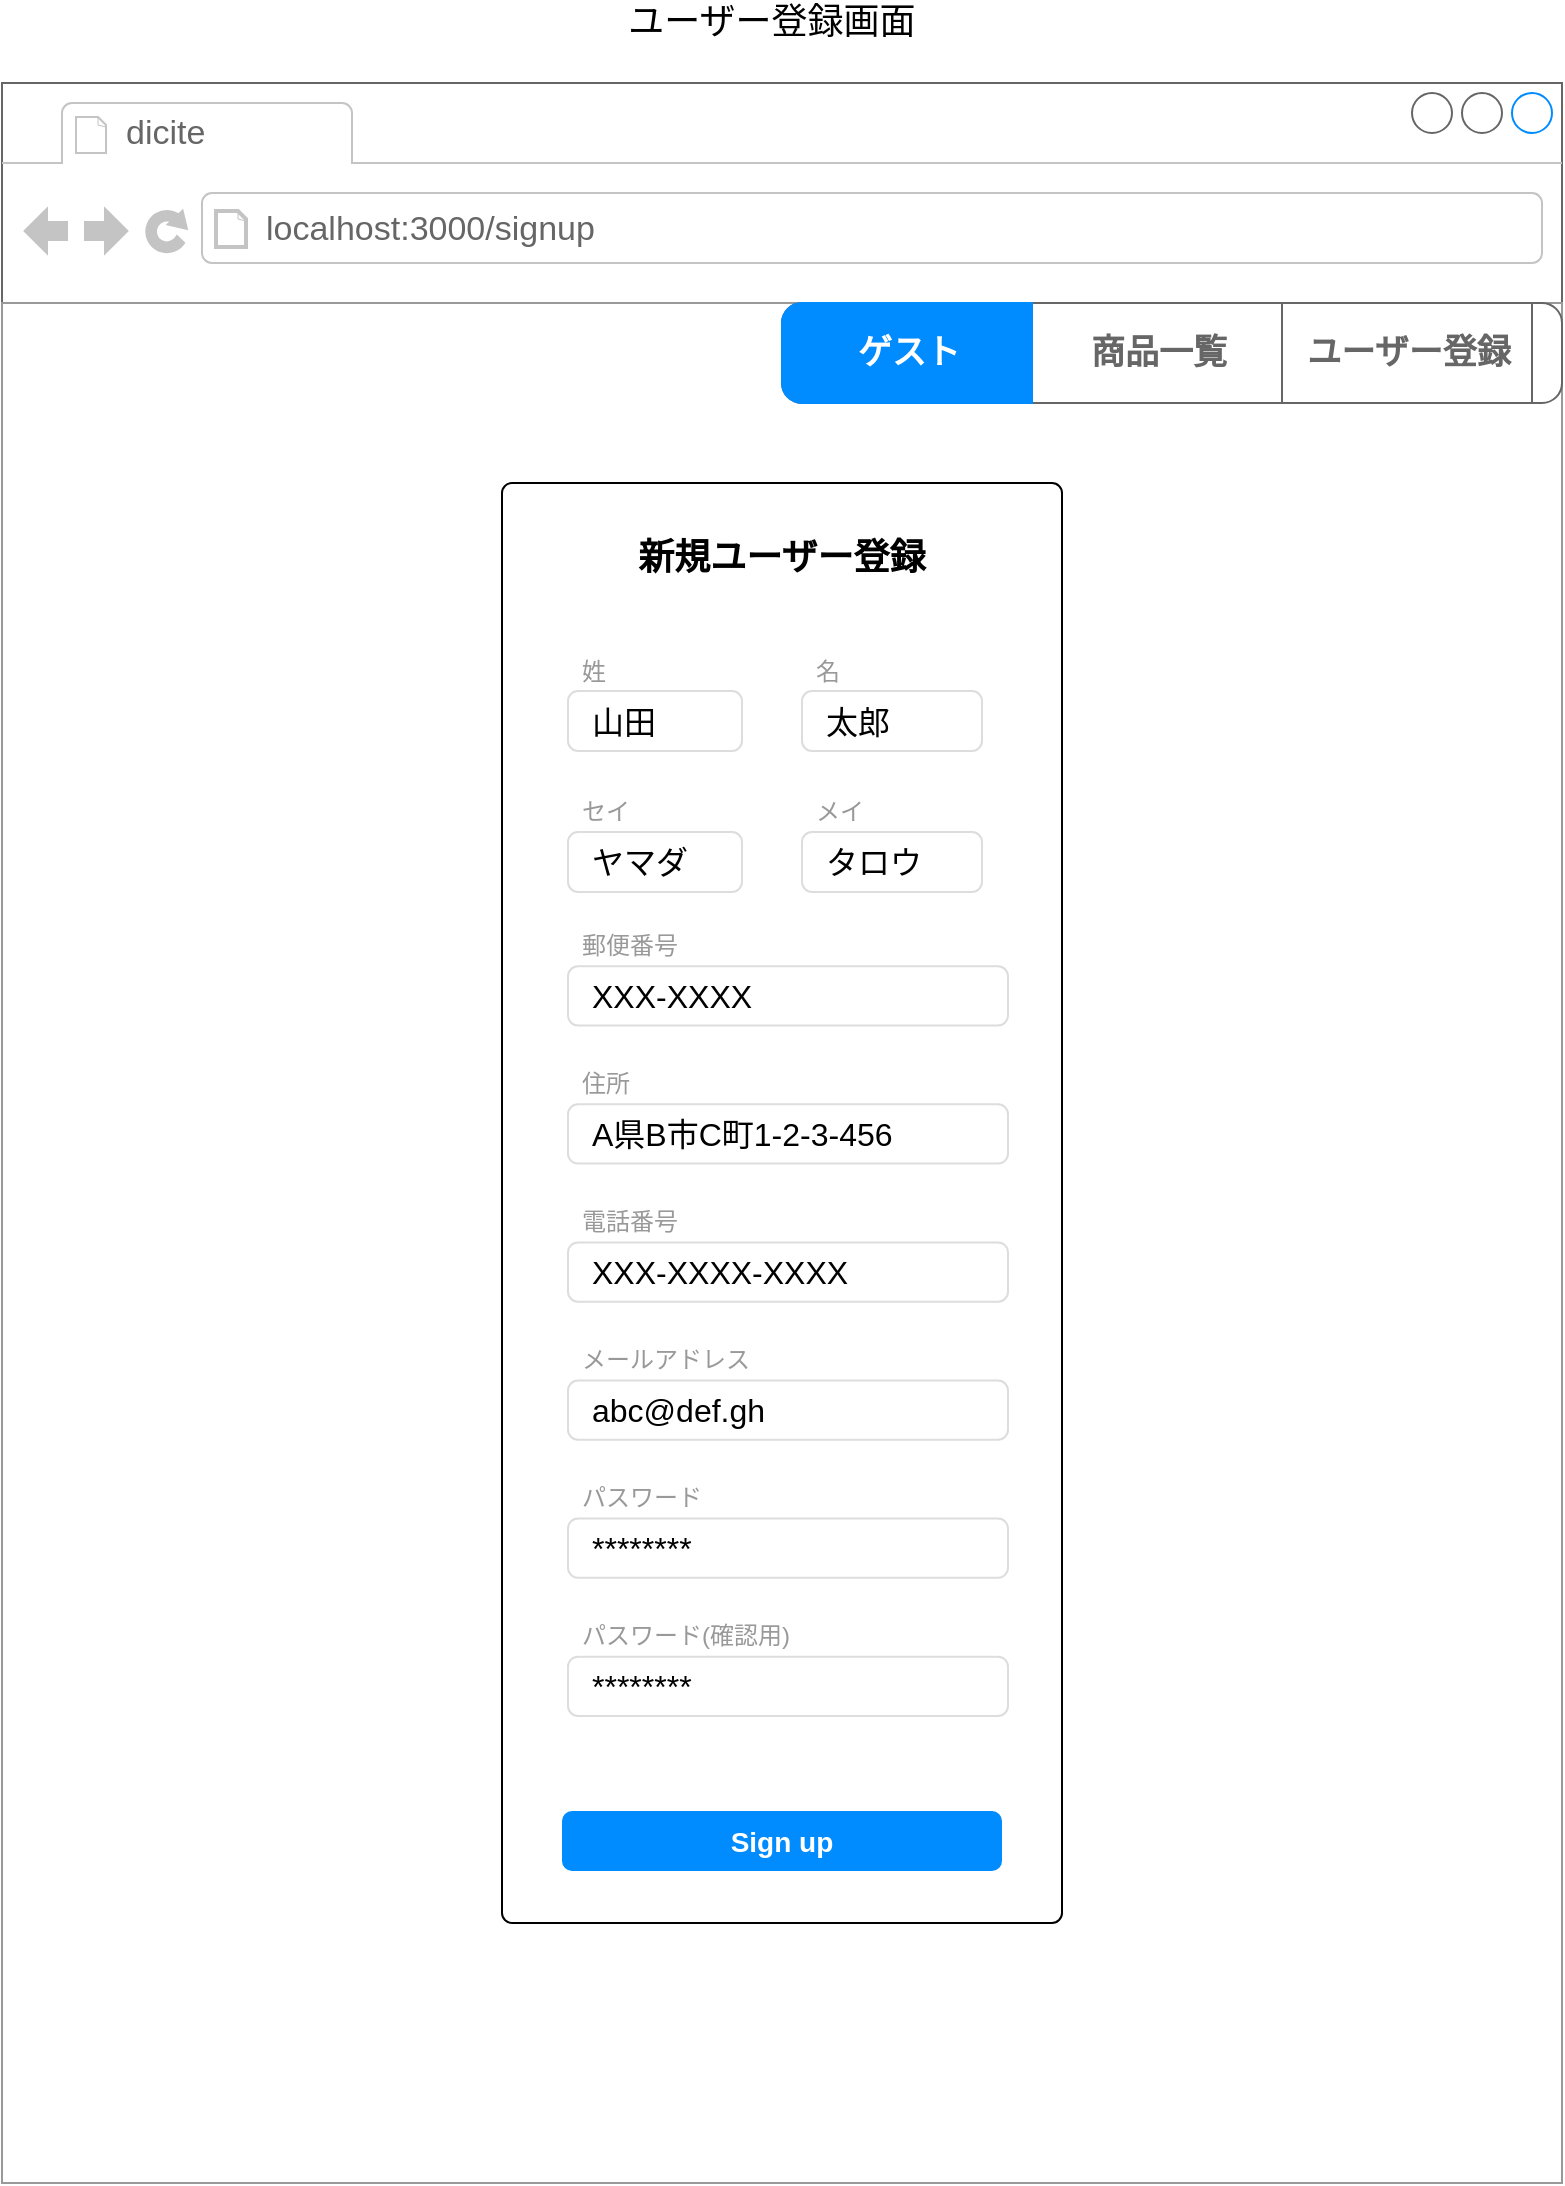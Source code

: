 <mxfile pages="19">
    <diagram name="ユーザー登録2" id="1q0ug5H_q2wFCBpCdYCY">
        <mxGraphModel dx="2886" dy="2349" grid="1" gridSize="10" guides="1" tooltips="1" connect="1" arrows="1" fold="1" page="1" pageScale="1" pageWidth="827" pageHeight="1169" math="0" shadow="0">
            <root>
                <mxCell id="rZuHqtwFwxIuj1sdXogb-0"/>
                <mxCell id="rZuHqtwFwxIuj1sdXogb-1" parent="rZuHqtwFwxIuj1sdXogb-0"/>
                <mxCell id="rZuHqtwFwxIuj1sdXogb-2" value="" style="strokeWidth=1;shadow=0;dashed=0;align=center;html=1;shape=mxgraph.mockup.containers.browserWindow;rSize=0;fillColor=#ffffff;strokeColor=#666666;strokeColor2=#008cff;strokeColor3=#c4c4c4;mainText=,;recursiveResize=0;rounded=1;" parent="rZuHqtwFwxIuj1sdXogb-1" vertex="1">
                    <mxGeometry x="20" y="-1089.5" width="780" height="1050" as="geometry"/>
                </mxCell>
                <mxCell id="rZuHqtwFwxIuj1sdXogb-3" value="dicite" style="strokeWidth=1;shadow=0;dashed=0;align=center;html=1;shape=mxgraph.mockup.containers.anchor;fontSize=17;fontColor=#666666;align=left;" parent="rZuHqtwFwxIuj1sdXogb-2" vertex="1">
                    <mxGeometry x="60" y="12" width="110" height="26" as="geometry"/>
                </mxCell>
                <mxCell id="rZuHqtwFwxIuj1sdXogb-4" value="localhost:3000/signup" style="strokeWidth=1;shadow=0;dashed=0;align=center;html=1;shape=mxgraph.mockup.containers.anchor;rSize=0;fontSize=17;fontColor=#666666;align=left;" parent="rZuHqtwFwxIuj1sdXogb-2" vertex="1">
                    <mxGeometry x="130" y="60" width="250" height="26" as="geometry"/>
                </mxCell>
                <mxCell id="rZuHqtwFwxIuj1sdXogb-5" value="" style="strokeWidth=1;shadow=0;dashed=0;align=center;html=1;shape=mxgraph.mockup.forms.rrect;rSize=0;strokeColor=#999999;fillColor=#ffffff;rounded=1;fontSize=18;" parent="rZuHqtwFwxIuj1sdXogb-2" vertex="1">
                    <mxGeometry y="110" width="780" height="940" as="geometry"/>
                </mxCell>
                <mxCell id="rZuHqtwFwxIuj1sdXogb-10" value="" style="strokeWidth=1;shadow=0;dashed=0;align=center;html=1;shape=mxgraph.mockup.forms.anchor;fontSize=12;fontColor=#9999ff;align=left;spacingLeft=0;fontStyle=4;resizeWidth=1;" parent="rZuHqtwFwxIuj1sdXogb-5" vertex="1">
                    <mxGeometry y="1" width="585.0" height="20" relative="1" as="geometry">
                        <mxPoint x="10" y="-110" as="offset"/>
                    </mxGeometry>
                </mxCell>
                <mxCell id="rZuHqtwFwxIuj1sdXogb-13" value="" style="strokeWidth=1;shadow=0;dashed=0;align=center;html=1;shape=mxgraph.mockup.rrect;rSize=10;fillColor=#ffffff;strokeColor=#666666;rounded=1;fontSize=18;" parent="rZuHqtwFwxIuj1sdXogb-5" vertex="1">
                    <mxGeometry x="390" width="390" height="50" as="geometry"/>
                </mxCell>
                <mxCell id="rZuHqtwFwxIuj1sdXogb-14" value="商品一覧" style="strokeColor=inherit;fillColor=inherit;gradientColor=inherit;strokeWidth=1;shadow=0;dashed=0;align=center;html=1;shape=mxgraph.mockup.rrect;rSize=0;fontSize=17;fontColor=#666666;fontStyle=1;resizeHeight=1;" parent="rZuHqtwFwxIuj1sdXogb-13" vertex="1">
                    <mxGeometry width="125" height="50" relative="1" as="geometry">
                        <mxPoint x="125" as="offset"/>
                    </mxGeometry>
                </mxCell>
                <mxCell id="rZuHqtwFwxIuj1sdXogb-15" value="ユーザー登録" style="strokeColor=inherit;fillColor=inherit;gradientColor=inherit;strokeWidth=1;shadow=0;dashed=0;align=center;html=1;shape=mxgraph.mockup.rrect;rSize=0;fontSize=17;fontColor=#666666;fontStyle=1;resizeHeight=1;" parent="rZuHqtwFwxIuj1sdXogb-13" vertex="1">
                    <mxGeometry width="125" height="50" relative="1" as="geometry">
                        <mxPoint x="250" as="offset"/>
                    </mxGeometry>
                </mxCell>
                <mxCell id="rZuHqtwFwxIuj1sdXogb-17" value="ゲスト" style="strokeWidth=1;shadow=0;dashed=0;align=center;html=1;shape=mxgraph.mockup.leftButton;rSize=10;fontSize=17;fontColor=#ffffff;fontStyle=1;fillColor=#008cff;strokeColor=#008cff;resizeHeight=1;" parent="rZuHqtwFwxIuj1sdXogb-13" vertex="1">
                    <mxGeometry width="125" height="50" relative="1" as="geometry"/>
                </mxCell>
                <mxCell id="dGLy93eZI-ZAxxn1LinK-0" value="&lt;font style=&quot;font-size: 18px&quot;&gt;新規ユーザー登録&lt;/font&gt;" style="html=1;shadow=0;dashed=0;shape=mxgraph.bootstrap.rrect;fillColor=#ffffff;align=center;rSize=5;strokeColor=#000000;verticalAlign=top;spacingTop=20;fontSize=14;fontStyle=1;whiteSpace=wrap;" parent="rZuHqtwFwxIuj1sdXogb-5" vertex="1">
                    <mxGeometry x="250" y="90" width="280" height="720" as="geometry"/>
                </mxCell>
                <mxCell id="dGLy93eZI-ZAxxn1LinK-8" value="Sign up" style="html=1;shadow=0;dashed=0;shape=mxgraph.bootstrap.rrect;rSize=5;strokeColor=none;fillColor=#008CFF;fontColor=#ffffff;fontSize=14;fontStyle=1;whiteSpace=wrap;resizeWidth=1;" parent="dGLy93eZI-ZAxxn1LinK-0" vertex="1">
                    <mxGeometry y="1" width="220" height="30" relative="1" as="geometry">
                        <mxPoint x="30" y="-56" as="offset"/>
                    </mxGeometry>
                </mxCell>
                <mxCell id="mYwVmaeggVdhf_rN1wuO-18" value="山田" style="html=1;shadow=0;dashed=0;shape=mxgraph.bootstrap.rrect;rSize=5;strokeColor=#dddddd;;fillColor=#ffffff;align=left;spacingLeft=10;fontSize=16;whiteSpace=wrap;" parent="dGLy93eZI-ZAxxn1LinK-0" vertex="1">
                    <mxGeometry x="33" y="104" width="87" height="30" as="geometry"/>
                </mxCell>
                <mxCell id="mYwVmaeggVdhf_rN1wuO-17" value="姓" style="html=1;shadow=0;dashed=0;shape=mxgraph.bootstrap.rect;strokeColor=none;fillColor=none;fontColor=#999999;align=left;spacingLeft=5;whiteSpace=wrap;" parent="dGLy93eZI-ZAxxn1LinK-0" vertex="1">
                    <mxGeometry x="33" y="84" width="37" height="20" as="geometry"/>
                </mxCell>
                <mxCell id="mYwVmaeggVdhf_rN1wuO-67" value="郵便番号" style="html=1;shadow=0;dashed=0;shape=mxgraph.bootstrap.rect;strokeColor=none;fillColor=none;fontColor=#999999;align=left;spacingLeft=5;whiteSpace=wrap;" parent="dGLy93eZI-ZAxxn1LinK-0" vertex="1">
                    <mxGeometry x="33" y="221.918" width="200" height="19.726" as="geometry"/>
                </mxCell>
                <mxCell id="mYwVmaeggVdhf_rN1wuO-66" value="XXX-XXXX" style="html=1;shadow=0;dashed=0;shape=mxgraph.bootstrap.rrect;rSize=5;strokeColor=#dddddd;;fillColor=#ffffff;align=left;spacingLeft=10;fontSize=16;whiteSpace=wrap;" parent="dGLy93eZI-ZAxxn1LinK-0" vertex="1">
                    <mxGeometry x="33" y="241.644" width="220" height="29.589" as="geometry"/>
                </mxCell>
                <mxCell id="mYwVmaeggVdhf_rN1wuO-69" value="住所" style="html=1;shadow=0;dashed=0;shape=mxgraph.bootstrap.rect;strokeColor=none;fillColor=none;fontColor=#999999;align=left;spacingLeft=5;whiteSpace=wrap;" parent="dGLy93eZI-ZAxxn1LinK-0" vertex="1">
                    <mxGeometry x="33" y="290.959" width="200" height="19.726" as="geometry"/>
                </mxCell>
                <mxCell id="mYwVmaeggVdhf_rN1wuO-68" value="A県B市C町1-2-3-456" style="html=1;shadow=0;dashed=0;shape=mxgraph.bootstrap.rrect;rSize=5;strokeColor=#dddddd;;fillColor=#ffffff;align=left;spacingLeft=10;fontSize=16;whiteSpace=wrap;" parent="dGLy93eZI-ZAxxn1LinK-0" vertex="1">
                    <mxGeometry x="33" y="310.685" width="220" height="29.589" as="geometry"/>
                </mxCell>
                <mxCell id="mYwVmaeggVdhf_rN1wuO-70" value="電話番号" style="html=1;shadow=0;dashed=0;shape=mxgraph.bootstrap.rect;strokeColor=none;fillColor=none;fontColor=#999999;align=left;spacingLeft=5;whiteSpace=wrap;" parent="dGLy93eZI-ZAxxn1LinK-0" vertex="1">
                    <mxGeometry x="33" y="360" width="200" height="19.726" as="geometry"/>
                </mxCell>
                <mxCell id="mYwVmaeggVdhf_rN1wuO-71" value="XXX-XXXX-XXXX" style="html=1;shadow=0;dashed=0;shape=mxgraph.bootstrap.rrect;rSize=5;strokeColor=#dddddd;;fillColor=#ffffff;align=left;spacingLeft=10;fontSize=16;whiteSpace=wrap;" parent="dGLy93eZI-ZAxxn1LinK-0" vertex="1">
                    <mxGeometry x="33" y="379.726" width="220" height="29.589" as="geometry"/>
                </mxCell>
                <mxCell id="mYwVmaeggVdhf_rN1wuO-72" value="メールアドレス" style="html=1;shadow=0;dashed=0;shape=mxgraph.bootstrap.rect;strokeColor=none;fillColor=none;fontColor=#999999;align=left;spacingLeft=5;whiteSpace=wrap;" parent="dGLy93eZI-ZAxxn1LinK-0" vertex="1">
                    <mxGeometry x="33" y="429.041" width="200" height="19.726" as="geometry"/>
                </mxCell>
                <mxCell id="mYwVmaeggVdhf_rN1wuO-73" value="abc@def.gh" style="html=1;shadow=0;dashed=0;shape=mxgraph.bootstrap.rrect;rSize=5;strokeColor=#dddddd;;fillColor=#ffffff;align=left;spacingLeft=10;fontSize=16;whiteSpace=wrap;" parent="dGLy93eZI-ZAxxn1LinK-0" vertex="1">
                    <mxGeometry x="33" y="448.767" width="220" height="29.589" as="geometry"/>
                </mxCell>
                <mxCell id="mYwVmaeggVdhf_rN1wuO-74" value="パスワード" style="html=1;shadow=0;dashed=0;shape=mxgraph.bootstrap.rect;strokeColor=none;fillColor=none;fontColor=#999999;align=left;spacingLeft=5;whiteSpace=wrap;" parent="dGLy93eZI-ZAxxn1LinK-0" vertex="1">
                    <mxGeometry x="33" y="498.082" width="200" height="19.726" as="geometry"/>
                </mxCell>
                <mxCell id="mYwVmaeggVdhf_rN1wuO-75" value="********" style="html=1;shadow=0;dashed=0;shape=mxgraph.bootstrap.rrect;rSize=5;strokeColor=#dddddd;;fillColor=#ffffff;align=left;spacingLeft=10;fontSize=16;whiteSpace=wrap;" parent="dGLy93eZI-ZAxxn1LinK-0" vertex="1">
                    <mxGeometry x="33" y="517.808" width="220" height="29.589" as="geometry"/>
                </mxCell>
                <mxCell id="mYwVmaeggVdhf_rN1wuO-77" value="パスワード(確認用)" style="html=1;shadow=0;dashed=0;shape=mxgraph.bootstrap.rect;strokeColor=none;fillColor=none;fontColor=#999999;align=left;spacingLeft=5;whiteSpace=wrap;" parent="dGLy93eZI-ZAxxn1LinK-0" vertex="1">
                    <mxGeometry x="33" y="567.123" width="200" height="19.726" as="geometry"/>
                </mxCell>
                <mxCell id="mYwVmaeggVdhf_rN1wuO-76" value="********" style="html=1;shadow=0;dashed=0;shape=mxgraph.bootstrap.rrect;rSize=5;strokeColor=#dddddd;;fillColor=#ffffff;align=left;spacingLeft=10;fontSize=16;whiteSpace=wrap;" parent="dGLy93eZI-ZAxxn1LinK-0" vertex="1">
                    <mxGeometry x="33" y="586.849" width="220" height="29.589" as="geometry"/>
                </mxCell>
                <mxCell id="PzwaGLSG0tOgDAqTYuTr-0" value="太郎" style="html=1;shadow=0;dashed=0;shape=mxgraph.bootstrap.rrect;rSize=5;strokeColor=#dddddd;;fillColor=#ffffff;align=left;spacingLeft=10;fontSize=16;whiteSpace=wrap;" parent="dGLy93eZI-ZAxxn1LinK-0" vertex="1">
                    <mxGeometry x="150" y="104" width="90" height="30" as="geometry"/>
                </mxCell>
                <mxCell id="PzwaGLSG0tOgDAqTYuTr-1" value="名" style="html=1;shadow=0;dashed=0;shape=mxgraph.bootstrap.rect;strokeColor=none;fillColor=none;fontColor=#999999;align=left;spacingLeft=5;whiteSpace=wrap;" parent="dGLy93eZI-ZAxxn1LinK-0" vertex="1">
                    <mxGeometry x="150" y="84" width="37" height="20" as="geometry"/>
                </mxCell>
                <mxCell id="PzwaGLSG0tOgDAqTYuTr-2" value="ヤマダ" style="html=1;shadow=0;dashed=0;shape=mxgraph.bootstrap.rrect;rSize=5;strokeColor=#dddddd;;fillColor=#ffffff;align=left;spacingLeft=10;fontSize=16;whiteSpace=wrap;" parent="dGLy93eZI-ZAxxn1LinK-0" vertex="1">
                    <mxGeometry x="33" y="174.5" width="87" height="30" as="geometry"/>
                </mxCell>
                <mxCell id="PzwaGLSG0tOgDAqTYuTr-3" value="セイ" style="html=1;shadow=0;dashed=0;shape=mxgraph.bootstrap.rect;strokeColor=none;fillColor=none;fontColor=#999999;align=left;spacingLeft=5;whiteSpace=wrap;" parent="dGLy93eZI-ZAxxn1LinK-0" vertex="1">
                    <mxGeometry x="33" y="154.5" width="37" height="20" as="geometry"/>
                </mxCell>
                <mxCell id="PzwaGLSG0tOgDAqTYuTr-4" value="タロウ" style="html=1;shadow=0;dashed=0;shape=mxgraph.bootstrap.rrect;rSize=5;strokeColor=#dddddd;;fillColor=#ffffff;align=left;spacingLeft=10;fontSize=16;whiteSpace=wrap;" parent="dGLy93eZI-ZAxxn1LinK-0" vertex="1">
                    <mxGeometry x="150" y="174.5" width="90" height="30" as="geometry"/>
                </mxCell>
                <mxCell id="PzwaGLSG0tOgDAqTYuTr-5" value="メイ" style="html=1;shadow=0;dashed=0;shape=mxgraph.bootstrap.rect;strokeColor=none;fillColor=none;fontColor=#999999;align=left;spacingLeft=5;whiteSpace=wrap;" parent="dGLy93eZI-ZAxxn1LinK-0" vertex="1">
                    <mxGeometry x="150" y="154.5" width="37" height="20" as="geometry"/>
                </mxCell>
                <mxCell id="rZuHqtwFwxIuj1sdXogb-32" value="ユーザー登録画面" style="text;html=1;strokeColor=none;fillColor=none;align=center;verticalAlign=middle;whiteSpace=wrap;rounded=0;fontSize=18;" parent="rZuHqtwFwxIuj1sdXogb-1" vertex="1">
                    <mxGeometry x="30" y="-1130" width="750" height="20" as="geometry"/>
                </mxCell>
                <mxCell id="rZuHqtwFwxIuj1sdXogb-33" value="" style="strokeWidth=1;shadow=0;dashed=0;align=center;html=1;shape=mxgraph.mockup.forms.anchor;fontSize=12;fontColor=#666666;align=left;resizeWidth=1;spacingLeft=0;" parent="rZuHqtwFwxIuj1sdXogb-1" vertex="1">
                    <mxGeometry x="120.5" y="-300.0" width="390" height="20" as="geometry">
                        <mxPoint x="90.5" y="670" as="offset"/>
                    </mxGeometry>
                </mxCell>
            </root>
        </mxGraphModel>
    </diagram>
    <diagram name="ユーザーログイン2" id="g0bc6eOJeNEouDU1MtQw">
        <mxGraphModel dx="1010" dy="1582" grid="1" gridSize="10" guides="1" tooltips="1" connect="1" arrows="1" fold="1" page="1" pageScale="1" pageWidth="827" pageHeight="1169" math="0" shadow="0">
            <root>
                <mxCell id="byv_mCt4EB0AoLjdCXBg-0"/>
                <mxCell id="byv_mCt4EB0AoLjdCXBg-1" parent="byv_mCt4EB0AoLjdCXBg-0"/>
                <mxCell id="byv_mCt4EB0AoLjdCXBg-2" value="" style="strokeWidth=1;shadow=0;dashed=0;align=center;html=1;shape=mxgraph.mockup.containers.browserWindow;rSize=0;fillColor=#ffffff;strokeColor=#666666;strokeColor2=#008cff;strokeColor3=#c4c4c4;mainText=,;recursiveResize=0;rounded=1;" parent="byv_mCt4EB0AoLjdCXBg-1" vertex="1">
                    <mxGeometry x="20" y="-1090" width="780" height="1050" as="geometry"/>
                </mxCell>
                <mxCell id="byv_mCt4EB0AoLjdCXBg-3" value="dicite" style="strokeWidth=1;shadow=0;dashed=0;align=center;html=1;shape=mxgraph.mockup.containers.anchor;fontSize=17;fontColor=#666666;align=left;" parent="byv_mCt4EB0AoLjdCXBg-2" vertex="1">
                    <mxGeometry x="60" y="12" width="110" height="26" as="geometry"/>
                </mxCell>
                <mxCell id="byv_mCt4EB0AoLjdCXBg-4" value="localhost:3000/signin" style="strokeWidth=1;shadow=0;dashed=0;align=center;html=1;shape=mxgraph.mockup.containers.anchor;rSize=0;fontSize=17;fontColor=#666666;align=left;" parent="byv_mCt4EB0AoLjdCXBg-2" vertex="1">
                    <mxGeometry x="130" y="60" width="250" height="26" as="geometry"/>
                </mxCell>
                <mxCell id="RmiR2hfKlLEffruwvLzA-0" value="&lt;font style=&quot;font-size: 18px&quot;&gt;ログイン&lt;/font&gt;" style="html=1;shadow=0;dashed=0;shape=mxgraph.bootstrap.rrect;fillColor=#ffffff;align=center;rSize=5;strokeColor=#000000;verticalAlign=top;spacingTop=20;fontSize=14;fontStyle=1;whiteSpace=wrap;" parent="byv_mCt4EB0AoLjdCXBg-2" vertex="1">
                    <mxGeometry x="250" y="189" width="280" height="336" as="geometry"/>
                </mxCell>
                <mxCell id="RmiR2hfKlLEffruwvLzA-1" value="Email" style="html=1;shadow=0;dashed=0;shape=mxgraph.bootstrap.rrect;rSize=5;strokeColor=#999999;fillColor=#ffffff;fontSize=14;fontColor=#dddddd;align=left;spacingLeft=40;whiteSpace=wrap;resizeWidth=1;" parent="RmiR2hfKlLEffruwvLzA-0" vertex="1">
                    <mxGeometry width="221.667" height="30" relative="1" as="geometry">
                        <mxPoint x="30" y="65" as="offset"/>
                    </mxGeometry>
                </mxCell>
                <mxCell id="RmiR2hfKlLEffruwvLzA-2" value="" style="html=1;shadow=0;dashed=0;shape=mxgraph.bootstrap.leftButton;rSize=5;strokeColor=#999999;fillColor=#fdfdfd;resizeHeight=1;" parent="RmiR2hfKlLEffruwvLzA-1" vertex="1">
                    <mxGeometry width="30" height="30" relative="1" as="geometry"/>
                </mxCell>
                <mxCell id="RmiR2hfKlLEffruwvLzA-3" value="" style="html=1;shadow=0;dashed=0;shape=mxgraph.bootstrap.mail;strokeColor=#fdfdfd;fillColor=#999999;strokeWidth=1.3;" parent="RmiR2hfKlLEffruwvLzA-2" vertex="1">
                    <mxGeometry x="0.5" y="0.5" width="16" height="12" relative="1" as="geometry">
                        <mxPoint x="-8" y="-6" as="offset"/>
                    </mxGeometry>
                </mxCell>
                <mxCell id="RmiR2hfKlLEffruwvLzA-4" value="Password" style="html=1;shadow=0;dashed=0;shape=mxgraph.bootstrap.rrect;fillColor=#ffffff;rSize=5;strokeColor=#999999;fontSize=14;fontColor=#dddddd;align=left;spacingLeft=40;whiteSpace=wrap;resizeWidth=1;" parent="RmiR2hfKlLEffruwvLzA-0" vertex="1">
                    <mxGeometry width="221.667" height="30" relative="1" as="geometry">
                        <mxPoint x="30" y="113" as="offset"/>
                    </mxGeometry>
                </mxCell>
                <mxCell id="RmiR2hfKlLEffruwvLzA-5" value="" style="html=1;shadow=0;dashed=0;shape=mxgraph.bootstrap.leftButton;rSize=5;strokeColor=#999999;fillColor=#fdfdfd;resizeHeight=1;" parent="RmiR2hfKlLEffruwvLzA-4" vertex="1">
                    <mxGeometry width="30" height="30" relative="1" as="geometry">
                        <mxPoint as="offset"/>
                    </mxGeometry>
                </mxCell>
                <mxCell id="RmiR2hfKlLEffruwvLzA-6" value="" style="html=1;shadow=0;dashed=0;shape=mxgraph.bootstrap.password;strokeColor=#999999;strokeWidth=3;" parent="RmiR2hfKlLEffruwvLzA-5" vertex="1">
                    <mxGeometry x="0.5" y="0.5" width="16" height="16" relative="1" as="geometry">
                        <mxPoint x="-8" y="-8" as="offset"/>
                    </mxGeometry>
                </mxCell>
                <mxCell id="RmiR2hfKlLEffruwvLzA-7" value="Remember me" style="html=1;shadow=0;dashed=0;shape=mxgraph.bootstrap.checkbox;rSize=3;strokeColor=#666666;fillColor=#ffffff;labelPosition=right;align=left;spacingLeft=5;fontSize=10;" parent="RmiR2hfKlLEffruwvLzA-0" vertex="1">
                    <mxGeometry width="14" height="14" relative="1" as="geometry">
                        <mxPoint x="45" y="165" as="offset"/>
                    </mxGeometry>
                </mxCell>
                <mxCell id="RmiR2hfKlLEffruwvLzA-8" value="Sign up" style="html=1;shadow=0;dashed=0;shape=mxgraph.bootstrap.rrect;rSize=5;strokeColor=none;fillColor=#008CFF;fontColor=#ffffff;fontSize=14;fontStyle=1;whiteSpace=wrap;resizeWidth=1;" parent="RmiR2hfKlLEffruwvLzA-0" vertex="1">
                    <mxGeometry y="1" width="220" height="30" relative="1" as="geometry">
                        <mxPoint x="30" y="-56" as="offset"/>
                    </mxGeometry>
                </mxCell>
                <mxCell id="RmiR2hfKlLEffruwvLzA-9" value="Log In" style="html=1;shadow=0;dashed=0;shape=mxgraph.bootstrap.rrect;rSize=5;strokeColor=none;fillColor=#008CFF;fontColor=#ffffff;fontSize=14;fontStyle=1;whiteSpace=wrap;resizeWidth=1;" parent="RmiR2hfKlLEffruwvLzA-0" vertex="1">
                    <mxGeometry y="1" width="221.667" height="30" relative="1" as="geometry">
                        <mxPoint x="29" y="-135" as="offset"/>
                    </mxGeometry>
                </mxCell>
                <mxCell id="RmiR2hfKlLEffruwvLzA-10" value="" style="endArrow=none;html=1;exitX=0.011;exitY=0.759;exitDx=0;exitDy=0;exitPerimeter=0;" parent="byv_mCt4EB0AoLjdCXBg-2" edge="1">
                    <mxGeometry width="50" height="50" relative="1" as="geometry">
                        <mxPoint x="262.08" y="445.024" as="sourcePoint"/>
                        <mxPoint x="519" y="443" as="targetPoint"/>
                    </mxGeometry>
                </mxCell>
                <mxCell id="byv_mCt4EB0AoLjdCXBg-21" value="ユーザーログイン画面" style="text;html=1;strokeColor=none;fillColor=none;align=center;verticalAlign=middle;whiteSpace=wrap;rounded=0;fontSize=18;" parent="byv_mCt4EB0AoLjdCXBg-1" vertex="1">
                    <mxGeometry x="30" y="-1130" width="750" height="20" as="geometry"/>
                </mxCell>
                <mxCell id="NRxN4varl4wnucGdxwm1-0" value="" style="strokeWidth=1;shadow=0;dashed=0;align=center;html=1;shape=mxgraph.mockup.rrect;rSize=10;fillColor=#ffffff;strokeColor=#666666;rounded=1;fontSize=18;" parent="byv_mCt4EB0AoLjdCXBg-1" vertex="1">
                    <mxGeometry x="410" y="-979.5" width="390" height="50" as="geometry"/>
                </mxCell>
                <mxCell id="NRxN4varl4wnucGdxwm1-1" value="商品一覧" style="strokeColor=inherit;fillColor=inherit;gradientColor=inherit;strokeWidth=1;shadow=0;dashed=0;align=center;html=1;shape=mxgraph.mockup.rrect;rSize=0;fontSize=17;fontColor=#666666;fontStyle=1;resizeHeight=1;" parent="NRxN4varl4wnucGdxwm1-0" vertex="1">
                    <mxGeometry width="125" height="50" relative="1" as="geometry">
                        <mxPoint x="125" as="offset"/>
                    </mxGeometry>
                </mxCell>
                <mxCell id="NRxN4varl4wnucGdxwm1-2" value="ユーザー登録" style="strokeColor=inherit;fillColor=inherit;gradientColor=inherit;strokeWidth=1;shadow=0;dashed=0;align=center;html=1;shape=mxgraph.mockup.rrect;rSize=0;fontSize=17;fontColor=#666666;fontStyle=1;resizeHeight=1;" parent="NRxN4varl4wnucGdxwm1-0" vertex="1">
                    <mxGeometry width="125" height="50" relative="1" as="geometry">
                        <mxPoint x="250" as="offset"/>
                    </mxGeometry>
                </mxCell>
                <mxCell id="NRxN4varl4wnucGdxwm1-3" value="ゲスト" style="strokeWidth=1;shadow=0;dashed=0;align=center;html=1;shape=mxgraph.mockup.leftButton;rSize=10;fontSize=17;fontColor=#ffffff;fontStyle=1;fillColor=#008cff;strokeColor=#008cff;resizeHeight=1;" parent="NRxN4varl4wnucGdxwm1-0" vertex="1">
                    <mxGeometry width="125" height="50" relative="1" as="geometry"/>
                </mxCell>
            </root>
        </mxGraphModel>
    </diagram>
    <diagram id="wcUxWGeOq3rYAGAq_n0f" name="商品一覧">
        <mxGraphModel dx="1010" dy="1582" grid="1" gridSize="10" guides="1" tooltips="1" connect="1" arrows="1" fold="1" page="1" pageScale="1" pageWidth="827" pageHeight="1169" math="0" shadow="0">
            <root>
                <mxCell id="OdSMXpx1lcxr5OU9B9ca-0"/>
                <mxCell id="OdSMXpx1lcxr5OU9B9ca-1" parent="OdSMXpx1lcxr5OU9B9ca-0"/>
                <mxCell id="2hC61Eg-8kvGsNkpQ-wB-0" value="" style="strokeWidth=1;shadow=0;dashed=0;align=center;html=1;shape=mxgraph.mockup.containers.browserWindow;rSize=0;fillColor=#ffffff;strokeColor=#666666;strokeColor2=#008cff;strokeColor3=#c4c4c4;mainText=,;recursiveResize=0;rounded=1;" parent="OdSMXpx1lcxr5OU9B9ca-1" vertex="1">
                    <mxGeometry x="20" y="-1090" width="780" height="1050" as="geometry"/>
                </mxCell>
                <mxCell id="2hC61Eg-8kvGsNkpQ-wB-1" value="dicite" style="strokeWidth=1;shadow=0;dashed=0;align=center;html=1;shape=mxgraph.mockup.containers.anchor;fontSize=17;fontColor=#666666;align=left;" parent="2hC61Eg-8kvGsNkpQ-wB-0" vertex="1">
                    <mxGeometry x="60" y="12" width="110" height="26" as="geometry"/>
                </mxCell>
                <mxCell id="2hC61Eg-8kvGsNkpQ-wB-2" value="localhost:3000/items" style="strokeWidth=1;shadow=0;dashed=0;align=center;html=1;shape=mxgraph.mockup.containers.anchor;rSize=0;fontSize=17;fontColor=#666666;align=left;" parent="2hC61Eg-8kvGsNkpQ-wB-0" vertex="1">
                    <mxGeometry x="130" y="60" width="250" height="26" as="geometry"/>
                </mxCell>
                <mxCell id="2hC61Eg-8kvGsNkpQ-wB-3" value="" style="strokeWidth=1;shadow=0;dashed=0;align=center;html=1;shape=mxgraph.mockup.forms.rrect;rSize=0;strokeColor=#999999;fillColor=#ffffff;rounded=1;fontSize=18;" parent="2hC61Eg-8kvGsNkpQ-wB-0" vertex="1">
                    <mxGeometry y="110" width="780" height="940" as="geometry"/>
                </mxCell>
                <mxCell id="2hC61Eg-8kvGsNkpQ-wB-11" value="" style="strokeWidth=1;shadow=0;dashed=0;align=center;html=1;shape=mxgraph.mockup.forms.anchor;fontSize=12;fontColor=#9999ff;align=left;spacingLeft=0;fontStyle=4;resizeWidth=1;" parent="2hC61Eg-8kvGsNkpQ-wB-3" vertex="1">
                    <mxGeometry y="1" width="585.0" height="20" relative="1" as="geometry">
                        <mxPoint x="10" y="-110" as="offset"/>
                    </mxGeometry>
                </mxCell>
                <mxCell id="2hC61Eg-8kvGsNkpQ-wB-53" value="Search" style="strokeWidth=1;shadow=0;dashed=0;align=center;html=1;shape=mxgraph.mockup.forms.searchBox;strokeColor=#999999;mainText=;fillColor=#ffffff;strokeColor2=#008cff;fontColor=#666666;fontSize=17;align=left;spacingLeft=3;" parent="2hC61Eg-8kvGsNkpQ-wB-3" vertex="1">
                    <mxGeometry x="60" y="80" width="160" height="30" as="geometry"/>
                </mxCell>
                <mxCell id="2hC61Eg-8kvGsNkpQ-wB-54" value="いいね数順に並べる" style="strokeWidth=1;shadow=0;dashed=0;align=center;html=1;shape=mxgraph.mockup.forms.comboBox;strokeColor=#999999;fillColor=#ddeeff;align=left;fillColor2=#aaddff;mainText=;fontColor=#666666;fontSize=17;spacingLeft=3;" parent="2hC61Eg-8kvGsNkpQ-wB-3" vertex="1">
                    <mxGeometry x="270" y="80" width="230" height="30" as="geometry"/>
                </mxCell>
                <mxCell id="2hC61Eg-8kvGsNkpQ-wB-55" value="" style="verticalLabelPosition=bottom;shadow=0;dashed=0;align=center;html=1;verticalAlign=top;strokeWidth=1;shape=mxgraph.mockup.graphics.simpleIcon;strokeColor=#999999;fillColor=#ffffff;" parent="2hC61Eg-8kvGsNkpQ-wB-3" vertex="1">
                    <mxGeometry x="65" y="150" width="75" height="70" as="geometry"/>
                </mxCell>
                <mxCell id="2hC61Eg-8kvGsNkpQ-wB-56" value="ジャケット&lt;br&gt;画像" style="text;html=1;strokeColor=none;fillColor=none;align=center;verticalAlign=middle;whiteSpace=wrap;rounded=0;" parent="2hC61Eg-8kvGsNkpQ-wB-3" vertex="1">
                    <mxGeometry x="70" y="165" width="65" height="40" as="geometry"/>
                </mxCell>
                <mxCell id="2hC61Eg-8kvGsNkpQ-wB-58" value="CD名 / アーティスト名" style="strokeWidth=1;shadow=0;dashed=0;align=center;html=1;shape=mxgraph.mockup.text.alphanumeric;linkText=;html=1;fontStyle=4;fontSize=17;fontColor=#0000ff;" parent="2hC61Eg-8kvGsNkpQ-wB-3" vertex="1">
                    <mxGeometry x="162.5" y="175" width="175" height="20" as="geometry"/>
                </mxCell>
                <mxCell id="2hC61Eg-8kvGsNkpQ-wB-59" value="&lt;font style=&quot;font-size: 18px&quot;&gt;在庫あり&lt;/font&gt;" style="text;html=1;strokeColor=none;fillColor=none;align=center;verticalAlign=middle;whiteSpace=wrap;rounded=0;" parent="2hC61Eg-8kvGsNkpQ-wB-3" vertex="1">
                    <mxGeometry x="360" y="175" width="150" height="20" as="geometry"/>
                </mxCell>
                <mxCell id="2hC61Eg-8kvGsNkpQ-wB-67" value="" style="verticalLabelPosition=bottom;verticalAlign=top;html=1;shape=mxgraph.basic.heart;fillColor=#FF6666;" parent="2hC61Eg-8kvGsNkpQ-wB-3" vertex="1">
                    <mxGeometry x="532.5" y="175" width="27" height="23" as="geometry"/>
                </mxCell>
                <mxCell id="2hC61Eg-8kvGsNkpQ-wB-68" value="&lt;font style=&quot;font-size: 18px&quot;&gt;256&lt;/font&gt;" style="text;html=1;strokeColor=none;fillColor=none;align=center;verticalAlign=middle;whiteSpace=wrap;rounded=0;" parent="2hC61Eg-8kvGsNkpQ-wB-3" vertex="1">
                    <mxGeometry x="570" y="175" width="40" height="20" as="geometry"/>
                </mxCell>
                <mxCell id="2hC61Eg-8kvGsNkpQ-wB-75" value="" style="verticalLabelPosition=bottom;shadow=0;dashed=0;align=center;html=1;verticalAlign=top;strokeWidth=1;shape=mxgraph.mockup.graphics.simpleIcon;strokeColor=#999999;fillColor=#ffffff;" parent="2hC61Eg-8kvGsNkpQ-wB-3" vertex="1">
                    <mxGeometry x="65" y="345" width="75" height="70" as="geometry"/>
                </mxCell>
                <mxCell id="2hC61Eg-8kvGsNkpQ-wB-76" value="ジャケット&lt;br&gt;画像" style="text;html=1;strokeColor=none;fillColor=none;align=center;verticalAlign=middle;whiteSpace=wrap;rounded=0;" parent="2hC61Eg-8kvGsNkpQ-wB-3" vertex="1">
                    <mxGeometry x="70" y="360" width="65" height="40" as="geometry"/>
                </mxCell>
                <mxCell id="2hC61Eg-8kvGsNkpQ-wB-77" value="CD名 / アーティスト名" style="strokeWidth=1;shadow=0;dashed=0;align=center;html=1;shape=mxgraph.mockup.text.alphanumeric;linkText=;html=1;fontStyle=4;fontSize=17;fontColor=#0000ff;" parent="2hC61Eg-8kvGsNkpQ-wB-3" vertex="1">
                    <mxGeometry x="162.5" y="370" width="175" height="20" as="geometry"/>
                </mxCell>
                <mxCell id="2hC61Eg-8kvGsNkpQ-wB-78" value="&lt;font style=&quot;font-size: 18px&quot;&gt;在庫あり&lt;/font&gt;" style="text;html=1;strokeColor=none;fillColor=none;align=center;verticalAlign=middle;whiteSpace=wrap;rounded=0;" parent="2hC61Eg-8kvGsNkpQ-wB-3" vertex="1">
                    <mxGeometry x="360" y="370" width="150" height="20" as="geometry"/>
                </mxCell>
                <mxCell id="2hC61Eg-8kvGsNkpQ-wB-79" value="" style="verticalLabelPosition=bottom;verticalAlign=top;html=1;shape=mxgraph.basic.heart;fillColor=#FF6666;" parent="2hC61Eg-8kvGsNkpQ-wB-3" vertex="1">
                    <mxGeometry x="532.5" y="370" width="27" height="23" as="geometry"/>
                </mxCell>
                <mxCell id="2hC61Eg-8kvGsNkpQ-wB-80" value="&lt;font style=&quot;font-size: 18px&quot;&gt;256&lt;/font&gt;" style="text;html=1;strokeColor=none;fillColor=none;align=center;verticalAlign=middle;whiteSpace=wrap;rounded=0;" parent="2hC61Eg-8kvGsNkpQ-wB-3" vertex="1">
                    <mxGeometry x="570" y="370" width="40" height="20" as="geometry"/>
                </mxCell>
                <mxCell id="2hC61Eg-8kvGsNkpQ-wB-81" value="" style="verticalLabelPosition=bottom;shadow=0;dashed=0;align=center;html=1;verticalAlign=top;strokeWidth=1;shape=mxgraph.mockup.graphics.simpleIcon;strokeColor=#999999;fillColor=#ffffff;" parent="2hC61Eg-8kvGsNkpQ-wB-3" vertex="1">
                    <mxGeometry x="65" y="440" width="75" height="70" as="geometry"/>
                </mxCell>
                <mxCell id="2hC61Eg-8kvGsNkpQ-wB-82" value="ジャケット&lt;br&gt;画像" style="text;html=1;strokeColor=none;fillColor=none;align=center;verticalAlign=middle;whiteSpace=wrap;rounded=0;" parent="2hC61Eg-8kvGsNkpQ-wB-3" vertex="1">
                    <mxGeometry x="70" y="455" width="65" height="40" as="geometry"/>
                </mxCell>
                <mxCell id="2hC61Eg-8kvGsNkpQ-wB-83" value="CD名 / アーティスト名" style="strokeWidth=1;shadow=0;dashed=0;align=center;html=1;shape=mxgraph.mockup.text.alphanumeric;linkText=;html=1;fontStyle=4;fontSize=17;fontColor=#0000ff;" parent="2hC61Eg-8kvGsNkpQ-wB-3" vertex="1">
                    <mxGeometry x="162.5" y="465" width="175" height="20" as="geometry"/>
                </mxCell>
                <mxCell id="2hC61Eg-8kvGsNkpQ-wB-84" value="&lt;font style=&quot;font-size: 18px&quot;&gt;在庫なし&lt;/font&gt;" style="text;html=1;strokeColor=none;fillColor=none;align=center;verticalAlign=middle;whiteSpace=wrap;rounded=0;" parent="2hC61Eg-8kvGsNkpQ-wB-3" vertex="1">
                    <mxGeometry x="360" y="465" width="150" height="20" as="geometry"/>
                </mxCell>
                <mxCell id="2hC61Eg-8kvGsNkpQ-wB-85" value="" style="verticalLabelPosition=bottom;verticalAlign=top;html=1;shape=mxgraph.basic.heart;fillColor=none;" parent="2hC61Eg-8kvGsNkpQ-wB-3" vertex="1">
                    <mxGeometry x="532.5" y="465" width="27" height="23" as="geometry"/>
                </mxCell>
                <mxCell id="2hC61Eg-8kvGsNkpQ-wB-86" value="&lt;span style=&quot;font-size: 18px&quot;&gt;250&lt;br&gt;&lt;/span&gt;" style="text;html=1;strokeColor=none;fillColor=none;align=center;verticalAlign=middle;whiteSpace=wrap;rounded=0;" parent="2hC61Eg-8kvGsNkpQ-wB-3" vertex="1">
                    <mxGeometry x="570" y="465" width="40" height="20" as="geometry"/>
                </mxCell>
                <mxCell id="2hC61Eg-8kvGsNkpQ-wB-87" value="" style="verticalLabelPosition=bottom;shadow=0;dashed=0;align=center;html=1;verticalAlign=top;strokeWidth=1;shape=mxgraph.mockup.graphics.simpleIcon;strokeColor=#999999;fillColor=#ffffff;" parent="2hC61Eg-8kvGsNkpQ-wB-3" vertex="1">
                    <mxGeometry x="65" y="540" width="75" height="70" as="geometry"/>
                </mxCell>
                <mxCell id="2hC61Eg-8kvGsNkpQ-wB-88" value="ジャケット&lt;br&gt;画像" style="text;html=1;strokeColor=none;fillColor=none;align=center;verticalAlign=middle;whiteSpace=wrap;rounded=0;" parent="2hC61Eg-8kvGsNkpQ-wB-3" vertex="1">
                    <mxGeometry x="70" y="555" width="65" height="40" as="geometry"/>
                </mxCell>
                <mxCell id="2hC61Eg-8kvGsNkpQ-wB-89" value="CD名 / アーティスト名" style="strokeWidth=1;shadow=0;dashed=0;align=center;html=1;shape=mxgraph.mockup.text.alphanumeric;linkText=;html=1;fontStyle=4;fontSize=17;fontColor=#0000ff;" parent="2hC61Eg-8kvGsNkpQ-wB-3" vertex="1">
                    <mxGeometry x="162.5" y="565" width="175" height="20" as="geometry"/>
                </mxCell>
                <mxCell id="2hC61Eg-8kvGsNkpQ-wB-90" value="&lt;font style=&quot;font-size: 18px&quot;&gt;在庫あり&lt;/font&gt;" style="text;html=1;strokeColor=none;fillColor=none;align=center;verticalAlign=middle;whiteSpace=wrap;rounded=0;" parent="2hC61Eg-8kvGsNkpQ-wB-3" vertex="1">
                    <mxGeometry x="360" y="565" width="150" height="20" as="geometry"/>
                </mxCell>
                <mxCell id="2hC61Eg-8kvGsNkpQ-wB-91" value="" style="verticalLabelPosition=bottom;verticalAlign=top;html=1;shape=mxgraph.basic.heart;fillColor=#FF6666;" parent="2hC61Eg-8kvGsNkpQ-wB-3" vertex="1">
                    <mxGeometry x="532.5" y="565" width="27" height="23" as="geometry"/>
                </mxCell>
                <mxCell id="2hC61Eg-8kvGsNkpQ-wB-92" value="&lt;font style=&quot;font-size: 18px&quot;&gt;238&lt;/font&gt;" style="text;html=1;strokeColor=none;fillColor=none;align=center;verticalAlign=middle;whiteSpace=wrap;rounded=0;" parent="2hC61Eg-8kvGsNkpQ-wB-3" vertex="1">
                    <mxGeometry x="570" y="565" width="40" height="20" as="geometry"/>
                </mxCell>
                <mxCell id="2hC61Eg-8kvGsNkpQ-wB-93" value="" style="verticalLabelPosition=bottom;shadow=0;dashed=0;align=center;html=1;verticalAlign=top;strokeWidth=1;shape=mxgraph.mockup.graphics.simpleIcon;strokeColor=#999999;fillColor=#ffffff;" parent="2hC61Eg-8kvGsNkpQ-wB-3" vertex="1">
                    <mxGeometry x="65" y="640" width="75" height="70" as="geometry"/>
                </mxCell>
                <mxCell id="2hC61Eg-8kvGsNkpQ-wB-94" value="ジャケット&lt;br&gt;画像" style="text;html=1;strokeColor=none;fillColor=none;align=center;verticalAlign=middle;whiteSpace=wrap;rounded=0;" parent="2hC61Eg-8kvGsNkpQ-wB-3" vertex="1">
                    <mxGeometry x="70" y="655" width="65" height="40" as="geometry"/>
                </mxCell>
                <mxCell id="2hC61Eg-8kvGsNkpQ-wB-95" value="CD名 / アーティスト名" style="strokeWidth=1;shadow=0;dashed=0;align=center;html=1;shape=mxgraph.mockup.text.alphanumeric;linkText=;html=1;fontStyle=4;fontSize=17;fontColor=#0000ff;" parent="2hC61Eg-8kvGsNkpQ-wB-3" vertex="1">
                    <mxGeometry x="162.5" y="665" width="175" height="20" as="geometry"/>
                </mxCell>
                <mxCell id="2hC61Eg-8kvGsNkpQ-wB-96" value="&lt;font style=&quot;font-size: 18px&quot;&gt;在庫あり&lt;/font&gt;" style="text;html=1;strokeColor=none;fillColor=none;align=center;verticalAlign=middle;whiteSpace=wrap;rounded=0;" parent="2hC61Eg-8kvGsNkpQ-wB-3" vertex="1">
                    <mxGeometry x="360" y="665" width="150" height="20" as="geometry"/>
                </mxCell>
                <mxCell id="2hC61Eg-8kvGsNkpQ-wB-97" value="" style="verticalLabelPosition=bottom;verticalAlign=top;html=1;shape=mxgraph.basic.heart;fillColor=#FF6666;" parent="2hC61Eg-8kvGsNkpQ-wB-3" vertex="1">
                    <mxGeometry x="532.5" y="665" width="27" height="23" as="geometry"/>
                </mxCell>
                <mxCell id="2hC61Eg-8kvGsNkpQ-wB-98" value="&lt;font style=&quot;font-size: 18px&quot;&gt;200&lt;/font&gt;" style="text;html=1;strokeColor=none;fillColor=none;align=center;verticalAlign=middle;whiteSpace=wrap;rounded=0;" parent="2hC61Eg-8kvGsNkpQ-wB-3" vertex="1">
                    <mxGeometry x="570" y="665" width="40" height="20" as="geometry"/>
                </mxCell>
                <mxCell id="PG8x2Gza8YomCrA3AeM_-0" value="&lt;font style=&quot;font-size: 18px&quot;&gt;商品一覧をもっと見る&lt;/font&gt;" style="shape=rectangle;strokeColor=none;fillColor=none;linkText=;fontSize=17;fontColor=#0000ff;fontStyle=4;html=1;align=center;" parent="2hC61Eg-8kvGsNkpQ-wB-3" vertex="1">
                    <mxGeometry x="229" y="810" width="200" height="30" as="geometry"/>
                </mxCell>
                <mxCell id="2hC61Eg-8kvGsNkpQ-wB-19" value="商品一覧画面" style="text;html=1;strokeColor=none;fillColor=none;align=center;verticalAlign=middle;whiteSpace=wrap;rounded=0;fontSize=18;" parent="OdSMXpx1lcxr5OU9B9ca-1" vertex="1">
                    <mxGeometry x="30" y="-1130" width="750" height="20" as="geometry"/>
                </mxCell>
                <mxCell id="2hC61Eg-8kvGsNkpQ-wB-99" value="" style="verticalLabelPosition=bottom;shadow=0;dashed=0;align=center;html=1;verticalAlign=top;strokeWidth=1;shape=mxgraph.mockup.graphics.simpleIcon;strokeColor=#999999;fillColor=#ffffff;" parent="OdSMXpx1lcxr5OU9B9ca-1" vertex="1">
                    <mxGeometry x="85" y="-733.5" width="75" height="70" as="geometry"/>
                </mxCell>
                <mxCell id="2hC61Eg-8kvGsNkpQ-wB-100" value="ジャケット&lt;br&gt;画像" style="text;html=1;strokeColor=none;fillColor=none;align=center;verticalAlign=middle;whiteSpace=wrap;rounded=0;" parent="OdSMXpx1lcxr5OU9B9ca-1" vertex="1">
                    <mxGeometry x="90" y="-718.5" width="65" height="40" as="geometry"/>
                </mxCell>
                <mxCell id="2hC61Eg-8kvGsNkpQ-wB-101" value="CD名 / アーティスト名" style="strokeWidth=1;shadow=0;dashed=0;align=center;html=1;shape=mxgraph.mockup.text.alphanumeric;linkText=;html=1;fontStyle=4;fontSize=17;fontColor=#0000ff;" parent="OdSMXpx1lcxr5OU9B9ca-1" vertex="1">
                    <mxGeometry x="182.5" y="-708.5" width="175" height="20" as="geometry"/>
                </mxCell>
                <mxCell id="2hC61Eg-8kvGsNkpQ-wB-102" value="&lt;font style=&quot;font-size: 18px&quot;&gt;在庫なし&lt;/font&gt;" style="text;html=1;strokeColor=none;fillColor=none;align=center;verticalAlign=middle;whiteSpace=wrap;rounded=0;" parent="OdSMXpx1lcxr5OU9B9ca-1" vertex="1">
                    <mxGeometry x="380" y="-708.5" width="150" height="20" as="geometry"/>
                </mxCell>
                <mxCell id="2hC61Eg-8kvGsNkpQ-wB-103" value="" style="verticalLabelPosition=bottom;verticalAlign=top;html=1;shape=mxgraph.basic.heart;fillColor=none;" parent="OdSMXpx1lcxr5OU9B9ca-1" vertex="1">
                    <mxGeometry x="552.5" y="-708.5" width="27" height="23" as="geometry"/>
                </mxCell>
                <mxCell id="2hC61Eg-8kvGsNkpQ-wB-104" value="&lt;font style=&quot;font-size: 18px&quot;&gt;256&lt;/font&gt;" style="text;html=1;strokeColor=none;fillColor=none;align=center;verticalAlign=middle;whiteSpace=wrap;rounded=0;" parent="OdSMXpx1lcxr5OU9B9ca-1" vertex="1">
                    <mxGeometry x="590" y="-708.5" width="40" height="20" as="geometry"/>
                </mxCell>
                <mxCell id="QATD-UpTvYTTs5I2w_Y4-0" value="" style="strokeWidth=1;shadow=0;dashed=0;align=center;html=1;shape=mxgraph.mockup.rrect;rSize=10;fillColor=#ffffff;strokeColor=#666666;rounded=1;fontSize=18;" parent="OdSMXpx1lcxr5OU9B9ca-1" vertex="1">
                    <mxGeometry x="20" y="-980" width="740" height="52" as="geometry"/>
                </mxCell>
                <mxCell id="QATD-UpTvYTTs5I2w_Y4-1" value="商品一覧" style="strokeColor=inherit;fillColor=inherit;gradientColor=inherit;strokeWidth=1;shadow=0;dashed=0;align=center;html=1;shape=mxgraph.mockup.rrect;rSize=0;fontSize=17;fontColor=#666666;fontStyle=1;resizeHeight=1;" parent="QATD-UpTvYTTs5I2w_Y4-0" vertex="1">
                    <mxGeometry width="125" height="51.596" relative="1" as="geometry">
                        <mxPoint x="125" as="offset"/>
                    </mxGeometry>
                </mxCell>
                <mxCell id="QATD-UpTvYTTs5I2w_Y4-2" value="マイページ" style="strokeColor=inherit;fillColor=inherit;gradientColor=inherit;strokeWidth=1;shadow=0;dashed=0;align=center;html=1;shape=mxgraph.mockup.rrect;rSize=0;fontSize=17;fontColor=#666666;fontStyle=1;resizeHeight=1;" parent="QATD-UpTvYTTs5I2w_Y4-0" vertex="1">
                    <mxGeometry width="125" height="51.596" relative="1" as="geometry">
                        <mxPoint x="250" as="offset"/>
                    </mxGeometry>
                </mxCell>
                <mxCell id="QATD-UpTvYTTs5I2w_Y4-3" value="　　　　　　　　お問い合わせ" style="strokeColor=inherit;fillColor=inherit;gradientColor=inherit;strokeWidth=1;shadow=0;dashed=0;align=center;html=1;shape=mxgraph.mockup.rightButton;rSize=10;fontSize=17;fontColor=#666666;fontStyle=1;resizeHeight=1;" parent="QATD-UpTvYTTs5I2w_Y4-0" vertex="1">
                    <mxGeometry x="1" width="299" height="52" relative="1" as="geometry">
                        <mxPoint x="-297" as="offset"/>
                    </mxGeometry>
                </mxCell>
                <mxCell id="QATD-UpTvYTTs5I2w_Y4-4" value="ユーザ名" style="strokeWidth=1;shadow=0;dashed=0;align=center;html=1;shape=mxgraph.mockup.leftButton;rSize=10;fontSize=17;fontColor=#ffffff;fontStyle=1;fillColor=#008cff;strokeColor=#008cff;resizeHeight=1;" parent="QATD-UpTvYTTs5I2w_Y4-0" vertex="1">
                    <mxGeometry width="125" height="51.596" relative="1" as="geometry"/>
                </mxCell>
                <mxCell id="QATD-UpTvYTTs5I2w_Y4-5" value="" style="verticalLabelPosition=bottom;shadow=0;dashed=0;align=center;html=1;verticalAlign=top;strokeWidth=1;shape=mxgraph.mockup.misc.shoppingCart;strokeColor=#999999;" parent="QATD-UpTvYTTs5I2w_Y4-0" vertex="1">
                    <mxGeometry x="389.733" y="5.16" width="39.467" height="41.277" as="geometry"/>
                </mxCell>
                <mxCell id="QATD-UpTvYTTs5I2w_Y4-6" value="&lt;font color=&quot;#666666&quot;&gt;&lt;span style=&quot;font-size: 17px&quot;&gt;&lt;b&gt;ログアウト&lt;/b&gt;&lt;/span&gt;&lt;/font&gt;" style="rounded=0;whiteSpace=wrap;html=1;" parent="QATD-UpTvYTTs5I2w_Y4-0" vertex="1">
                    <mxGeometry x="440" width="150" height="52" as="geometry"/>
                </mxCell>
            </root>
        </mxGraphModel>
    </diagram>
    <diagram id="vuHtp5cadFV8sTfWLMv1" name="商品詳細">
        <mxGraphModel dx="2886" dy="2349" grid="1" gridSize="10" guides="1" tooltips="1" connect="1" arrows="1" fold="1" page="1" pageScale="1" pageWidth="827" pageHeight="1169" math="0" shadow="0">
            <root>
                <mxCell id="B1aGk7u-HLnun4PVJTgF-0"/>
                <mxCell id="B1aGk7u-HLnun4PVJTgF-1" parent="B1aGk7u-HLnun4PVJTgF-0"/>
                <mxCell id="bUYTwEbpL_oTCoSFwnpB-0" value="" style="strokeWidth=1;shadow=0;dashed=0;align=center;html=1;shape=mxgraph.mockup.containers.browserWindow;rSize=0;fillColor=#ffffff;strokeColor=#666666;strokeColor2=#008cff;strokeColor3=#c4c4c4;mainText=,;recursiveResize=0;rounded=1;" parent="B1aGk7u-HLnun4PVJTgF-1" vertex="1">
                    <mxGeometry x="20" y="-1090" width="780" height="1050" as="geometry"/>
                </mxCell>
                <mxCell id="bUYTwEbpL_oTCoSFwnpB-1" value="dicite" style="strokeWidth=1;shadow=0;dashed=0;align=center;html=1;shape=mxgraph.mockup.containers.anchor;fontSize=17;fontColor=#666666;align=left;" parent="bUYTwEbpL_oTCoSFwnpB-0" vertex="1">
                    <mxGeometry x="60" y="12" width="110" height="26" as="geometry"/>
                </mxCell>
                <mxCell id="bUYTwEbpL_oTCoSFwnpB-2" value="localhost:3000/items/43298" style="strokeWidth=1;shadow=0;dashed=0;align=center;html=1;shape=mxgraph.mockup.containers.anchor;rSize=0;fontSize=17;fontColor=#666666;align=left;" parent="bUYTwEbpL_oTCoSFwnpB-0" vertex="1">
                    <mxGeometry x="130" y="60" width="250" height="26" as="geometry"/>
                </mxCell>
                <mxCell id="bUYTwEbpL_oTCoSFwnpB-3" value="" style="strokeWidth=1;shadow=0;dashed=0;align=center;html=1;shape=mxgraph.mockup.forms.rrect;rSize=0;strokeColor=#999999;fillColor=#ffffff;rounded=1;fontSize=18;" parent="bUYTwEbpL_oTCoSFwnpB-0" vertex="1">
                    <mxGeometry y="110" width="780" height="940" as="geometry"/>
                </mxCell>
                <mxCell id="bUYTwEbpL_oTCoSFwnpB-15" value="" style="verticalLabelPosition=bottom;shadow=0;dashed=0;align=center;html=1;verticalAlign=top;strokeWidth=1;shape=mxgraph.mockup.graphics.simpleIcon;strokeColor=#999999;fillColor=#ffffff;" parent="bUYTwEbpL_oTCoSFwnpB-3" vertex="1">
                    <mxGeometry x="60" y="90" width="180" height="160" as="geometry"/>
                </mxCell>
                <mxCell id="bUYTwEbpL_oTCoSFwnpB-16" value="ジャケット&lt;br&gt;画像" style="text;html=1;strokeColor=none;fillColor=none;align=center;verticalAlign=middle;whiteSpace=wrap;rounded=0;" parent="bUYTwEbpL_oTCoSFwnpB-3" vertex="1">
                    <mxGeometry x="115" y="155" width="65" height="35" as="geometry"/>
                </mxCell>
                <mxCell id="bUYTwEbpL_oTCoSFwnpB-18" value="&lt;span style=&quot;font-size: 18px&quot;&gt;在庫数&lt;/span&gt;" style="text;html=1;strokeColor=none;fillColor=none;align=center;verticalAlign=middle;whiteSpace=wrap;rounded=0;" parent="bUYTwEbpL_oTCoSFwnpB-3" vertex="1">
                    <mxGeometry x="330" y="236" width="130" height="20" as="geometry"/>
                </mxCell>
                <mxCell id="bUYTwEbpL_oTCoSFwnpB-19" value="" style="verticalLabelPosition=bottom;verticalAlign=top;html=1;shape=mxgraph.basic.heart;fillColor=#FF6666;" parent="bUYTwEbpL_oTCoSFwnpB-3" vertex="1">
                    <mxGeometry x="100.5" y="270" width="27" height="23" as="geometry"/>
                </mxCell>
                <mxCell id="bUYTwEbpL_oTCoSFwnpB-20" value="&lt;font style=&quot;font-size: 18px&quot;&gt;256&lt;/font&gt;" style="text;html=1;strokeColor=none;fillColor=none;align=center;verticalAlign=middle;whiteSpace=wrap;rounded=0;" parent="bUYTwEbpL_oTCoSFwnpB-3" vertex="1">
                    <mxGeometry x="138" y="270" width="40" height="20" as="geometry"/>
                </mxCell>
                <mxCell id="bUYTwEbpL_oTCoSFwnpB-100" value="&lt;span style=&quot;font-size: 18px&quot;&gt;￥3,300&lt;/span&gt;" style="text;html=1;strokeColor=none;fillColor=none;align=center;verticalAlign=middle;whiteSpace=wrap;rounded=0;" parent="bUYTwEbpL_oTCoSFwnpB-3" vertex="1">
                    <mxGeometry x="285" y="125" width="210" height="20" as="geometry"/>
                </mxCell>
                <mxCell id="bUYTwEbpL_oTCoSFwnpB-102" value="&lt;font style=&quot;font-size: 18px&quot;&gt;レーベル名&lt;/font&gt;" style="text;html=1;" parent="bUYTwEbpL_oTCoSFwnpB-3" vertex="1">
                    <mxGeometry x="358" y="145" width="70" height="30" as="geometry"/>
                </mxCell>
                <mxCell id="bUYTwEbpL_oTCoSFwnpB-105" value="&lt;span style=&quot;font-size: 18px&quot;&gt;CD / アルバムの曲名&lt;/span&gt;" style="text;html=1;" parent="bUYTwEbpL_oTCoSFwnpB-3" vertex="1">
                    <mxGeometry x="315" y="203" width="180" height="30" as="geometry"/>
                </mxCell>
                <mxCell id="bUYTwEbpL_oTCoSFwnpB-107" value="&lt;span style=&quot;font-size: 18px&quot;&gt;販売中 or 販売停止中&lt;/span&gt;" style="text;html=1;" parent="bUYTwEbpL_oTCoSFwnpB-3" vertex="1">
                    <mxGeometry x="315" y="260" width="180" height="30" as="geometry"/>
                </mxCell>
                <mxCell id="bUYTwEbpL_oTCoSFwnpB-109" value="1" style="strokeWidth=1;shadow=0;dashed=0;align=center;html=1;shape=mxgraph.mockup.forms.comboBox;strokeColor=#999999;fillColor=#ddeeff;align=left;fillColor2=#aaddff;mainText=;fontColor=#666666;fontSize=17;spacingLeft=3;" parent="bUYTwEbpL_oTCoSFwnpB-3" vertex="1">
                    <mxGeometry x="75" y="310" width="150" height="30" as="geometry"/>
                </mxCell>
                <mxCell id="bUYTwEbpL_oTCoSFwnpB-110" value="カートに入れる" style="strokeWidth=1;shadow=0;dashed=0;align=center;html=1;shape=mxgraph.mockup.buttons.button;strokeColor=#666666;fontColor=#ffffff;mainText=;buttonStyle=round;fontSize=17;fontStyle=1;fillColor=#008cff;whiteSpace=wrap;" parent="bUYTwEbpL_oTCoSFwnpB-3" vertex="1">
                    <mxGeometry x="73" y="350" width="150" height="50" as="geometry"/>
                </mxCell>
                <mxCell id="PISFczS6V841csxMm8Tq-0" value="" style="shape=line;strokeColor=#ddeeff;strokeWidth=2;html=1;resizeWidth=1;" parent="bUYTwEbpL_oTCoSFwnpB-3" vertex="1">
                    <mxGeometry x="29" y="420" width="702.0" height="10" as="geometry">
                        <mxPoint x="10" y="-570" as="offset"/>
                    </mxGeometry>
                </mxCell>
                <mxCell id="PISFczS6V841csxMm8Tq-2" value="&lt;font style=&quot;font-size: 18px&quot;&gt;&lt;b&gt;レビュー&lt;/b&gt;&lt;/font&gt;" style="text;html=1;strokeColor=none;fillColor=none;align=center;verticalAlign=middle;whiteSpace=wrap;rounded=0;" parent="bUYTwEbpL_oTCoSFwnpB-3" vertex="1">
                    <mxGeometry x="300.5" y="460" width="109" height="20" as="geometry"/>
                </mxCell>
                <mxCell id="PISFczS6V841csxMm8Tq-27" value="&lt;font style=&quot;font-size: 18px&quot;&gt;コメントコメントコメントコメントコメント&lt;/font&gt;" style="text;html=1;strokeColor=none;fillColor=none;align=center;verticalAlign=middle;whiteSpace=wrap;rounded=0;" parent="bUYTwEbpL_oTCoSFwnpB-3" vertex="1">
                    <mxGeometry x="116" y="495" width="445" height="30" as="geometry"/>
                </mxCell>
                <mxCell id="PISFczS6V841csxMm8Tq-35" value="&lt;font style=&quot;font-size: 18px&quot;&gt;レビューをもっと見る&lt;/font&gt;" style="shape=rectangle;strokeColor=none;fillColor=none;linkText=;fontSize=17;fontColor=#0000ff;fontStyle=4;html=1;align=center;" parent="bUYTwEbpL_oTCoSFwnpB-3" vertex="1">
                    <mxGeometry x="260" y="710" width="200" height="30" as="geometry"/>
                </mxCell>
                <mxCell id="zMJRId1w1VqqSwQd3JD9-0" value="&lt;font style=&quot;font-size: 18px&quot;&gt;&amp;nbsp;コメントコメントコメントコメントコメント&lt;/font&gt;" style="text;html=1;strokeColor=none;fillColor=none;align=center;verticalAlign=middle;whiteSpace=wrap;rounded=0;" parent="bUYTwEbpL_oTCoSFwnpB-3" vertex="1">
                    <mxGeometry x="114" y="535" width="447" height="30" as="geometry"/>
                </mxCell>
                <mxCell id="zMJRId1w1VqqSwQd3JD9-1" value="&lt;font style=&quot;font-size: 18px&quot;&gt;コメントコメントコメントコメントコメント&lt;/font&gt;" style="text;html=1;strokeColor=none;fillColor=none;align=center;verticalAlign=middle;whiteSpace=wrap;rounded=0;" parent="bUYTwEbpL_oTCoSFwnpB-3" vertex="1">
                    <mxGeometry x="115" y="575" width="445" height="30" as="geometry"/>
                </mxCell>
                <mxCell id="zMJRId1w1VqqSwQd3JD9-3" value="&lt;font style=&quot;font-size: 18px&quot;&gt;コメントコメントコメントコメントコメント&lt;/font&gt;" style="text;html=1;strokeColor=none;fillColor=none;align=center;verticalAlign=middle;whiteSpace=wrap;rounded=0;" parent="bUYTwEbpL_oTCoSFwnpB-3" vertex="1">
                    <mxGeometry x="113" y="616" width="447" height="30" as="geometry"/>
                </mxCell>
                <mxCell id="zMJRId1w1VqqSwQd3JD9-5" value="&lt;font style=&quot;font-size: 18px&quot;&gt;コメントコメントコメントコメントコメント&lt;/font&gt;" style="text;html=1;strokeColor=none;fillColor=none;align=center;verticalAlign=middle;whiteSpace=wrap;rounded=0;" parent="bUYTwEbpL_oTCoSFwnpB-3" vertex="1">
                    <mxGeometry x="112" y="656" width="449" height="30" as="geometry"/>
                </mxCell>
                <mxCell id="O5TwbSLjKSQJJK5wd4q_-1" value="&lt;span style=&quot;font-size: 18px&quot;&gt;2019/08/03 13:54&lt;/span&gt;" style="text;html=1;strokeColor=none;fillColor=none;align=center;verticalAlign=middle;whiteSpace=wrap;rounded=0;" parent="bUYTwEbpL_oTCoSFwnpB-3" vertex="1">
                    <mxGeometry x="547" y="495" width="193" height="30" as="geometry"/>
                </mxCell>
                <mxCell id="O5TwbSLjKSQJJK5wd4q_-2" value="&lt;span style=&quot;font-size: 18px&quot;&gt;2019/08/04 15:54&lt;/span&gt;" style="text;html=1;strokeColor=none;fillColor=none;align=center;verticalAlign=middle;whiteSpace=wrap;rounded=0;" parent="bUYTwEbpL_oTCoSFwnpB-3" vertex="1">
                    <mxGeometry x="547" y="535" width="193" height="30" as="geometry"/>
                </mxCell>
                <mxCell id="O5TwbSLjKSQJJK5wd4q_-5" value="&lt;span style=&quot;font-size: 18px&quot;&gt;2019/08/05 13:43&lt;/span&gt;" style="text;html=1;strokeColor=none;fillColor=none;align=center;verticalAlign=middle;whiteSpace=wrap;rounded=0;" parent="bUYTwEbpL_oTCoSFwnpB-3" vertex="1">
                    <mxGeometry x="547" y="575.5" width="193" height="30" as="geometry"/>
                </mxCell>
                <mxCell id="O5TwbSLjKSQJJK5wd4q_-6" value="&lt;span style=&quot;font-size: 18px&quot;&gt;2019/08/06 13:34&lt;/span&gt;" style="text;html=1;strokeColor=none;fillColor=none;align=center;verticalAlign=middle;whiteSpace=wrap;rounded=0;" parent="bUYTwEbpL_oTCoSFwnpB-3" vertex="1">
                    <mxGeometry x="547" y="615.5" width="193" height="30" as="geometry"/>
                </mxCell>
                <mxCell id="O5TwbSLjKSQJJK5wd4q_-7" value="&lt;span style=&quot;font-size: 18px&quot;&gt;2019/08/09 11:54&lt;/span&gt;" style="text;html=1;strokeColor=none;fillColor=none;align=center;verticalAlign=middle;whiteSpace=wrap;rounded=0;" parent="bUYTwEbpL_oTCoSFwnpB-3" vertex="1">
                    <mxGeometry x="547" y="656" width="193" height="30" as="geometry"/>
                </mxCell>
                <mxCell id="9cIBSxgMrF7SYcNEaLyE-0" value="" style="rounded=1;whiteSpace=wrap;html=1;" parent="bUYTwEbpL_oTCoSFwnpB-3" vertex="1">
                    <mxGeometry x="70" y="770" width="650" height="40" as="geometry"/>
                </mxCell>
                <mxCell id="wP1J3gUHrny9JZo_MhlI-0" value="投稿" style="strokeWidth=1;shadow=0;dashed=0;align=center;html=1;shape=mxgraph.mockup.buttons.button;strokeColor=#666666;fontColor=#ffffff;mainText=;buttonStyle=round;fontSize=17;fontStyle=1;fillColor=#008cff;whiteSpace=wrap;" parent="bUYTwEbpL_oTCoSFwnpB-3" vertex="1">
                    <mxGeometry x="568.5" y="810" width="150" height="50" as="geometry"/>
                </mxCell>
                <mxCell id="wP1J3gUHrny9JZo_MhlI-1" value="" style="verticalLabelPosition=bottom;shadow=0;dashed=0;align=center;html=1;verticalAlign=top;strokeWidth=1;shape=mxgraph.mockup.graphics.simpleIcon;strokeColor=#999999;fillColor=#ffffff;" parent="bUYTwEbpL_oTCoSFwnpB-3" vertex="1">
                    <mxGeometry x="80" y="770" width="630" height="40" as="geometry"/>
                </mxCell>
                <mxCell id="bUYTwEbpL_oTCoSFwnpB-46" value="商品詳細画面" style="text;html=1;strokeColor=none;fillColor=none;align=center;verticalAlign=middle;whiteSpace=wrap;rounded=0;fontSize=18;" parent="B1aGk7u-HLnun4PVJTgF-1" vertex="1">
                    <mxGeometry x="30" y="-1130" width="750" height="20" as="geometry"/>
                </mxCell>
                <mxCell id="bUYTwEbpL_oTCoSFwnpB-101" value="&lt;font style=&quot;font-size: 18px&quot;&gt;CD / アーティスト名&lt;/font&gt;" style="text;html=1;strokeColor=none;fillColor=none;align=center;verticalAlign=middle;whiteSpace=wrap;rounded=0;" parent="B1aGk7u-HLnun4PVJTgF-1" vertex="1">
                    <mxGeometry x="310" y="-880" width="210" height="20" as="geometry"/>
                </mxCell>
                <mxCell id="bUYTwEbpL_oTCoSFwnpB-103" value="&lt;font style=&quot;font-size: 18px&quot;&gt;ジャンル名&lt;/font&gt;" style="text;html=1;" parent="B1aGk7u-HLnun4PVJTgF-1" vertex="1">
                    <mxGeometry x="375" y="-805" width="70" height="30" as="geometry"/>
                </mxCell>
                <mxCell id="_o3Ej-xpzly8khZn7AmQ-0" value="" style="strokeWidth=1;shadow=0;dashed=0;align=center;html=1;shape=mxgraph.mockup.rrect;rSize=10;fillColor=#ffffff;strokeColor=#666666;rounded=1;fontSize=18;" parent="B1aGk7u-HLnun4PVJTgF-1" vertex="1">
                    <mxGeometry x="20" y="-980" width="740" height="52" as="geometry"/>
                </mxCell>
                <mxCell id="_o3Ej-xpzly8khZn7AmQ-1" value="商品一覧" style="strokeColor=inherit;fillColor=inherit;gradientColor=inherit;strokeWidth=1;shadow=0;dashed=0;align=center;html=1;shape=mxgraph.mockup.rrect;rSize=0;fontSize=17;fontColor=#666666;fontStyle=1;resizeHeight=1;" parent="_o3Ej-xpzly8khZn7AmQ-0" vertex="1">
                    <mxGeometry width="125" height="51.596" relative="1" as="geometry">
                        <mxPoint x="125" as="offset"/>
                    </mxGeometry>
                </mxCell>
                <mxCell id="_o3Ej-xpzly8khZn7AmQ-2" value="マイページ" style="strokeColor=inherit;fillColor=inherit;gradientColor=inherit;strokeWidth=1;shadow=0;dashed=0;align=center;html=1;shape=mxgraph.mockup.rrect;rSize=0;fontSize=17;fontColor=#666666;fontStyle=1;resizeHeight=1;" parent="_o3Ej-xpzly8khZn7AmQ-0" vertex="1">
                    <mxGeometry width="125" height="51.596" relative="1" as="geometry">
                        <mxPoint x="250" as="offset"/>
                    </mxGeometry>
                </mxCell>
                <mxCell id="_o3Ej-xpzly8khZn7AmQ-3" value="　　　　　　　　お問い合わせ" style="strokeColor=inherit;fillColor=inherit;gradientColor=inherit;strokeWidth=1;shadow=0;dashed=0;align=center;html=1;shape=mxgraph.mockup.rightButton;rSize=10;fontSize=17;fontColor=#666666;fontStyle=1;resizeHeight=1;" parent="_o3Ej-xpzly8khZn7AmQ-0" vertex="1">
                    <mxGeometry x="1" width="299" height="52" relative="1" as="geometry">
                        <mxPoint x="-297" as="offset"/>
                    </mxGeometry>
                </mxCell>
                <mxCell id="_o3Ej-xpzly8khZn7AmQ-4" value="ユーザ名" style="strokeWidth=1;shadow=0;dashed=0;align=center;html=1;shape=mxgraph.mockup.leftButton;rSize=10;fontSize=17;fontColor=#ffffff;fontStyle=1;fillColor=#008cff;strokeColor=#008cff;resizeHeight=1;" parent="_o3Ej-xpzly8khZn7AmQ-0" vertex="1">
                    <mxGeometry width="125" height="51.596" relative="1" as="geometry"/>
                </mxCell>
                <mxCell id="_o3Ej-xpzly8khZn7AmQ-5" value="" style="verticalLabelPosition=bottom;shadow=0;dashed=0;align=center;html=1;verticalAlign=top;strokeWidth=1;shape=mxgraph.mockup.misc.shoppingCart;strokeColor=#999999;" parent="_o3Ej-xpzly8khZn7AmQ-0" vertex="1">
                    <mxGeometry x="389.733" y="5.16" width="39.467" height="41.277" as="geometry"/>
                </mxCell>
                <mxCell id="_o3Ej-xpzly8khZn7AmQ-6" value="&lt;font color=&quot;#666666&quot;&gt;&lt;span style=&quot;font-size: 17px&quot;&gt;&lt;b&gt;ログアウト&lt;/b&gt;&lt;/span&gt;&lt;/font&gt;" style="rounded=0;whiteSpace=wrap;html=1;" parent="_o3Ej-xpzly8khZn7AmQ-0" vertex="1">
                    <mxGeometry x="440" width="150" height="52" as="geometry"/>
                </mxCell>
            </root>
        </mxGraphModel>
    </diagram>
    <diagram id="dPqhtBOQnrby90mPXxn0" name="マイページ">
        <mxGraphModel dx="1010" dy="1582" grid="1" gridSize="10" guides="1" tooltips="1" connect="1" arrows="1" fold="1" page="1" pageScale="1" pageWidth="827" pageHeight="1169" math="0" shadow="0">
            <root>
                <mxCell id="KdgUMVo-DAl3XhigsE9R-0"/>
                <mxCell id="KdgUMVo-DAl3XhigsE9R-1" parent="KdgUMVo-DAl3XhigsE9R-0"/>
                <mxCell id="tatw4d3HZ8Rlqto8JBog-0" value="" style="strokeWidth=1;shadow=0;dashed=0;align=center;html=1;shape=mxgraph.mockup.containers.browserWindow;rSize=0;fillColor=#ffffff;strokeColor=#666666;strokeColor2=#008cff;strokeColor3=#c4c4c4;mainText=,;recursiveResize=0;rounded=1;" parent="KdgUMVo-DAl3XhigsE9R-1" vertex="1">
                    <mxGeometry x="20" y="-1090" width="780" height="2140" as="geometry"/>
                </mxCell>
                <mxCell id="tatw4d3HZ8Rlqto8JBog-1" value="dicite" style="strokeWidth=1;shadow=0;dashed=0;align=center;html=1;shape=mxgraph.mockup.containers.anchor;fontSize=17;fontColor=#666666;align=left;" parent="tatw4d3HZ8Rlqto8JBog-0" vertex="1">
                    <mxGeometry x="60" y="12" width="110" height="26" as="geometry"/>
                </mxCell>
                <mxCell id="tatw4d3HZ8Rlqto8JBog-2" value="localhost:3000/users/43268" style="strokeWidth=1;shadow=0;dashed=0;align=center;html=1;shape=mxgraph.mockup.containers.anchor;rSize=0;fontSize=17;fontColor=#666666;align=left;" parent="tatw4d3HZ8Rlqto8JBog-0" vertex="1">
                    <mxGeometry x="130" y="60" width="250" height="26" as="geometry"/>
                </mxCell>
                <mxCell id="tatw4d3HZ8Rlqto8JBog-3" value="" style="strokeWidth=1;shadow=0;dashed=0;align=center;html=1;shape=mxgraph.mockup.forms.rrect;rSize=0;strokeColor=#999999;fillColor=#ffffff;rounded=1;fontSize=18;" parent="tatw4d3HZ8Rlqto8JBog-0" vertex="1">
                    <mxGeometry y="110" width="780" height="970" as="geometry"/>
                </mxCell>
                <mxCell id="tatw4d3HZ8Rlqto8JBog-5" value="" style="strokeWidth=1;shadow=0;dashed=0;align=center;html=1;shape=mxgraph.mockup.rrect;rSize=10;fillColor=#ffffff;strokeColor=#666666;rounded=1;fontSize=18;" parent="tatw4d3HZ8Rlqto8JBog-3" vertex="1">
                    <mxGeometry width="740" height="52" as="geometry"/>
                </mxCell>
                <mxCell id="tatw4d3HZ8Rlqto8JBog-6" value="商品一覧" style="strokeColor=inherit;fillColor=inherit;gradientColor=inherit;strokeWidth=1;shadow=0;dashed=0;align=center;html=1;shape=mxgraph.mockup.rrect;rSize=0;fontSize=17;fontColor=#666666;fontStyle=1;resizeHeight=1;" parent="tatw4d3HZ8Rlqto8JBog-5" vertex="1">
                    <mxGeometry width="125" height="51.596" relative="1" as="geometry">
                        <mxPoint x="125" as="offset"/>
                    </mxGeometry>
                </mxCell>
                <mxCell id="tatw4d3HZ8Rlqto8JBog-7" value="マイページ" style="strokeColor=inherit;fillColor=inherit;gradientColor=inherit;strokeWidth=1;shadow=0;dashed=0;align=center;html=1;shape=mxgraph.mockup.rrect;rSize=0;fontSize=17;fontColor=#666666;fontStyle=1;resizeHeight=1;" parent="tatw4d3HZ8Rlqto8JBog-5" vertex="1">
                    <mxGeometry width="125" height="51.596" relative="1" as="geometry">
                        <mxPoint x="250" as="offset"/>
                    </mxGeometry>
                </mxCell>
                <mxCell id="tatw4d3HZ8Rlqto8JBog-8" value="　　　　　　　　お問い合わせ" style="strokeColor=inherit;fillColor=inherit;gradientColor=inherit;strokeWidth=1;shadow=0;dashed=0;align=center;html=1;shape=mxgraph.mockup.rightButton;rSize=10;fontSize=17;fontColor=#666666;fontStyle=1;resizeHeight=1;" parent="tatw4d3HZ8Rlqto8JBog-5" vertex="1">
                    <mxGeometry x="1" width="299" height="52" relative="1" as="geometry">
                        <mxPoint x="-297" as="offset"/>
                    </mxGeometry>
                </mxCell>
                <mxCell id="tatw4d3HZ8Rlqto8JBog-9" value="ユーザ名" style="strokeWidth=1;shadow=0;dashed=0;align=center;html=1;shape=mxgraph.mockup.leftButton;rSize=10;fontSize=17;fontColor=#ffffff;fontStyle=1;fillColor=#008cff;strokeColor=#008cff;resizeHeight=1;" parent="tatw4d3HZ8Rlqto8JBog-5" vertex="1">
                    <mxGeometry width="125" height="51.596" relative="1" as="geometry"/>
                </mxCell>
                <mxCell id="tatw4d3HZ8Rlqto8JBog-10" value="" style="verticalLabelPosition=bottom;shadow=0;dashed=0;align=center;html=1;verticalAlign=top;strokeWidth=1;shape=mxgraph.mockup.misc.shoppingCart;strokeColor=#999999;" parent="tatw4d3HZ8Rlqto8JBog-5" vertex="1">
                    <mxGeometry x="389.733" y="5.16" width="39.467" height="41.277" as="geometry"/>
                </mxCell>
                <mxCell id="tatw4d3HZ8Rlqto8JBog-11" value="&lt;font color=&quot;#666666&quot;&gt;&lt;span style=&quot;font-size: 17px&quot;&gt;&lt;b&gt;ログアウト&lt;/b&gt;&lt;/span&gt;&lt;/font&gt;" style="rounded=0;whiteSpace=wrap;html=1;" parent="tatw4d3HZ8Rlqto8JBog-5" vertex="1">
                    <mxGeometry x="440" width="150" height="52" as="geometry"/>
                </mxCell>
                <mxCell id="Z-qaLd3t6GbJyujSkMhf-0" value="" style="shape=line;strokeColor=#ddeeff;strokeWidth=2;html=1;resizeWidth=1;" parent="tatw4d3HZ8Rlqto8JBog-3" vertex="1">
                    <mxGeometry x="34" y="615.59" width="702.0" height="10.319" as="geometry">
                        <mxPoint x="10" y="-570" as="offset"/>
                    </mxGeometry>
                </mxCell>
                <mxCell id="Z-qaLd3t6GbJyujSkMhf-2" value="退会に関して" style="strokeWidth=1;shadow=0;dashed=0;align=center;html=1;shape=mxgraph.mockup.buttons.button;strokeColor=#666666;fontColor=#ffffff;mainText=;buttonStyle=round;fontSize=17;fontStyle=1;fillColor=#008cff;whiteSpace=wrap;" parent="tatw4d3HZ8Rlqto8JBog-3" vertex="1">
                    <mxGeometry x="187" y="566" width="133" height="31" as="geometry"/>
                </mxCell>
                <mxCell id="Z-qaLd3t6GbJyujSkMhf-3" value="&lt;font style=&quot;font-size: 18px&quot;&gt;購入履歴&lt;/font&gt;" style="text;html=1;strokeColor=none;fillColor=none;align=center;verticalAlign=middle;whiteSpace=wrap;rounded=0;" parent="tatw4d3HZ8Rlqto8JBog-3" vertex="1">
                    <mxGeometry x="111" y="644.532" width="110" height="30.957" as="geometry"/>
                </mxCell>
                <mxCell id="TgzbW6UUTxFpLSgX1lLP-0" value="" style="verticalLabelPosition=bottom;shadow=0;dashed=0;align=center;html=1;verticalAlign=top;strokeWidth=1;shape=mxgraph.mockup.graphics.simpleIcon;strokeColor=#999999;fillColor=#ffffff;" parent="tatw4d3HZ8Rlqto8JBog-3" vertex="1">
                    <mxGeometry x="134.5" y="722.957" width="75" height="72.234" as="geometry"/>
                </mxCell>
                <mxCell id="TgzbW6UUTxFpLSgX1lLP-1" value="ジャケット&lt;br&gt;画像" style="text;html=1;strokeColor=none;fillColor=none;align=center;verticalAlign=middle;whiteSpace=wrap;rounded=0;" parent="tatw4d3HZ8Rlqto8JBog-3" vertex="1">
                    <mxGeometry x="139.5" y="738.436" width="65" height="41.277" as="geometry"/>
                </mxCell>
                <mxCell id="TgzbW6UUTxFpLSgX1lLP-2" value="CD名 / アーティスト名" style="strokeWidth=1;shadow=0;dashed=0;align=center;html=1;shape=mxgraph.mockup.text.alphanumeric;linkText=;html=1;fontStyle=4;fontSize=17;fontColor=#0000ff;" parent="tatw4d3HZ8Rlqto8JBog-3" vertex="1">
                    <mxGeometry x="447" y="712.638" width="175" height="20.638" as="geometry"/>
                </mxCell>
                <mxCell id="TgzbW6UUTxFpLSgX1lLP-7" value="&lt;span style=&quot;font-size: 18px&quot;&gt;2019/xx/xx&lt;/span&gt;" style="text;html=1;strokeColor=none;fillColor=none;align=center;verticalAlign=middle;whiteSpace=wrap;rounded=0;" parent="tatw4d3HZ8Rlqto8JBog-3" vertex="1">
                    <mxGeometry x="307" y="707.479" width="110" height="30.957" as="geometry"/>
                </mxCell>
                <mxCell id="TgzbW6UUTxFpLSgX1lLP-10" value="" style="rounded=1;whiteSpace=wrap;html=1;fillColor=none;" parent="tatw4d3HZ8Rlqto8JBog-3" vertex="1">
                    <mxGeometry x="86.5" y="692" width="551" height="113.511" as="geometry"/>
                </mxCell>
                <mxCell id="TgzbW6UUTxFpLSgX1lLP-13" value="&lt;span style=&quot;font-size: 18px&quot;&gt;￥3,300 (1商品)&lt;/span&gt;" style="text;html=1;strokeColor=none;fillColor=none;align=center;verticalAlign=middle;whiteSpace=wrap;rounded=0;" parent="tatw4d3HZ8Rlqto8JBog-3" vertex="1">
                    <mxGeometry x="292" y="748.755" width="165" height="30.957" as="geometry"/>
                </mxCell>
                <mxCell id="TgzbW6UUTxFpLSgX1lLP-14" value="&lt;span style=&quot;font-size: 18px&quot;&gt;出荷済&lt;/span&gt;" style="text;html=1;strokeColor=none;fillColor=none;align=center;verticalAlign=middle;whiteSpace=wrap;rounded=0;" parent="tatw4d3HZ8Rlqto8JBog-3" vertex="1">
                    <mxGeometry x="447" y="748.755" width="165" height="30.957" as="geometry"/>
                </mxCell>
                <mxCell id="TgzbW6UUTxFpLSgX1lLP-15" value="" style="verticalLabelPosition=bottom;shadow=0;dashed=0;align=center;html=1;verticalAlign=top;strokeWidth=1;shape=mxgraph.mockup.graphics.simpleIcon;strokeColor=#999999;fillColor=#ffffff;" parent="tatw4d3HZ8Rlqto8JBog-3" vertex="1">
                    <mxGeometry x="134.5" y="846.787" width="75" height="72.234" as="geometry"/>
                </mxCell>
                <mxCell id="TgzbW6UUTxFpLSgX1lLP-16" value="ジャケット&lt;br&gt;画像" style="text;html=1;strokeColor=none;fillColor=none;align=center;verticalAlign=middle;whiteSpace=wrap;rounded=0;" parent="tatw4d3HZ8Rlqto8JBog-3" vertex="1">
                    <mxGeometry x="139.5" y="862.266" width="65" height="41.277" as="geometry"/>
                </mxCell>
                <mxCell id="TgzbW6UUTxFpLSgX1lLP-17" value="CD名 / アーティスト名" style="strokeWidth=1;shadow=0;dashed=0;align=center;html=1;shape=mxgraph.mockup.text.alphanumeric;linkText=;html=1;fontStyle=4;fontSize=17;fontColor=#0000ff;" parent="tatw4d3HZ8Rlqto8JBog-3" vertex="1">
                    <mxGeometry x="447" y="836.468" width="175" height="20.638" as="geometry"/>
                </mxCell>
                <mxCell id="TgzbW6UUTxFpLSgX1lLP-18" value="&lt;span style=&quot;font-size: 18px&quot;&gt;2019/xx/xx&lt;/span&gt;" style="text;html=1;strokeColor=none;fillColor=none;align=center;verticalAlign=middle;whiteSpace=wrap;rounded=0;" parent="tatw4d3HZ8Rlqto8JBog-3" vertex="1">
                    <mxGeometry x="307" y="831.309" width="110" height="30.957" as="geometry"/>
                </mxCell>
                <mxCell id="TgzbW6UUTxFpLSgX1lLP-19" value="" style="rounded=1;whiteSpace=wrap;html=1;fillColor=none;" parent="tatw4d3HZ8Rlqto8JBog-3" vertex="1">
                    <mxGeometry x="86.5" y="815.83" width="551" height="113.511" as="geometry"/>
                </mxCell>
                <mxCell id="TgzbW6UUTxFpLSgX1lLP-20" value="&lt;span style=&quot;font-size: 18px&quot;&gt;￥5,890 (2商品)&lt;/span&gt;" style="text;html=1;strokeColor=none;fillColor=none;align=center;verticalAlign=middle;whiteSpace=wrap;rounded=0;" parent="tatw4d3HZ8Rlqto8JBog-3" vertex="1">
                    <mxGeometry x="292" y="872.585" width="165" height="30.957" as="geometry"/>
                </mxCell>
                <mxCell id="TgzbW6UUTxFpLSgX1lLP-21" value="&lt;span style=&quot;font-size: 18px&quot;&gt;準備中&lt;/span&gt;" style="text;html=1;strokeColor=none;fillColor=none;align=center;verticalAlign=middle;whiteSpace=wrap;rounded=0;" parent="tatw4d3HZ8Rlqto8JBog-3" vertex="1">
                    <mxGeometry x="447" y="872.585" width="165" height="30.957" as="geometry"/>
                </mxCell>
                <mxCell id="TgzbW6UUTxFpLSgX1lLP-22" value="" style="verticalLabelPosition=bottom;shadow=0;dashed=0;align=center;html=1;verticalAlign=top;strokeWidth=1;shape=mxgraph.mockup.graphics.simpleIcon;strokeColor=#999999;fillColor=#ffffff;" parent="tatw4d3HZ8Rlqto8JBog-3" vertex="1">
                    <mxGeometry x="134.5" y="970.617" width="75" height="72.234" as="geometry"/>
                </mxCell>
                <mxCell id="TgzbW6UUTxFpLSgX1lLP-23" value="ジャケット&lt;br&gt;画像" style="text;html=1;strokeColor=none;fillColor=none;align=center;verticalAlign=middle;whiteSpace=wrap;rounded=0;" parent="tatw4d3HZ8Rlqto8JBog-3" vertex="1">
                    <mxGeometry x="139.5" y="986.096" width="65" height="41.277" as="geometry"/>
                </mxCell>
                <mxCell id="TgzbW6UUTxFpLSgX1lLP-24" value="CD名 / アーティスト名" style="strokeWidth=1;shadow=0;dashed=0;align=center;html=1;shape=mxgraph.mockup.text.alphanumeric;linkText=;html=1;fontStyle=4;fontSize=17;fontColor=#0000ff;" parent="tatw4d3HZ8Rlqto8JBog-3" vertex="1">
                    <mxGeometry x="447" y="960.298" width="175" height="20.638" as="geometry"/>
                </mxCell>
                <mxCell id="TgzbW6UUTxFpLSgX1lLP-25" value="&lt;span style=&quot;font-size: 18px&quot;&gt;2019/xx/xx&lt;/span&gt;" style="text;html=1;strokeColor=none;fillColor=none;align=center;verticalAlign=middle;whiteSpace=wrap;rounded=0;" parent="tatw4d3HZ8Rlqto8JBog-3" vertex="1">
                    <mxGeometry x="307" y="955.138" width="110" height="30.957" as="geometry"/>
                </mxCell>
                <mxCell id="TgzbW6UUTxFpLSgX1lLP-26" value="" style="rounded=1;whiteSpace=wrap;html=1;fillColor=none;" parent="tatw4d3HZ8Rlqto8JBog-3" vertex="1">
                    <mxGeometry x="86.5" y="939.66" width="551" height="113.511" as="geometry"/>
                </mxCell>
                <mxCell id="TgzbW6UUTxFpLSgX1lLP-27" value="&lt;span style=&quot;font-size: 18px&quot;&gt;￥3,400 (1商品)&lt;/span&gt;" style="text;html=1;strokeColor=none;fillColor=none;align=center;verticalAlign=middle;whiteSpace=wrap;rounded=0;" parent="tatw4d3HZ8Rlqto8JBog-3" vertex="1">
                    <mxGeometry x="292" y="996.415" width="165" height="30.957" as="geometry"/>
                </mxCell>
                <mxCell id="TgzbW6UUTxFpLSgX1lLP-28" value="&lt;span style=&quot;font-size: 18px&quot;&gt;受付&lt;/span&gt;" style="text;html=1;strokeColor=none;fillColor=none;align=center;verticalAlign=middle;whiteSpace=wrap;rounded=0;" parent="tatw4d3HZ8Rlqto8JBog-3" vertex="1">
                    <mxGeometry x="447" y="996.415" width="165" height="30.957" as="geometry"/>
                </mxCell>
                <mxCell id="JiscZwXuPMwmWMI-X7AY-0" value="&lt;font style=&quot;font-size: 18px&quot;&gt;購入履歴をもっと見る&lt;/font&gt;" style="shape=rectangle;strokeColor=none;fillColor=none;linkText=;fontSize=17;fontColor=#0000ff;fontStyle=4;html=1;align=center;" parent="tatw4d3HZ8Rlqto8JBog-3" vertex="1">
                    <mxGeometry x="252" y="1073.809" width="200" height="30.957" as="geometry"/>
                </mxCell>
                <mxCell id="Am8xn7y8tzYHv7itJoo7-3" value="" style="rounded=1;whiteSpace=wrap;html=1;fillColor=none;" parent="tatw4d3HZ8Rlqto8JBog-3" vertex="1">
                    <mxGeometry x="122.5" y="350" width="120" height="33" as="geometry"/>
                </mxCell>
                <mxCell id="Am8xn7y8tzYHv7itJoo7-4" value="都道府県" style="text;html=1;strokeColor=none;fillColor=none;align=center;verticalAlign=middle;whiteSpace=wrap;rounded=0;fontSize=18;" parent="tatw4d3HZ8Rlqto8JBog-3" vertex="1">
                    <mxGeometry x="122.5" y="325.5" width="80" height="21" as="geometry"/>
                </mxCell>
                <mxCell id="q3fcoly8BfkhH4clyamH-5" value="" style="rounded=1;whiteSpace=wrap;html=1;fillColor=none;" parent="tatw4d3HZ8Rlqto8JBog-3" vertex="1">
                    <mxGeometry x="126" y="406.5" width="512" height="33" as="geometry"/>
                </mxCell>
                <mxCell id="q3fcoly8BfkhH4clyamH-6" value="番地" style="text;html=1;strokeColor=none;fillColor=none;align=center;verticalAlign=middle;whiteSpace=wrap;rounded=0;fontSize=18;" parent="tatw4d3HZ8Rlqto8JBog-3" vertex="1">
                    <mxGeometry x="126" y="385.5" width="40" height="21" as="geometry"/>
                </mxCell>
                <mxCell id="q3fcoly8BfkhH4clyamH-9" value="" style="rounded=1;whiteSpace=wrap;html=1;fillColor=none;" parent="tatw4d3HZ8Rlqto8JBog-3" vertex="1">
                    <mxGeometry x="286" y="349.5" width="350" height="33" as="geometry"/>
                </mxCell>
                <mxCell id="q3fcoly8BfkhH4clyamH-10" value="市町村" style="text;html=1;strokeColor=none;fillColor=none;align=center;verticalAlign=middle;whiteSpace=wrap;rounded=0;fontSize=18;" parent="tatw4d3HZ8Rlqto8JBog-3" vertex="1">
                    <mxGeometry x="286" y="325.5" width="80" height="21" as="geometry"/>
                </mxCell>
                <mxCell id="ZRjGu7u5P9-EsOqwGzIj-2" value="" style="rounded=1;whiteSpace=wrap;html=1;fillColor=none;" parent="tatw4d3HZ8Rlqto8JBog-3" vertex="1">
                    <mxGeometry x="126" y="531.5" width="512" height="33" as="geometry"/>
                </mxCell>
                <mxCell id="ZRjGu7u5P9-EsOqwGzIj-3" value="メールアドレス" style="text;html=1;strokeColor=none;fillColor=none;align=center;verticalAlign=middle;whiteSpace=wrap;rounded=0;fontSize=18;" parent="tatw4d3HZ8Rlqto8JBog-3" vertex="1">
                    <mxGeometry x="126" y="510.5" width="130" height="21" as="geometry"/>
                </mxCell>
                <mxCell id="DU9FATWFi6UDuNAk11GI-0" value="" style="rounded=1;whiteSpace=wrap;html=1;fillColor=none;" parent="tatw4d3HZ8Rlqto8JBog-3" vertex="1">
                    <mxGeometry x="264" y="161.5" width="123" height="33" as="geometry"/>
                </mxCell>
                <mxCell id="DU9FATWFi6UDuNAk11GI-1" value="名" style="text;html=1;strokeColor=none;fillColor=none;align=center;verticalAlign=middle;whiteSpace=wrap;rounded=0;fontSize=18;" parent="tatw4d3HZ8Rlqto8JBog-3" vertex="1">
                    <mxGeometry x="263.5" y="140.5" width="51" height="21" as="geometry"/>
                </mxCell>
                <mxCell id="DU9FATWFi6UDuNAk11GI-2" value="" style="rounded=1;whiteSpace=wrap;html=1;fillColor=none;" parent="tatw4d3HZ8Rlqto8JBog-3" vertex="1">
                    <mxGeometry x="266" y="221" width="123" height="33" as="geometry"/>
                </mxCell>
                <mxCell id="DU9FATWFi6UDuNAk11GI-3" value="メイ" style="text;html=1;strokeColor=none;fillColor=none;align=center;verticalAlign=middle;whiteSpace=wrap;rounded=0;fontSize=18;" parent="tatw4d3HZ8Rlqto8JBog-3" vertex="1">
                    <mxGeometry x="265.5" y="200" width="51" height="21" as="geometry"/>
                </mxCell>
                <mxCell id="DU9FATWFi6UDuNAk11GI-4" value="" style="rounded=1;whiteSpace=wrap;html=1;fillColor=none;" parent="tatw4d3HZ8Rlqto8JBog-3" vertex="1">
                    <mxGeometry x="127" y="221" width="111" height="33" as="geometry"/>
                </mxCell>
                <mxCell id="DU9FATWFi6UDuNAk11GI-5" value="セイ" style="text;html=1;strokeColor=none;fillColor=none;align=center;verticalAlign=middle;whiteSpace=wrap;rounded=0;fontSize=18;" parent="tatw4d3HZ8Rlqto8JBog-3" vertex="1">
                    <mxGeometry x="127" y="200" width="51" height="21" as="geometry"/>
                </mxCell>
                <mxCell id="B90mAKw2--xWcJKlQznB-40" value="&lt;font style=&quot;font-size: 18px&quot;&gt;プロフィール&lt;/font&gt;" style="text;html=1;strokeColor=none;fillColor=none;align=center;verticalAlign=middle;whiteSpace=wrap;rounded=0;" parent="tatw4d3HZ8Rlqto8JBog-3" vertex="1">
                    <mxGeometry x="67" y="90" width="213" height="20" as="geometry"/>
                </mxCell>
                <mxCell id="5mWTRqZ03jt502wIlhws-0" value="" style="shape=line;strokeColor=#ddeeff;strokeWidth=2;html=1;resizeWidth=1;" parent="tatw4d3HZ8Rlqto8JBog-0" vertex="1">
                    <mxGeometry x="31" y="1266.09" width="702.0" height="10.319" as="geometry">
                        <mxPoint x="10" y="-570" as="offset"/>
                    </mxGeometry>
                </mxCell>
                <mxCell id="B90mAKw2--xWcJKlQznB-0" value="" style="strokeWidth=1;shadow=0;dashed=0;align=center;html=1;shape=mxgraph.mockup.forms.anchor;fontSize=12;fontColor=#9999ff;align=left;spacingLeft=0;fontStyle=4;resizeWidth=1;" parent="tatw4d3HZ8Rlqto8JBog-0" vertex="1">
                    <mxGeometry x="50" y="2036.5" width="585.0" height="20" as="geometry">
                        <mxPoint x="10" y="-110" as="offset"/>
                    </mxGeometry>
                </mxCell>
                <mxCell id="B90mAKw2--xWcJKlQznB-1" value="Search" style="strokeWidth=1;shadow=0;dashed=0;align=center;html=1;shape=mxgraph.mockup.forms.searchBox;strokeColor=#999999;mainText=;fillColor=#ffffff;strokeColor2=#008cff;fontColor=#666666;fontSize=17;align=left;spacingLeft=3;" parent="tatw4d3HZ8Rlqto8JBog-0" vertex="1">
                    <mxGeometry x="96" y="1364" width="160" height="30" as="geometry"/>
                </mxCell>
                <mxCell id="B90mAKw2--xWcJKlQznB-2" value="いいね数順に並べる" style="strokeWidth=1;shadow=0;dashed=0;align=center;html=1;shape=mxgraph.mockup.forms.comboBox;strokeColor=#999999;fillColor=#ddeeff;align=left;fillColor2=#aaddff;mainText=;fontColor=#666666;fontSize=17;spacingLeft=3;" parent="tatw4d3HZ8Rlqto8JBog-0" vertex="1">
                    <mxGeometry x="306" y="1364" width="230" height="30" as="geometry"/>
                </mxCell>
                <mxCell id="B90mAKw2--xWcJKlQznB-3" value="" style="verticalLabelPosition=bottom;shadow=0;dashed=0;align=center;html=1;verticalAlign=top;strokeWidth=1;shape=mxgraph.mockup.graphics.simpleIcon;strokeColor=#999999;fillColor=#ffffff;" parent="tatw4d3HZ8Rlqto8JBog-0" vertex="1">
                    <mxGeometry x="101" y="1434" width="75" height="70" as="geometry"/>
                </mxCell>
                <mxCell id="B90mAKw2--xWcJKlQznB-4" value="ジャケット&lt;br&gt;画像" style="text;html=1;strokeColor=none;fillColor=none;align=center;verticalAlign=middle;whiteSpace=wrap;rounded=0;" parent="tatw4d3HZ8Rlqto8JBog-0" vertex="1">
                    <mxGeometry x="106" y="1449" width="65" height="40" as="geometry"/>
                </mxCell>
                <mxCell id="B90mAKw2--xWcJKlQznB-5" value="CD名 / アーティスト名" style="strokeWidth=1;shadow=0;dashed=0;align=center;html=1;shape=mxgraph.mockup.text.alphanumeric;linkText=;html=1;fontStyle=4;fontSize=17;fontColor=#0000ff;" parent="tatw4d3HZ8Rlqto8JBog-0" vertex="1">
                    <mxGeometry x="198.5" y="1459" width="175" height="20" as="geometry"/>
                </mxCell>
                <mxCell id="B90mAKw2--xWcJKlQznB-6" value="&lt;font style=&quot;font-size: 18px&quot;&gt;在庫あり&lt;/font&gt;" style="text;html=1;strokeColor=none;fillColor=none;align=center;verticalAlign=middle;whiteSpace=wrap;rounded=0;" parent="tatw4d3HZ8Rlqto8JBog-0" vertex="1">
                    <mxGeometry x="396" y="1459" width="150" height="20" as="geometry"/>
                </mxCell>
                <mxCell id="B90mAKw2--xWcJKlQznB-7" value="" style="verticalLabelPosition=bottom;verticalAlign=top;html=1;shape=mxgraph.basic.heart;fillColor=#FF6666;" parent="tatw4d3HZ8Rlqto8JBog-0" vertex="1">
                    <mxGeometry x="568.5" y="1459" width="27" height="23" as="geometry"/>
                </mxCell>
                <mxCell id="B90mAKw2--xWcJKlQznB-8" value="&lt;font style=&quot;font-size: 18px&quot;&gt;256&lt;/font&gt;" style="text;html=1;strokeColor=none;fillColor=none;align=center;verticalAlign=middle;whiteSpace=wrap;rounded=0;" parent="tatw4d3HZ8Rlqto8JBog-0" vertex="1">
                    <mxGeometry x="606" y="1459" width="40" height="20" as="geometry"/>
                </mxCell>
                <mxCell id="B90mAKw2--xWcJKlQznB-9" value="" style="verticalLabelPosition=bottom;shadow=0;dashed=0;align=center;html=1;verticalAlign=top;strokeWidth=1;shape=mxgraph.mockup.graphics.simpleIcon;strokeColor=#999999;fillColor=#ffffff;" parent="tatw4d3HZ8Rlqto8JBog-0" vertex="1">
                    <mxGeometry x="101" y="1629" width="75" height="70" as="geometry"/>
                </mxCell>
                <mxCell id="B90mAKw2--xWcJKlQznB-10" value="ジャケット&lt;br&gt;画像" style="text;html=1;strokeColor=none;fillColor=none;align=center;verticalAlign=middle;whiteSpace=wrap;rounded=0;" parent="tatw4d3HZ8Rlqto8JBog-0" vertex="1">
                    <mxGeometry x="106" y="1644" width="65" height="40" as="geometry"/>
                </mxCell>
                <mxCell id="B90mAKw2--xWcJKlQznB-11" value="CD名 / アーティスト名" style="strokeWidth=1;shadow=0;dashed=0;align=center;html=1;shape=mxgraph.mockup.text.alphanumeric;linkText=;html=1;fontStyle=4;fontSize=17;fontColor=#0000ff;" parent="tatw4d3HZ8Rlqto8JBog-0" vertex="1">
                    <mxGeometry x="198.5" y="1654" width="175" height="20" as="geometry"/>
                </mxCell>
                <mxCell id="B90mAKw2--xWcJKlQznB-12" value="&lt;font style=&quot;font-size: 18px&quot;&gt;在庫あり&lt;/font&gt;" style="text;html=1;strokeColor=none;fillColor=none;align=center;verticalAlign=middle;whiteSpace=wrap;rounded=0;" parent="tatw4d3HZ8Rlqto8JBog-0" vertex="1">
                    <mxGeometry x="396" y="1654" width="150" height="20" as="geometry"/>
                </mxCell>
                <mxCell id="B90mAKw2--xWcJKlQznB-13" value="" style="verticalLabelPosition=bottom;verticalAlign=top;html=1;shape=mxgraph.basic.heart;fillColor=#FF6666;" parent="tatw4d3HZ8Rlqto8JBog-0" vertex="1">
                    <mxGeometry x="568.5" y="1654" width="27" height="23" as="geometry"/>
                </mxCell>
                <mxCell id="B90mAKw2--xWcJKlQznB-14" value="&lt;font style=&quot;font-size: 18px&quot;&gt;256&lt;/font&gt;" style="text;html=1;strokeColor=none;fillColor=none;align=center;verticalAlign=middle;whiteSpace=wrap;rounded=0;" parent="tatw4d3HZ8Rlqto8JBog-0" vertex="1">
                    <mxGeometry x="606" y="1654" width="40" height="20" as="geometry"/>
                </mxCell>
                <mxCell id="B90mAKw2--xWcJKlQznB-15" value="" style="verticalLabelPosition=bottom;shadow=0;dashed=0;align=center;html=1;verticalAlign=top;strokeWidth=1;shape=mxgraph.mockup.graphics.simpleIcon;strokeColor=#999999;fillColor=#ffffff;" parent="tatw4d3HZ8Rlqto8JBog-0" vertex="1">
                    <mxGeometry x="101" y="1724" width="75" height="70" as="geometry"/>
                </mxCell>
                <mxCell id="B90mAKw2--xWcJKlQznB-16" value="ジャケット&lt;br&gt;画像" style="text;html=1;strokeColor=none;fillColor=none;align=center;verticalAlign=middle;whiteSpace=wrap;rounded=0;" parent="tatw4d3HZ8Rlqto8JBog-0" vertex="1">
                    <mxGeometry x="106" y="1739" width="65" height="40" as="geometry"/>
                </mxCell>
                <mxCell id="B90mAKw2--xWcJKlQznB-17" value="CD名 / アーティスト名" style="strokeWidth=1;shadow=0;dashed=0;align=center;html=1;shape=mxgraph.mockup.text.alphanumeric;linkText=;html=1;fontStyle=4;fontSize=17;fontColor=#0000ff;" parent="tatw4d3HZ8Rlqto8JBog-0" vertex="1">
                    <mxGeometry x="198.5" y="1749" width="175" height="20" as="geometry"/>
                </mxCell>
                <mxCell id="B90mAKw2--xWcJKlQznB-18" value="&lt;font style=&quot;font-size: 18px&quot;&gt;在庫なし&lt;/font&gt;" style="text;html=1;strokeColor=none;fillColor=none;align=center;verticalAlign=middle;whiteSpace=wrap;rounded=0;" parent="tatw4d3HZ8Rlqto8JBog-0" vertex="1">
                    <mxGeometry x="396" y="1749" width="150" height="20" as="geometry"/>
                </mxCell>
                <mxCell id="B90mAKw2--xWcJKlQznB-19" value="" style="verticalLabelPosition=bottom;verticalAlign=top;html=1;shape=mxgraph.basic.heart;fillColor=#FF6666;" parent="tatw4d3HZ8Rlqto8JBog-0" vertex="1">
                    <mxGeometry x="568.5" y="1749" width="27" height="23" as="geometry"/>
                </mxCell>
                <mxCell id="B90mAKw2--xWcJKlQznB-20" value="&lt;font style=&quot;font-size: 18px&quot;&gt;256&lt;/font&gt;" style="text;html=1;strokeColor=none;fillColor=none;align=center;verticalAlign=middle;whiteSpace=wrap;rounded=0;" parent="tatw4d3HZ8Rlqto8JBog-0" vertex="1">
                    <mxGeometry x="606" y="1749" width="40" height="20" as="geometry"/>
                </mxCell>
                <mxCell id="B90mAKw2--xWcJKlQznB-21" value="" style="verticalLabelPosition=bottom;shadow=0;dashed=0;align=center;html=1;verticalAlign=top;strokeWidth=1;shape=mxgraph.mockup.graphics.simpleIcon;strokeColor=#999999;fillColor=#ffffff;" parent="tatw4d3HZ8Rlqto8JBog-0" vertex="1">
                    <mxGeometry x="101" y="1824" width="75" height="70" as="geometry"/>
                </mxCell>
                <mxCell id="B90mAKw2--xWcJKlQznB-22" value="ジャケット&lt;br&gt;画像" style="text;html=1;strokeColor=none;fillColor=none;align=center;verticalAlign=middle;whiteSpace=wrap;rounded=0;" parent="tatw4d3HZ8Rlqto8JBog-0" vertex="1">
                    <mxGeometry x="106" y="1839" width="65" height="40" as="geometry"/>
                </mxCell>
                <mxCell id="B90mAKw2--xWcJKlQznB-23" value="CD名 / アーティスト名" style="strokeWidth=1;shadow=0;dashed=0;align=center;html=1;shape=mxgraph.mockup.text.alphanumeric;linkText=;html=1;fontStyle=4;fontSize=17;fontColor=#0000ff;" parent="tatw4d3HZ8Rlqto8JBog-0" vertex="1">
                    <mxGeometry x="198.5" y="1849" width="175" height="20" as="geometry"/>
                </mxCell>
                <mxCell id="B90mAKw2--xWcJKlQznB-24" value="&lt;font style=&quot;font-size: 18px&quot;&gt;在庫あり&lt;/font&gt;" style="text;html=1;strokeColor=none;fillColor=none;align=center;verticalAlign=middle;whiteSpace=wrap;rounded=0;" parent="tatw4d3HZ8Rlqto8JBog-0" vertex="1">
                    <mxGeometry x="396" y="1849" width="150" height="20" as="geometry"/>
                </mxCell>
                <mxCell id="B90mAKw2--xWcJKlQznB-25" value="" style="verticalLabelPosition=bottom;verticalAlign=top;html=1;shape=mxgraph.basic.heart;fillColor=#FF6666;" parent="tatw4d3HZ8Rlqto8JBog-0" vertex="1">
                    <mxGeometry x="568.5" y="1849" width="27" height="23" as="geometry"/>
                </mxCell>
                <mxCell id="B90mAKw2--xWcJKlQznB-26" value="&lt;font style=&quot;font-size: 18px&quot;&gt;256&lt;/font&gt;" style="text;html=1;strokeColor=none;fillColor=none;align=center;verticalAlign=middle;whiteSpace=wrap;rounded=0;" parent="tatw4d3HZ8Rlqto8JBog-0" vertex="1">
                    <mxGeometry x="606" y="1849" width="40" height="20" as="geometry"/>
                </mxCell>
                <mxCell id="B90mAKw2--xWcJKlQznB-27" value="" style="verticalLabelPosition=bottom;shadow=0;dashed=0;align=center;html=1;verticalAlign=top;strokeWidth=1;shape=mxgraph.mockup.graphics.simpleIcon;strokeColor=#999999;fillColor=#ffffff;" parent="tatw4d3HZ8Rlqto8JBog-0" vertex="1">
                    <mxGeometry x="101" y="1924" width="75" height="70" as="geometry"/>
                </mxCell>
                <mxCell id="B90mAKw2--xWcJKlQznB-28" value="ジャケット&lt;br&gt;画像" style="text;html=1;strokeColor=none;fillColor=none;align=center;verticalAlign=middle;whiteSpace=wrap;rounded=0;" parent="tatw4d3HZ8Rlqto8JBog-0" vertex="1">
                    <mxGeometry x="106" y="1939" width="65" height="40" as="geometry"/>
                </mxCell>
                <mxCell id="B90mAKw2--xWcJKlQznB-29" value="CD名 / アーティスト名" style="strokeWidth=1;shadow=0;dashed=0;align=center;html=1;shape=mxgraph.mockup.text.alphanumeric;linkText=;html=1;fontStyle=4;fontSize=17;fontColor=#0000ff;" parent="tatw4d3HZ8Rlqto8JBog-0" vertex="1">
                    <mxGeometry x="198.5" y="1949" width="175" height="20" as="geometry"/>
                </mxCell>
                <mxCell id="B90mAKw2--xWcJKlQznB-30" value="&lt;font style=&quot;font-size: 18px&quot;&gt;在庫あり&lt;/font&gt;" style="text;html=1;strokeColor=none;fillColor=none;align=center;verticalAlign=middle;whiteSpace=wrap;rounded=0;" parent="tatw4d3HZ8Rlqto8JBog-0" vertex="1">
                    <mxGeometry x="396" y="1949" width="150" height="20" as="geometry"/>
                </mxCell>
                <mxCell id="B90mAKw2--xWcJKlQznB-31" value="" style="verticalLabelPosition=bottom;verticalAlign=top;html=1;shape=mxgraph.basic.heart;fillColor=#FF6666;" parent="tatw4d3HZ8Rlqto8JBog-0" vertex="1">
                    <mxGeometry x="568.5" y="1949" width="27" height="23" as="geometry"/>
                </mxCell>
                <mxCell id="B90mAKw2--xWcJKlQznB-32" value="&lt;font style=&quot;font-size: 18px&quot;&gt;256&lt;/font&gt;" style="text;html=1;strokeColor=none;fillColor=none;align=center;verticalAlign=middle;whiteSpace=wrap;rounded=0;" parent="tatw4d3HZ8Rlqto8JBog-0" vertex="1">
                    <mxGeometry x="606" y="1949" width="40" height="20" as="geometry"/>
                </mxCell>
                <mxCell id="B90mAKw2--xWcJKlQznB-34" value="" style="verticalLabelPosition=bottom;shadow=0;dashed=0;align=center;html=1;verticalAlign=top;strokeWidth=1;shape=mxgraph.mockup.graphics.simpleIcon;strokeColor=#999999;fillColor=#ffffff;" parent="tatw4d3HZ8Rlqto8JBog-0" vertex="1">
                    <mxGeometry x="101" y="1535.5" width="75" height="70" as="geometry"/>
                </mxCell>
                <mxCell id="B90mAKw2--xWcJKlQznB-35" value="ジャケット&lt;br&gt;画像" style="text;html=1;strokeColor=none;fillColor=none;align=center;verticalAlign=middle;whiteSpace=wrap;rounded=0;" parent="tatw4d3HZ8Rlqto8JBog-0" vertex="1">
                    <mxGeometry x="106" y="1550.5" width="65" height="40" as="geometry"/>
                </mxCell>
                <mxCell id="B90mAKw2--xWcJKlQznB-36" value="CD名 / アーティスト名" style="strokeWidth=1;shadow=0;dashed=0;align=center;html=1;shape=mxgraph.mockup.text.alphanumeric;linkText=;html=1;fontStyle=4;fontSize=17;fontColor=#0000ff;" parent="tatw4d3HZ8Rlqto8JBog-0" vertex="1">
                    <mxGeometry x="198.5" y="1560.5" width="175" height="20" as="geometry"/>
                </mxCell>
                <mxCell id="B90mAKw2--xWcJKlQznB-37" value="&lt;font style=&quot;font-size: 18px&quot;&gt;在庫あり&lt;/font&gt;" style="text;html=1;strokeColor=none;fillColor=none;align=center;verticalAlign=middle;whiteSpace=wrap;rounded=0;" parent="tatw4d3HZ8Rlqto8JBog-0" vertex="1">
                    <mxGeometry x="396" y="1560.5" width="150" height="20" as="geometry"/>
                </mxCell>
                <mxCell id="B90mAKw2--xWcJKlQznB-38" value="" style="verticalLabelPosition=bottom;verticalAlign=top;html=1;shape=mxgraph.basic.heart;fillColor=#FF6666;" parent="tatw4d3HZ8Rlqto8JBog-0" vertex="1">
                    <mxGeometry x="568.5" y="1560.5" width="27" height="23" as="geometry"/>
                </mxCell>
                <mxCell id="B90mAKw2--xWcJKlQznB-39" value="&lt;font style=&quot;font-size: 18px&quot;&gt;256&lt;/font&gt;" style="text;html=1;strokeColor=none;fillColor=none;align=center;verticalAlign=middle;whiteSpace=wrap;rounded=0;" parent="tatw4d3HZ8Rlqto8JBog-0" vertex="1">
                    <mxGeometry x="606" y="1560.5" width="40" height="20" as="geometry"/>
                </mxCell>
                <mxCell id="B90mAKw2--xWcJKlQznB-41" value="&lt;font style=&quot;font-size: 18px&quot;&gt;いいね一覧をもっと見る&lt;/font&gt;" style="shape=rectangle;strokeColor=none;fillColor=none;linkText=;fontSize=17;fontColor=#0000ff;fontStyle=4;html=1;align=center;" parent="tatw4d3HZ8Rlqto8JBog-0" vertex="1">
                    <mxGeometry x="262" y="2069.838" width="200" height="30.957" as="geometry"/>
                </mxCell>
                <mxCell id="B90mAKw2--xWcJKlQznB-42" value="&lt;font style=&quot;font-size: 18px&quot;&gt;いいね一覧&lt;/font&gt;" style="text;html=1;strokeColor=none;fillColor=none;align=center;verticalAlign=middle;whiteSpace=wrap;rounded=0;" parent="tatw4d3HZ8Rlqto8JBog-0" vertex="1">
                    <mxGeometry x="120" y="1310" width="110" height="20" as="geometry"/>
                </mxCell>
                <mxCell id="tatw4d3HZ8Rlqto8JBog-46" value="マイページ" style="text;html=1;strokeColor=none;fillColor=none;align=center;verticalAlign=middle;whiteSpace=wrap;rounded=0;fontSize=18;" parent="KdgUMVo-DAl3XhigsE9R-1" vertex="1">
                    <mxGeometry x="30" y="-1130" width="750" height="20" as="geometry"/>
                </mxCell>
                <mxCell id="Am8xn7y8tzYHv7itJoo7-0" value="" style="rounded=1;whiteSpace=wrap;html=1;fillColor=none;" parent="KdgUMVo-DAl3XhigsE9R-1" vertex="1">
                    <mxGeometry x="145" y="-818.5" width="111" height="33" as="geometry"/>
                </mxCell>
                <mxCell id="Am8xn7y8tzYHv7itJoo7-5" value="" style="rounded=1;whiteSpace=wrap;html=1;fillColor=none;" parent="KdgUMVo-DAl3XhigsE9R-1" vertex="1">
                    <mxGeometry x="146" y="-511.5" width="512" height="33" as="geometry"/>
                </mxCell>
                <mxCell id="Am8xn7y8tzYHv7itJoo7-6" value="電話番号" style="text;html=1;strokeColor=none;fillColor=none;align=center;verticalAlign=middle;whiteSpace=wrap;rounded=0;fontSize=18;" parent="KdgUMVo-DAl3XhigsE9R-1" vertex="1">
                    <mxGeometry x="146" y="-532.5" width="80" height="21" as="geometry"/>
                </mxCell>
                <mxCell id="Am8xn7y8tzYHv7itJoo7-7" value="保存" style="strokeWidth=1;shadow=0;dashed=0;align=center;html=1;shape=mxgraph.mockup.buttons.button;strokeColor=#666666;fontColor=#ffffff;mainText=;buttonStyle=round;fontSize=17;fontStyle=1;fillColor=#008cff;whiteSpace=wrap;" parent="KdgUMVo-DAl3XhigsE9R-1" vertex="1">
                    <mxGeometry x="142" y="-415" width="65" height="33" as="geometry"/>
                </mxCell>
                <mxCell id="Am8xn7y8tzYHv7itJoo7-8" value="姓" style="text;html=1;strokeColor=none;fillColor=none;align=center;verticalAlign=middle;whiteSpace=wrap;rounded=0;fontSize=18;" parent="KdgUMVo-DAl3XhigsE9R-1" vertex="1">
                    <mxGeometry x="145" y="-839.5" width="51" height="21" as="geometry"/>
                </mxCell>
                <mxCell id="Am8xn7y8tzYHv7itJoo7-9" value="" style="rounded=1;whiteSpace=wrap;html=1;fillColor=none;" parent="KdgUMVo-DAl3XhigsE9R-1" vertex="1">
                    <mxGeometry x="143" y="-697.5" width="294" height="33" as="geometry"/>
                </mxCell>
                <mxCell id="Am8xn7y8tzYHv7itJoo7-10" value="郵便番号" style="text;html=1;strokeColor=none;fillColor=none;align=center;verticalAlign=middle;whiteSpace=wrap;rounded=0;fontSize=18;" parent="KdgUMVo-DAl3XhigsE9R-1" vertex="1">
                    <mxGeometry x="142.5" y="-720.5" width="80" height="21" as="geometry"/>
                </mxCell>
            </root>
        </mxGraphModel>
    </diagram>
    <diagram name="退会申請フォーム" id="TpjPqLiz1e0UkIFB-NTb">
        <mxGraphModel dx="2020" dy="1995" grid="1" gridSize="10" guides="1" tooltips="1" connect="1" arrows="1" fold="1" page="1" pageScale="1" pageWidth="827" pageHeight="1169" math="0" shadow="0">
            <root>
                <mxCell id="7N9tN3lLTtliAcZoiSFZ-0"/>
                <mxCell id="7N9tN3lLTtliAcZoiSFZ-1" parent="7N9tN3lLTtliAcZoiSFZ-0"/>
                <mxCell id="55NWgaLi6o0otUY5kJ0L-0" value="" style="strokeWidth=1;shadow=0;dashed=0;align=center;html=1;shape=mxgraph.mockup.containers.browserWindow;rSize=0;fillColor=#ffffff;strokeColor=#666666;strokeColor2=#008cff;strokeColor3=#c4c4c4;mainText=,;recursiveResize=0;rounded=1;" parent="7N9tN3lLTtliAcZoiSFZ-1" vertex="1">
                    <mxGeometry x="20" y="-1090" width="780" height="1080" as="geometry"/>
                </mxCell>
                <mxCell id="55NWgaLi6o0otUY5kJ0L-1" value="dicite" style="strokeWidth=1;shadow=0;dashed=0;align=center;html=1;shape=mxgraph.mockup.containers.anchor;fontSize=17;fontColor=#666666;align=left;" parent="7N9tN3lLTtliAcZoiSFZ-1" vertex="1">
                    <mxGeometry x="80" y="-1078" width="110" height="26" as="geometry"/>
                </mxCell>
                <mxCell id="55NWgaLi6o0otUY5kJ0L-2" value="localhost:3000/users/43268" style="strokeWidth=1;shadow=0;dashed=0;align=center;html=1;shape=mxgraph.mockup.containers.anchor;rSize=0;fontSize=17;fontColor=#666666;align=left;" parent="7N9tN3lLTtliAcZoiSFZ-1" vertex="1">
                    <mxGeometry x="150" y="-1030" width="250" height="26" as="geometry"/>
                </mxCell>
                <mxCell id="7N9tN3lLTtliAcZoiSFZ-95" value="退会申請フォーム" style="text;html=1;strokeColor=none;fillColor=none;align=center;verticalAlign=middle;whiteSpace=wrap;rounded=0;fontSize=18;" parent="7N9tN3lLTtliAcZoiSFZ-1" vertex="1">
                    <mxGeometry x="30" y="-1130" width="750" height="20" as="geometry"/>
                </mxCell>
                <mxCell id="7N9tN3lLTtliAcZoiSFZ-5" value="" style="strokeWidth=1;shadow=0;dashed=0;align=center;html=1;shape=mxgraph.mockup.forms.rrect;rSize=0;strokeColor=#999999;fillColor=#ffffff;rounded=1;fontSize=18;" parent="7N9tN3lLTtliAcZoiSFZ-1" vertex="1">
                    <mxGeometry x="20" y="-980" width="780" height="970" as="geometry"/>
                </mxCell>
                <mxCell id="55NWgaLi6o0otUY5kJ0L-11" value="&lt;h1&gt;退会に関して&lt;/h1&gt;&lt;p&gt;&lt;span style=&quot;color: rgb(85 , 85 , 85) ; font-family: &amp;#34;hiragino kaku gothic pro w3&amp;#34; , &amp;#34;hiragino kaku gothic pron&amp;#34; , &amp;#34;meiryo&amp;#34; , sans-serif ; font-size: 16px ; background-color: rgb(255 , 255 , 255)&quot;&gt;&lt;b&gt;アカウントを退会すると、その後は一切そのアカウントにアクセスすることができません。以下のことをよく確認したうえで「退会の申請を行う」ボタンをクリックしてください。&lt;/b&gt;&lt;/span&gt;&lt;/p&gt;&lt;ul id=&quot;GUID-3C236682-258F-4D25-BF60-21BD7246B58E__UL_E91BF1C6514A42C495835CC555DF2D49&quot; style=&quot;box-sizing: border-box ; margin: 0px 0px 14px 28px ; color: rgb(17 , 17 , 17) ; padding: 0px ; font-family: &amp;#34;hiragino kaku gothic pro w3&amp;#34; , &amp;#34;hiragino kaku gothic pron&amp;#34; , &amp;#34;meiryo&amp;#34; , sans-serif ; font-size: 13px ; background-color: rgb(255 , 255 , 255)&quot;&gt;&lt;li style=&quot;box-sizing: border-box ; list-style: disc ; overflow-wrap: break-word ; margin: 0px&quot;&gt;&lt;span class=&quot;a-list-item&quot; style=&quot;box-sizing: border-box&quot;&gt;&lt;span style=&quot;box-sizing: border-box ; font-weight: 700&quot;&gt;未発送の注文がないかをご確認ください：&lt;/span&gt;&amp;nbsp;未発送のご注文がある場合は商品の発送完了後にあらためてご連絡ください。ご連絡いただいた際に、未発送の注文がアカウントに残っている場合には、未発送の注文をすべてキャンセルさせていただいた後にアカウントを閉じる処理を行わせていただきます。&lt;/span&gt;&lt;/li&gt;&lt;li style=&quot;box-sizing: border-box ; list-style: disc ; overflow-wrap: break-word ; margin: 0px&quot;&gt;&lt;span class=&quot;a-list-item&quot; style=&quot;box-sizing: border-box&quot;&gt;&lt;span style=&quot;box-sizing: border-box ; font-weight: 700&quot;&gt;ご注文済みの商品は、返品の可能性がないことをご確認ください：&lt;/span&gt;&amp;nbsp;アカウントを閉じた後は、返品はできません。&lt;br&gt;&lt;/span&gt;&lt;/li&gt;&lt;li style=&quot;box-sizing: border-box ; list-style: disc ; overflow-wrap: break-word ; margin: 0px&quot;&gt;&lt;span class=&quot;a-list-item&quot; style=&quot;box-sizing: border-box&quot;&gt;&lt;span style=&quot;box-sizing: border-box ; font-weight: 700&quot;&gt;閉じたアカウントに関する対応はできません：&lt;/span&gt;&amp;nbsp;注文履歴、ご登録の住所、お支払い方法、ほしい物リストなどの確認は承れません。&lt;br&gt;&lt;/span&gt;&lt;/li&gt;&lt;li style=&quot;box-sizing: border-box ; list-style: disc ; overflow-wrap: break-word ; margin: 0px&quot;&gt;&lt;span class=&quot;a-list-item&quot; style=&quot;box-sizing: border-box&quot;&gt;&lt;span style=&quot;box-sizing: border-box ; font-weight: 700&quot;&gt;今後当サイトをご利用いただく際には、新たにアカウントを作成いただきます：&lt;/span&gt;&amp;nbsp;閉鎖したアカウントの情報は一切引き継ぐことはできません。&lt;/span&gt;&lt;b&gt;&amp;nbsp;&lt;/b&gt;&lt;/li&gt;&lt;li style=&quot;box-sizing: border-box ; list-style: disc ; overflow-wrap: break-word ; margin: 0px&quot;&gt;&lt;span class=&quot;a-list-item&quot; style=&quot;box-sizing: border-box&quot;&gt;&lt;b&gt;退会した後も一部情報はなくなりません：&lt;span style=&quot;font-weight: 400&quot;&gt;&amp;nbsp;商品に対するレビュー、購入履歴、お問い合わせ履歴などは完全に消すことができません。&lt;/span&gt;&lt;/b&gt;&lt;/span&gt;&lt;/li&gt;&lt;li style=&quot;box-sizing: border-box ; list-style: disc ; overflow-wrap: break-word ; margin: 0px&quot;&gt;&lt;span class=&quot;a-list-item&quot; style=&quot;box-sizing: border-box&quot;&gt;&lt;b&gt;退会には1~2週間ほどかかります。&lt;/b&gt;&lt;/span&gt;&lt;/li&gt;&lt;/ul&gt;&lt;div&gt;&lt;font color=&quot;#111111&quot; face=&quot;hiragino kaku gothic pro w3, hiragino kaku gothic pron, meiryo, sans-serif&quot;&gt;&lt;span style=&quot;font-size: 13px&quot;&gt;&lt;b&gt;&lt;br&gt;&lt;/b&gt;&lt;/span&gt;&lt;/font&gt;&lt;/div&gt;" style="text;html=1;strokeColor=none;fillColor=none;spacing=5;spacingTop=-20;whiteSpace=wrap;overflow=hidden;rounded=0;fontSize=22;" parent="7N9tN3lLTtliAcZoiSFZ-1" vertex="1">
                    <mxGeometry x="120" y="-920" width="630" height="410" as="geometry"/>
                </mxCell>
                <mxCell id="5CYb_dc6EicNQP6UNDk7-10" value="Email" style="html=1;shadow=0;dashed=0;shape=mxgraph.bootstrap.rrect;rSize=5;strokeColor=#999999;fillColor=#ffffff;fontSize=14;fontColor=#dddddd;align=left;spacingLeft=40;whiteSpace=wrap;resizeWidth=1;" parent="7N9tN3lLTtliAcZoiSFZ-1" vertex="1">
                    <mxGeometry width="350" height="30" relative="1" as="geometry">
                        <mxPoint x="120" y="-460" as="offset"/>
                    </mxGeometry>
                </mxCell>
                <mxCell id="5CYb_dc6EicNQP6UNDk7-11" value="" style="html=1;shadow=0;dashed=0;shape=mxgraph.bootstrap.leftButton;rSize=5;strokeColor=#999999;fillColor=#fdfdfd;resizeHeight=1;" parent="5CYb_dc6EicNQP6UNDk7-10" vertex="1">
                    <mxGeometry width="30" height="30" relative="1" as="geometry"/>
                </mxCell>
                <mxCell id="5CYb_dc6EicNQP6UNDk7-12" value="" style="html=1;shadow=0;dashed=0;shape=mxgraph.bootstrap.mail;strokeColor=#fdfdfd;fillColor=#999999;strokeWidth=1.3;" parent="5CYb_dc6EicNQP6UNDk7-11" vertex="1">
                    <mxGeometry x="0.5" y="0.5" width="16" height="12" relative="1" as="geometry">
                        <mxPoint x="-8" y="-6" as="offset"/>
                    </mxGeometry>
                </mxCell>
                <mxCell id="5CYb_dc6EicNQP6UNDk7-13" value="Password" style="html=1;shadow=0;dashed=0;shape=mxgraph.bootstrap.rrect;fillColor=#ffffff;rSize=5;strokeColor=#999999;fontSize=14;fontColor=#dddddd;align=left;spacingLeft=40;whiteSpace=wrap;resizeWidth=1;" parent="7N9tN3lLTtliAcZoiSFZ-1" vertex="1">
                    <mxGeometry width="350" height="30" relative="1" as="geometry">
                        <mxPoint x="120" y="-412" as="offset"/>
                    </mxGeometry>
                </mxCell>
                <mxCell id="5CYb_dc6EicNQP6UNDk7-14" value="" style="html=1;shadow=0;dashed=0;shape=mxgraph.bootstrap.leftButton;rSize=5;strokeColor=#999999;fillColor=#fdfdfd;resizeHeight=1;" parent="5CYb_dc6EicNQP6UNDk7-13" vertex="1">
                    <mxGeometry width="30" height="30" relative="1" as="geometry">
                        <mxPoint as="offset"/>
                    </mxGeometry>
                </mxCell>
                <mxCell id="5CYb_dc6EicNQP6UNDk7-15" value="" style="html=1;shadow=0;dashed=0;shape=mxgraph.bootstrap.password;strokeColor=#999999;strokeWidth=3;" parent="5CYb_dc6EicNQP6UNDk7-14" vertex="1">
                    <mxGeometry x="0.5" y="0.5" width="16" height="16" relative="1" as="geometry">
                        <mxPoint x="-8" y="-8" as="offset"/>
                    </mxGeometry>
                </mxCell>
                <mxCell id="5CYb_dc6EicNQP6UNDk7-16" value="退会申請を送る" style="html=1;shadow=0;dashed=0;shape=mxgraph.bootstrap.rrect;rSize=5;strokeColor=none;fillColor=#008CFF;fontColor=#ffffff;fontSize=14;fontStyle=1;whiteSpace=wrap;resizeWidth=1;" parent="7N9tN3lLTtliAcZoiSFZ-1" vertex="1">
                    <mxGeometry y="1" width="221.667" height="30" relative="1" as="geometry">
                        <mxPoint x="120" y="-340" as="offset"/>
                    </mxGeometry>
                </mxCell>
            </root>
        </mxGraphModel>
    </diagram>
    <diagram id="Ik4uAhnO9n28BaUq1snO" name="カート一覧">
        <mxGraphModel dx="870" dy="1798" grid="1" gridSize="10" guides="1" tooltips="1" connect="1" arrows="1" fold="1" page="1" pageScale="1" pageWidth="827" pageHeight="1169" math="0" shadow="0">
            <root>
                <mxCell id="hHDFf8XJoDO91eVFaEor-0"/>
                <mxCell id="hHDFf8XJoDO91eVFaEor-1" parent="hHDFf8XJoDO91eVFaEor-0"/>
                <mxCell id="YDEarpQxs8lV_7njkunD-0" value="" style="strokeWidth=1;shadow=0;dashed=0;align=center;html=1;shape=mxgraph.mockup.containers.browserWindow;rSize=0;fillColor=#ffffff;strokeColor=#666666;strokeColor2=#008cff;strokeColor3=#c4c4c4;mainText=,;recursiveResize=0;rounded=1;" parent="hHDFf8XJoDO91eVFaEor-1" vertex="1">
                    <mxGeometry x="20" y="-1090" width="780" height="1050" as="geometry"/>
                </mxCell>
                <mxCell id="YDEarpQxs8lV_7njkunD-3" value="" style="strokeWidth=1;shadow=0;dashed=0;align=center;html=1;shape=mxgraph.mockup.forms.rrect;rSize=0;strokeColor=#999999;fillColor=#ffffff;rounded=1;fontSize=18;" parent="YDEarpQxs8lV_7njkunD-0" vertex="1">
                    <mxGeometry y="110" width="780" height="940" as="geometry"/>
                </mxCell>
                <mxCell id="vToX92DX220we-divZl_-4" value="" style="rounded=1;whiteSpace=wrap;html=1;fillColor=none;" parent="YDEarpQxs8lV_7njkunD-3" vertex="1">
                    <mxGeometry x="109.5" y="207" width="551" height="113.511" as="geometry"/>
                </mxCell>
                <mxCell id="YDEarpQxs8lV_7njkunD-14" value="レジに進む" style="strokeWidth=1;shadow=0;dashed=0;align=center;html=1;shape=mxgraph.mockup.buttons.button;strokeColor=#666666;fontColor=#ffffff;mainText=;buttonStyle=round;fontSize=17;fontStyle=1;fillColor=#008cff;whiteSpace=wrap;" parent="YDEarpQxs8lV_7njkunD-3" vertex="1">
                    <mxGeometry x="90" y="70" width="610" height="50" as="geometry"/>
                </mxCell>
                <mxCell id="vToX92DX220we-divZl_-0" value="" style="verticalLabelPosition=bottom;shadow=0;dashed=0;align=center;html=1;verticalAlign=top;strokeWidth=1;shape=mxgraph.mockup.graphics.simpleIcon;strokeColor=#999999;fillColor=#ffffff;" parent="YDEarpQxs8lV_7njkunD-3" vertex="1">
                    <mxGeometry x="158" y="227.957" width="75" height="72.234" as="geometry"/>
                </mxCell>
                <mxCell id="vToX92DX220we-divZl_-1" value="ジャケット&lt;br&gt;画像" style="text;html=1;strokeColor=none;fillColor=none;align=center;verticalAlign=middle;whiteSpace=wrap;rounded=0;" parent="YDEarpQxs8lV_7njkunD-3" vertex="1">
                    <mxGeometry x="163" y="243.436" width="65" height="41.277" as="geometry"/>
                </mxCell>
                <mxCell id="vToX92DX220we-divZl_-2" value="CD名 / アーティスト名" style="strokeWidth=1;shadow=0;dashed=0;align=center;html=1;shape=mxgraph.mockup.text.alphanumeric;linkText=;html=1;fontStyle=4;fontSize=17;fontColor=#0000ff;" parent="YDEarpQxs8lV_7njkunD-3" vertex="1">
                    <mxGeometry x="328" y="228.138" width="175" height="20.638" as="geometry"/>
                </mxCell>
                <mxCell id="vToX92DX220we-divZl_-5" value="&lt;span style=&quot;font-size: 18px&quot;&gt;￥3,300&amp;nbsp;&lt;/span&gt;" style="text;html=1;strokeColor=none;fillColor=none;align=center;verticalAlign=middle;whiteSpace=wrap;rounded=0;" parent="YDEarpQxs8lV_7njkunD-3" vertex="1">
                    <mxGeometry x="310.5" y="264" width="93" height="31" as="geometry"/>
                </mxCell>
                <mxCell id="vToX92DX220we-divZl_-14" value="&lt;span style=&quot;font-size: 18px&quot;&gt;2商品&lt;/span&gt;" style="text;html=1;strokeColor=none;fillColor=none;align=center;verticalAlign=middle;whiteSpace=wrap;rounded=0;" parent="YDEarpQxs8lV_7njkunD-3" vertex="1">
                    <mxGeometry x="415.5" y="264" width="93" height="31" as="geometry"/>
                </mxCell>
                <mxCell id="vToX92DX220we-divZl_-15" value="" style="rounded=1;whiteSpace=wrap;html=1;fillColor=none;" parent="YDEarpQxs8lV_7njkunD-3" vertex="1">
                    <mxGeometry x="110" y="330.5" width="551" height="113.511" as="geometry"/>
                </mxCell>
                <mxCell id="vToX92DX220we-divZl_-16" value="" style="verticalLabelPosition=bottom;shadow=0;dashed=0;align=center;html=1;verticalAlign=top;strokeWidth=1;shape=mxgraph.mockup.graphics.simpleIcon;strokeColor=#999999;fillColor=#ffffff;" parent="YDEarpQxs8lV_7njkunD-3" vertex="1">
                    <mxGeometry x="158.5" y="351.457" width="75" height="72.234" as="geometry"/>
                </mxCell>
                <mxCell id="vToX92DX220we-divZl_-17" value="ジャケット&lt;br&gt;画像" style="text;html=1;strokeColor=none;fillColor=none;align=center;verticalAlign=middle;whiteSpace=wrap;rounded=0;" parent="YDEarpQxs8lV_7njkunD-3" vertex="1">
                    <mxGeometry x="163.5" y="366.936" width="65" height="41.277" as="geometry"/>
                </mxCell>
                <mxCell id="vToX92DX220we-divZl_-18" value="CD名 / アーティスト名" style="strokeWidth=1;shadow=0;dashed=0;align=center;html=1;shape=mxgraph.mockup.text.alphanumeric;linkText=;html=1;fontStyle=4;fontSize=17;fontColor=#0000ff;" parent="YDEarpQxs8lV_7njkunD-3" vertex="1">
                    <mxGeometry x="328.5" y="351.638" width="175" height="20.638" as="geometry"/>
                </mxCell>
                <mxCell id="vToX92DX220we-divZl_-19" value="&lt;span style=&quot;font-size: 18px&quot;&gt;￥2,300&amp;nbsp;&lt;/span&gt;" style="text;html=1;strokeColor=none;fillColor=none;align=center;verticalAlign=middle;whiteSpace=wrap;rounded=0;" parent="YDEarpQxs8lV_7njkunD-3" vertex="1">
                    <mxGeometry x="311" y="387.5" width="93" height="31" as="geometry"/>
                </mxCell>
                <mxCell id="vToX92DX220we-divZl_-20" value="&lt;span style=&quot;font-size: 18px&quot;&gt;1商品&lt;/span&gt;" style="text;html=1;strokeColor=none;fillColor=none;align=center;verticalAlign=middle;whiteSpace=wrap;rounded=0;" parent="YDEarpQxs8lV_7njkunD-3" vertex="1">
                    <mxGeometry x="416" y="387.5" width="93" height="31" as="geometry"/>
                </mxCell>
                <mxCell id="vToX92DX220we-divZl_-21" value="&lt;font style=&quot;font-size: 18px&quot;&gt;合計　￥6,048 (税込)&lt;/font&gt;" style="text;html=1;strokeColor=none;fillColor=none;align=center;verticalAlign=middle;whiteSpace=wrap;rounded=0;" parent="YDEarpQxs8lV_7njkunD-3" vertex="1">
                    <mxGeometry x="283" y="153.5" width="204" height="20" as="geometry"/>
                </mxCell>
                <mxCell id="vToX92DX220we-divZl_-22" value="削除" style="strokeWidth=1;shadow=0;dashed=0;align=center;html=1;shape=mxgraph.mockup.buttons.button;strokeColor=#666666;fontColor=#ffffff;mainText=;buttonStyle=round;fontSize=17;fontStyle=1;fillColor=#008cff;whiteSpace=wrap;" parent="YDEarpQxs8lV_7njkunD-3" vertex="1">
                    <mxGeometry x="550" y="269.5" width="70" height="30" as="geometry"/>
                </mxCell>
                <mxCell id="vToX92DX220we-divZl_-23" value="削除" style="strokeWidth=1;shadow=0;dashed=0;align=center;html=1;shape=mxgraph.mockup.buttons.button;strokeColor=#666666;fontColor=#ffffff;mainText=;buttonStyle=round;fontSize=17;fontStyle=1;fillColor=#008cff;whiteSpace=wrap;" parent="YDEarpQxs8lV_7njkunD-3" vertex="1">
                    <mxGeometry x="550" y="393" width="70" height="30" as="geometry"/>
                </mxCell>
                <mxCell id="YDEarpQxs8lV_7njkunD-1" value="dicite" style="strokeWidth=1;shadow=0;dashed=0;align=center;html=1;shape=mxgraph.mockup.containers.anchor;fontSize=17;fontColor=#666666;align=left;" parent="YDEarpQxs8lV_7njkunD-0" vertex="1">
                    <mxGeometry x="60" y="12" width="110" height="26" as="geometry"/>
                </mxCell>
                <mxCell id="YDEarpQxs8lV_7njkunD-2" value="localhost:3000/carts" style="strokeWidth=1;shadow=0;dashed=0;align=center;html=1;shape=mxgraph.mockup.containers.anchor;rSize=0;fontSize=17;fontColor=#666666;align=left;" parent="YDEarpQxs8lV_7njkunD-0" vertex="1">
                    <mxGeometry x="130" y="60" width="250" height="26" as="geometry"/>
                </mxCell>
                <mxCell id="YDEarpQxs8lV_7njkunD-15" value="カート一覧画面" style="text;html=1;strokeColor=none;fillColor=none;align=center;verticalAlign=middle;whiteSpace=wrap;rounded=0;fontSize=18;" parent="hHDFf8XJoDO91eVFaEor-1" vertex="1">
                    <mxGeometry x="30" y="-1130" width="750" height="20" as="geometry"/>
                </mxCell>
                <mxCell id="LS2tU0DufQUhTgTekgkM-0" value="" style="strokeWidth=1;shadow=0;dashed=0;align=center;html=1;shape=mxgraph.mockup.rrect;rSize=10;fillColor=#ffffff;strokeColor=#666666;rounded=1;fontSize=18;" parent="hHDFf8XJoDO91eVFaEor-1" vertex="1">
                    <mxGeometry x="20" y="-980" width="740" height="52" as="geometry"/>
                </mxCell>
                <mxCell id="LS2tU0DufQUhTgTekgkM-1" value="商品一覧" style="strokeColor=inherit;fillColor=inherit;gradientColor=inherit;strokeWidth=1;shadow=0;dashed=0;align=center;html=1;shape=mxgraph.mockup.rrect;rSize=0;fontSize=17;fontColor=#666666;fontStyle=1;resizeHeight=1;" parent="LS2tU0DufQUhTgTekgkM-0" vertex="1">
                    <mxGeometry width="125" height="51.596" relative="1" as="geometry">
                        <mxPoint x="125" as="offset"/>
                    </mxGeometry>
                </mxCell>
                <mxCell id="LS2tU0DufQUhTgTekgkM-2" value="マイページ" style="strokeColor=inherit;fillColor=inherit;gradientColor=inherit;strokeWidth=1;shadow=0;dashed=0;align=center;html=1;shape=mxgraph.mockup.rrect;rSize=0;fontSize=17;fontColor=#666666;fontStyle=1;resizeHeight=1;" parent="LS2tU0DufQUhTgTekgkM-0" vertex="1">
                    <mxGeometry width="125" height="51.596" relative="1" as="geometry">
                        <mxPoint x="250" as="offset"/>
                    </mxGeometry>
                </mxCell>
                <mxCell id="LS2tU0DufQUhTgTekgkM-3" value="　　　　　　　　お問い合わせ" style="strokeColor=inherit;fillColor=inherit;gradientColor=inherit;strokeWidth=1;shadow=0;dashed=0;align=center;html=1;shape=mxgraph.mockup.rightButton;rSize=10;fontSize=17;fontColor=#666666;fontStyle=1;resizeHeight=1;" parent="LS2tU0DufQUhTgTekgkM-0" vertex="1">
                    <mxGeometry x="1" width="299" height="52" relative="1" as="geometry">
                        <mxPoint x="-297" as="offset"/>
                    </mxGeometry>
                </mxCell>
                <mxCell id="LS2tU0DufQUhTgTekgkM-4" value="ユーザ名" style="strokeWidth=1;shadow=0;dashed=0;align=center;html=1;shape=mxgraph.mockup.leftButton;rSize=10;fontSize=17;fontColor=#ffffff;fontStyle=1;fillColor=#008cff;strokeColor=#008cff;resizeHeight=1;" parent="LS2tU0DufQUhTgTekgkM-0" vertex="1">
                    <mxGeometry width="125" height="51.596" relative="1" as="geometry"/>
                </mxCell>
                <mxCell id="LS2tU0DufQUhTgTekgkM-5" value="" style="verticalLabelPosition=bottom;shadow=0;dashed=0;align=center;html=1;verticalAlign=top;strokeWidth=1;shape=mxgraph.mockup.misc.shoppingCart;strokeColor=#999999;" parent="LS2tU0DufQUhTgTekgkM-0" vertex="1">
                    <mxGeometry x="389.733" y="5.16" width="39.467" height="41.277" as="geometry"/>
                </mxCell>
                <mxCell id="LS2tU0DufQUhTgTekgkM-6" value="&lt;font color=&quot;#666666&quot;&gt;&lt;span style=&quot;font-size: 17px&quot;&gt;&lt;b&gt;ログアウト&lt;/b&gt;&lt;/span&gt;&lt;/font&gt;" style="rounded=0;whiteSpace=wrap;html=1;" parent="LS2tU0DufQUhTgTekgkM-0" vertex="1">
                    <mxGeometry x="440" width="150" height="52" as="geometry"/>
                </mxCell>
            </root>
        </mxGraphModel>
    </diagram>
    <diagram id="WrEdYl-sUdb4Xzp4OZd8" name="お問い合わせ">
        <mxGraphModel dx="1662" dy="1933" grid="1" gridSize="10" guides="1" tooltips="1" connect="1" arrows="1" fold="1" page="1" pageScale="1" pageWidth="827" pageHeight="1169" math="0" shadow="0">
            <root>
                <mxCell id="Swok5-ySoERgC8P-yKBj-0"/>
                <mxCell id="Swok5-ySoERgC8P-yKBj-1" parent="Swok5-ySoERgC8P-yKBj-0"/>
                <mxCell id="QoPnxbVOcTmjeYyMYwy1-0" value="" style="strokeWidth=1;shadow=0;dashed=0;align=center;html=1;shape=mxgraph.mockup.containers.browserWindow;rSize=0;fillColor=#ffffff;strokeColor=#666666;strokeColor2=#008cff;strokeColor3=#c4c4c4;mainText=,;recursiveResize=0;rounded=1;" parent="Swok5-ySoERgC8P-yKBj-1" vertex="1">
                    <mxGeometry x="20" y="-1090" width="780" height="1050" as="geometry"/>
                </mxCell>
                <mxCell id="QoPnxbVOcTmjeYyMYwy1-1" value="dicite" style="strokeWidth=1;shadow=0;dashed=0;align=center;html=1;shape=mxgraph.mockup.containers.anchor;fontSize=17;fontColor=#666666;align=left;" parent="QoPnxbVOcTmjeYyMYwy1-0" vertex="1">
                    <mxGeometry x="60" y="12" width="110" height="26" as="geometry"/>
                </mxCell>
                <mxCell id="QoPnxbVOcTmjeYyMYwy1-2" value="localhost:3000/contacts" style="strokeWidth=1;shadow=0;dashed=0;align=center;html=1;shape=mxgraph.mockup.containers.anchor;rSize=0;fontSize=17;fontColor=#666666;align=left;" parent="QoPnxbVOcTmjeYyMYwy1-0" vertex="1">
                    <mxGeometry x="130" y="60" width="250" height="26" as="geometry"/>
                </mxCell>
                <mxCell id="QoPnxbVOcTmjeYyMYwy1-3" value="" style="strokeWidth=1;shadow=0;dashed=0;align=center;html=1;shape=mxgraph.mockup.forms.rrect;rSize=0;strokeColor=#999999;fillColor=#ffffff;rounded=1;fontSize=18;" parent="QoPnxbVOcTmjeYyMYwy1-0" vertex="1">
                    <mxGeometry y="110" width="780" height="940" as="geometry"/>
                </mxCell>
                <mxCell id="QoPnxbVOcTmjeYyMYwy1-13" value="&lt;span style=&quot;font-size: 18px&quot;&gt;ご要件を以下フォームに入力してください。&lt;/span&gt;" style="text;html=1;strokeColor=none;fillColor=none;align=center;verticalAlign=middle;whiteSpace=wrap;rounded=0;" parent="QoPnxbVOcTmjeYyMYwy1-3" vertex="1">
                    <mxGeometry x="193.5" y="120" width="373" height="20" as="geometry"/>
                </mxCell>
                <mxCell id="QoPnxbVOcTmjeYyMYwy1-14" value="送信" style="strokeWidth=1;shadow=0;dashed=0;align=center;html=1;shape=mxgraph.mockup.buttons.button;strokeColor=#666666;fontColor=#ffffff;mainText=;buttonStyle=round;fontSize=17;fontStyle=1;fillColor=#008cff;whiteSpace=wrap;" parent="QoPnxbVOcTmjeYyMYwy1-3" vertex="1">
                    <mxGeometry x="300" y="740" width="150" height="50" as="geometry"/>
                </mxCell>
                <mxCell id="_blWRMQCKs5FAsdMSRxn-0" value="" style="verticalLabelPosition=bottom;shadow=0;dashed=0;align=center;html=1;verticalAlign=top;strokeWidth=1;shape=mxgraph.mockup.graphics.simpleIcon;strokeColor=#999999;fillColor=#ffffff;" parent="QoPnxbVOcTmjeYyMYwy1-3" vertex="1">
                    <mxGeometry x="60" y="340" width="660" height="370" as="geometry"/>
                </mxCell>
                <mxCell id="Sdflb6qS04vGk4iTqJpn-0" value="&lt;font style=&quot;font-size: 18px&quot;&gt;本文&lt;/font&gt;" style="text;html=1;strokeColor=none;fillColor=none;align=center;verticalAlign=middle;whiteSpace=wrap;rounded=0;" parent="QoPnxbVOcTmjeYyMYwy1-3" vertex="1">
                    <mxGeometry x="65" y="320" width="40" height="20" as="geometry"/>
                </mxCell>
                <mxCell id="Sdflb6qS04vGk4iTqJpn-1" value="" style="verticalLabelPosition=bottom;shadow=0;dashed=0;align=center;html=1;verticalAlign=top;strokeWidth=1;shape=mxgraph.mockup.graphics.simpleIcon;strokeColor=#999999;fillColor=#ffffff;" parent="QoPnxbVOcTmjeYyMYwy1-3" vertex="1">
                    <mxGeometry x="65" y="200" width="655" height="60" as="geometry"/>
                </mxCell>
                <mxCell id="Sdflb6qS04vGk4iTqJpn-2" value="&lt;font style=&quot;font-size: 18px&quot;&gt;件名&lt;/font&gt;" style="text;html=1;strokeColor=none;fillColor=none;align=center;verticalAlign=middle;whiteSpace=wrap;rounded=0;" parent="QoPnxbVOcTmjeYyMYwy1-3" vertex="1">
                    <mxGeometry x="65" y="180" width="40" height="20" as="geometry"/>
                </mxCell>
                <mxCell id="QoPnxbVOcTmjeYyMYwy1-15" value="お問い合わせ画面" style="text;html=1;strokeColor=none;fillColor=none;align=center;verticalAlign=middle;whiteSpace=wrap;rounded=0;fontSize=18;" parent="Swok5-ySoERgC8P-yKBj-1" vertex="1">
                    <mxGeometry x="30" y="-1130" width="750" height="20" as="geometry"/>
                </mxCell>
                <mxCell id="Ih-dkSuW0BH4FBcZuAo7-0" value="" style="strokeWidth=1;shadow=0;dashed=0;align=center;html=1;shape=mxgraph.mockup.rrect;rSize=10;fillColor=#ffffff;strokeColor=#666666;rounded=1;fontSize=18;" parent="Swok5-ySoERgC8P-yKBj-1" vertex="1">
                    <mxGeometry x="20" y="-980" width="740" height="52" as="geometry"/>
                </mxCell>
                <mxCell id="Ih-dkSuW0BH4FBcZuAo7-1" value="商品一覧" style="strokeColor=inherit;fillColor=inherit;gradientColor=inherit;strokeWidth=1;shadow=0;dashed=0;align=center;html=1;shape=mxgraph.mockup.rrect;rSize=0;fontSize=17;fontColor=#666666;fontStyle=1;resizeHeight=1;" parent="Ih-dkSuW0BH4FBcZuAo7-0" vertex="1">
                    <mxGeometry width="125" height="51.596" relative="1" as="geometry">
                        <mxPoint x="125" as="offset"/>
                    </mxGeometry>
                </mxCell>
                <mxCell id="Ih-dkSuW0BH4FBcZuAo7-2" value="マイページ" style="strokeColor=inherit;fillColor=inherit;gradientColor=inherit;strokeWidth=1;shadow=0;dashed=0;align=center;html=1;shape=mxgraph.mockup.rrect;rSize=0;fontSize=17;fontColor=#666666;fontStyle=1;resizeHeight=1;" parent="Ih-dkSuW0BH4FBcZuAo7-0" vertex="1">
                    <mxGeometry width="125" height="51.596" relative="1" as="geometry">
                        <mxPoint x="250" as="offset"/>
                    </mxGeometry>
                </mxCell>
                <mxCell id="Ih-dkSuW0BH4FBcZuAo7-3" value="　　　　　　　　お問い合わせ" style="strokeColor=inherit;fillColor=inherit;gradientColor=inherit;strokeWidth=1;shadow=0;dashed=0;align=center;html=1;shape=mxgraph.mockup.rightButton;rSize=10;fontSize=17;fontColor=#666666;fontStyle=1;resizeHeight=1;" parent="Ih-dkSuW0BH4FBcZuAo7-0" vertex="1">
                    <mxGeometry x="1" width="299" height="52" relative="1" as="geometry">
                        <mxPoint x="-297" as="offset"/>
                    </mxGeometry>
                </mxCell>
                <mxCell id="Ih-dkSuW0BH4FBcZuAo7-4" value="ユーザ名" style="strokeWidth=1;shadow=0;dashed=0;align=center;html=1;shape=mxgraph.mockup.leftButton;rSize=10;fontSize=17;fontColor=#ffffff;fontStyle=1;fillColor=#008cff;strokeColor=#008cff;resizeHeight=1;" parent="Ih-dkSuW0BH4FBcZuAo7-0" vertex="1">
                    <mxGeometry width="125" height="51.596" relative="1" as="geometry"/>
                </mxCell>
                <mxCell id="Ih-dkSuW0BH4FBcZuAo7-5" value="" style="verticalLabelPosition=bottom;shadow=0;dashed=0;align=center;html=1;verticalAlign=top;strokeWidth=1;shape=mxgraph.mockup.misc.shoppingCart;strokeColor=#999999;" parent="Ih-dkSuW0BH4FBcZuAo7-0" vertex="1">
                    <mxGeometry x="389.733" y="5.16" width="39.467" height="41.277" as="geometry"/>
                </mxCell>
                <mxCell id="Ih-dkSuW0BH4FBcZuAo7-6" value="&lt;font color=&quot;#666666&quot;&gt;&lt;span style=&quot;font-size: 17px&quot;&gt;&lt;b&gt;ログアウト&lt;/b&gt;&lt;/span&gt;&lt;/font&gt;" style="rounded=0;whiteSpace=wrap;html=1;" parent="Ih-dkSuW0BH4FBcZuAo7-0" vertex="1">
                    <mxGeometry x="440" width="150" height="52" as="geometry"/>
                </mxCell>
            </root>
        </mxGraphModel>
    </diagram>
    <diagram id="Sf_z5fIYb8W-mCr8m3FR" name="決済">
        <mxGraphModel dx="870" dy="1798" grid="1" gridSize="10" guides="1" tooltips="1" connect="1" arrows="1" fold="1" page="1" pageScale="1" pageWidth="827" pageHeight="1169" math="0" shadow="0">
            <root>
                <mxCell id="jyKU50EXuAu0gqfMSkEr-0"/>
                <mxCell id="jyKU50EXuAu0gqfMSkEr-1" parent="jyKU50EXuAu0gqfMSkEr-0"/>
                <mxCell id="fQl3ZX8s3yBZloUavpWS-0" value="" style="strokeWidth=1;shadow=0;dashed=0;align=center;html=1;shape=mxgraph.mockup.containers.browserWindow;rSize=0;fillColor=#ffffff;strokeColor=#666666;strokeColor2=#008cff;strokeColor3=#c4c4c4;mainText=,;recursiveResize=0;rounded=1;" parent="jyKU50EXuAu0gqfMSkEr-1" vertex="1">
                    <mxGeometry x="20" y="-1090" width="780" height="1050" as="geometry"/>
                </mxCell>
                <mxCell id="fQl3ZX8s3yBZloUavpWS-1" value="" style="strokeWidth=1;shadow=0;dashed=0;align=center;html=1;shape=mxgraph.mockup.forms.rrect;rSize=0;strokeColor=#999999;fillColor=#ffffff;rounded=1;fontSize=18;" parent="fQl3ZX8s3yBZloUavpWS-0" vertex="1">
                    <mxGeometry y="108" width="780" height="940" as="geometry"/>
                </mxCell>
                <mxCell id="fQl3ZX8s3yBZloUavpWS-23" value="&lt;font style=&quot;font-size: 18px&quot;&gt;商品合計　￥6,048&lt;/font&gt;" style="text;html=1;strokeColor=none;fillColor=none;align=center;verticalAlign=middle;whiteSpace=wrap;rounded=0;" parent="fQl3ZX8s3yBZloUavpWS-1" vertex="1">
                    <mxGeometry x="60" y="87" width="204" height="20" as="geometry"/>
                </mxCell>
                <mxCell id="DP8Mhqe_ZOD7-7pB6jc4-0" value="&lt;font style=&quot;font-size: 18px&quot;&gt;送料　￥500&lt;/font&gt;" style="text;html=1;strokeColor=none;fillColor=none;align=center;verticalAlign=middle;whiteSpace=wrap;rounded=0;" parent="fQl3ZX8s3yBZloUavpWS-1" vertex="1">
                    <mxGeometry x="69" y="117" width="204" height="20" as="geometry"/>
                </mxCell>
                <mxCell id="DP8Mhqe_ZOD7-7pB6jc4-2" value="&lt;font style=&quot;font-size: 18px&quot;&gt;支払い方法&lt;/font&gt;" style="text;html=1;strokeColor=none;fillColor=none;align=center;verticalAlign=middle;whiteSpace=wrap;rounded=0;" parent="fQl3ZX8s3yBZloUavpWS-1" vertex="1">
                    <mxGeometry x="60" y="210" width="110" height="20" as="geometry"/>
                </mxCell>
                <mxCell id="DP8Mhqe_ZOD7-7pB6jc4-3" value="" style="strokeWidth=1;shadow=0;dashed=0;align=center;html=1;shape=mxgraph.mockup.forms.rrect;rSize=0;strokeColor=#999999;fillColor=#ffffff;recursiveResize=0;" parent="fQl3ZX8s3yBZloUavpWS-1" vertex="1">
                    <mxGeometry x="192" y="210" width="180" height="100" as="geometry"/>
                </mxCell>
                <mxCell id="DP8Mhqe_ZOD7-7pB6jc4-4" value="銀行振込" style="shape=ellipse;rSize=0;fillColor=#eeeeee;strokeColor=#999999;gradientColor=#cccccc;html=1;align=left;spacingLeft=4;fontSize=17;fontColor=#666666;labelPosition=right;" parent="DP8Mhqe_ZOD7-7pB6jc4-3" vertex="1">
                    <mxGeometry x="8" y="7.5" width="15" height="15" as="geometry"/>
                </mxCell>
                <mxCell id="DP8Mhqe_ZOD7-7pB6jc4-5" value="クレジットカード" style="shape=ellipse;rSize=0;fillColor=#eeeeee;strokeColor=#999999;gradientColor=#cccccc;html=1;align=left;spacingLeft=4;fontSize=17;fontColor=#666666;labelPosition=right;" parent="DP8Mhqe_ZOD7-7pB6jc4-3" vertex="1">
                    <mxGeometry x="8" y="37.5" width="15" height="15" as="geometry"/>
                </mxCell>
                <mxCell id="DP8Mhqe_ZOD7-7pB6jc4-6" value="&lt;font color=&quot;#1a1a1a&quot;&gt;代引き&lt;/font&gt;" style="shape=ellipse;rSize=0;fillColor=#aaaaaa;strokeColor=#444444;gradientColor=#666666;html=1;align=left;spacingLeft=4;fontSize=17;fontColor=#008cff;labelPosition=right;" parent="DP8Mhqe_ZOD7-7pB6jc4-3" vertex="1">
                    <mxGeometry x="8" y="67.5" width="15" height="15" as="geometry"/>
                </mxCell>
                <mxCell id="DP8Mhqe_ZOD7-7pB6jc4-7" value="" style="shape=ellipse;fillColor=#444444;strokeColor=none;html=1;" parent="DP8Mhqe_ZOD7-7pB6jc4-6" vertex="1">
                    <mxGeometry x="3" y="3" width="9" height="9" as="geometry"/>
                </mxCell>
                <mxCell id="DP8Mhqe_ZOD7-7pB6jc4-16" value="&lt;font style=&quot;font-size: 18px&quot;&gt;発想先&lt;/font&gt;" style="text;html=1;strokeColor=none;fillColor=none;align=center;verticalAlign=middle;whiteSpace=wrap;rounded=0;" parent="fQl3ZX8s3yBZloUavpWS-1" vertex="1">
                    <mxGeometry x="69" y="350" width="110" height="20" as="geometry"/>
                </mxCell>
                <mxCell id="DP8Mhqe_ZOD7-7pB6jc4-17" value="" style="strokeWidth=1;shadow=0;dashed=0;align=center;html=1;shape=mxgraph.mockup.forms.rrect;rSize=0;strokeColor=#999999;fillColor=#ffffff;recursiveResize=0;" parent="fQl3ZX8s3yBZloUavpWS-1" vertex="1">
                    <mxGeometry x="192" y="350" width="198" height="70" as="geometry"/>
                </mxCell>
                <mxCell id="DP8Mhqe_ZOD7-7pB6jc4-18" value="登録住所に発送" style="shape=ellipse;rSize=0;fillColor=#eeeeee;strokeColor=#999999;gradientColor=#cccccc;html=1;align=left;spacingLeft=4;fontSize=17;fontColor=#666666;labelPosition=right;" parent="DP8Mhqe_ZOD7-7pB6jc4-17" vertex="1">
                    <mxGeometry x="8" y="7.5" width="15" height="15" as="geometry"/>
                </mxCell>
                <mxCell id="DP8Mhqe_ZOD7-7pB6jc4-19" value="その他" style="shape=ellipse;rSize=0;fillColor=#eeeeee;strokeColor=#999999;gradientColor=#cccccc;html=1;align=left;spacingLeft=4;fontSize=17;fontColor=#666666;labelPosition=right;" parent="DP8Mhqe_ZOD7-7pB6jc4-17" vertex="1">
                    <mxGeometry x="8" y="37.5" width="15" height="15" as="geometry"/>
                </mxCell>
                <mxCell id="d4JE-_pVHv5w_PEkMVTz-4" value="支払い確認画面へ" style="strokeWidth=1;shadow=0;dashed=0;align=center;html=1;shape=mxgraph.mockup.buttons.button;strokeColor=#666666;fontColor=#ffffff;mainText=;buttonStyle=round;fontSize=17;fontStyle=1;fillColor=#008cff;whiteSpace=wrap;" parent="fQl3ZX8s3yBZloUavpWS-1" vertex="1">
                    <mxGeometry x="88.5" y="662" width="150" height="50" as="geometry"/>
                </mxCell>
                <mxCell id="1XrBA9c_-yjaWR4Lt8vD-0" value="" style="rounded=1;whiteSpace=wrap;html=1;fillColor=none;" parent="fQl3ZX8s3yBZloUavpWS-1" vertex="1">
                    <mxGeometry x="88" y="522.5" width="120" height="33" as="geometry"/>
                </mxCell>
                <mxCell id="1XrBA9c_-yjaWR4Lt8vD-1" value="都道府県" style="text;html=1;strokeColor=none;fillColor=none;align=center;verticalAlign=middle;whiteSpace=wrap;rounded=0;fontSize=18;" parent="fQl3ZX8s3yBZloUavpWS-1" vertex="1">
                    <mxGeometry x="88" y="498" width="80" height="21" as="geometry"/>
                </mxCell>
                <mxCell id="1XrBA9c_-yjaWR4Lt8vD-2" value="" style="rounded=1;whiteSpace=wrap;html=1;fillColor=none;" parent="fQl3ZX8s3yBZloUavpWS-1" vertex="1">
                    <mxGeometry x="91.5" y="579" width="512" height="33" as="geometry"/>
                </mxCell>
                <mxCell id="1XrBA9c_-yjaWR4Lt8vD-3" value="番地" style="text;html=1;strokeColor=none;fillColor=none;align=center;verticalAlign=middle;whiteSpace=wrap;rounded=0;fontSize=18;" parent="fQl3ZX8s3yBZloUavpWS-1" vertex="1">
                    <mxGeometry x="91.5" y="558" width="40" height="21" as="geometry"/>
                </mxCell>
                <mxCell id="1XrBA9c_-yjaWR4Lt8vD-4" value="" style="rounded=1;whiteSpace=wrap;html=1;fillColor=none;" parent="fQl3ZX8s3yBZloUavpWS-1" vertex="1">
                    <mxGeometry x="251.5" y="522" width="350" height="33" as="geometry"/>
                </mxCell>
                <mxCell id="1XrBA9c_-yjaWR4Lt8vD-5" value="市町村" style="text;html=1;strokeColor=none;fillColor=none;align=center;verticalAlign=middle;whiteSpace=wrap;rounded=0;fontSize=18;" parent="fQl3ZX8s3yBZloUavpWS-1" vertex="1">
                    <mxGeometry x="251.5" y="498" width="80" height="21" as="geometry"/>
                </mxCell>
                <mxCell id="1XrBA9c_-yjaWR4Lt8vD-6" value="" style="rounded=1;whiteSpace=wrap;html=1;fillColor=none;" parent="fQl3ZX8s3yBZloUavpWS-1" vertex="1">
                    <mxGeometry x="88.5" y="455" width="294" height="33" as="geometry"/>
                </mxCell>
                <mxCell id="1XrBA9c_-yjaWR4Lt8vD-7" value="郵便番号" style="text;html=1;strokeColor=none;fillColor=none;align=center;verticalAlign=middle;whiteSpace=wrap;rounded=0;fontSize=18;" parent="fQl3ZX8s3yBZloUavpWS-1" vertex="1">
                    <mxGeometry x="88" y="432" width="80" height="21" as="geometry"/>
                </mxCell>
                <mxCell id="fQl3ZX8s3yBZloUavpWS-26" value="dicite" style="strokeWidth=1;shadow=0;dashed=0;align=center;html=1;shape=mxgraph.mockup.containers.anchor;fontSize=17;fontColor=#666666;align=left;" parent="fQl3ZX8s3yBZloUavpWS-0" vertex="1">
                    <mxGeometry x="60" y="12" width="110" height="26" as="geometry"/>
                </mxCell>
                <mxCell id="fQl3ZX8s3yBZloUavpWS-27" value="localhost:3000/payment" style="strokeWidth=1;shadow=0;dashed=0;align=center;html=1;shape=mxgraph.mockup.containers.anchor;rSize=0;fontSize=17;fontColor=#666666;align=left;" parent="fQl3ZX8s3yBZloUavpWS-0" vertex="1">
                    <mxGeometry x="130" y="60" width="250" height="26" as="geometry"/>
                </mxCell>
                <mxCell id="fQl3ZX8s3yBZloUavpWS-28" value="ユーザー決済画面" style="text;html=1;strokeColor=none;fillColor=none;align=center;verticalAlign=middle;whiteSpace=wrap;rounded=0;fontSize=18;" parent="jyKU50EXuAu0gqfMSkEr-1" vertex="1">
                    <mxGeometry x="30" y="-1130" width="750" height="20" as="geometry"/>
                </mxCell>
                <mxCell id="DP8Mhqe_ZOD7-7pB6jc4-1" value="&lt;font style=&quot;font-size: 18px&quot;&gt;総計　￥6,548&lt;/font&gt;" style="text;html=1;strokeColor=none;fillColor=none;align=center;verticalAlign=middle;whiteSpace=wrap;rounded=0;" parent="jyKU50EXuAu0gqfMSkEr-1" vertex="1">
                    <mxGeometry x="98" y="-836.5" width="204" height="20" as="geometry"/>
                </mxCell>
                <mxCell id="oZ9lBCpbKTW_P3jks33u-0" value="" style="strokeWidth=1;shadow=0;dashed=0;align=center;html=1;shape=mxgraph.mockup.rrect;rSize=10;fillColor=#ffffff;strokeColor=#666666;rounded=1;fontSize=18;" parent="jyKU50EXuAu0gqfMSkEr-1" vertex="1">
                    <mxGeometry x="20" y="-980" width="740" height="52" as="geometry"/>
                </mxCell>
                <mxCell id="oZ9lBCpbKTW_P3jks33u-1" value="商品一覧" style="strokeColor=inherit;fillColor=inherit;gradientColor=inherit;strokeWidth=1;shadow=0;dashed=0;align=center;html=1;shape=mxgraph.mockup.rrect;rSize=0;fontSize=17;fontColor=#666666;fontStyle=1;resizeHeight=1;" parent="oZ9lBCpbKTW_P3jks33u-0" vertex="1">
                    <mxGeometry width="125" height="51.596" relative="1" as="geometry">
                        <mxPoint x="125" as="offset"/>
                    </mxGeometry>
                </mxCell>
                <mxCell id="oZ9lBCpbKTW_P3jks33u-2" value="マイページ" style="strokeColor=inherit;fillColor=inherit;gradientColor=inherit;strokeWidth=1;shadow=0;dashed=0;align=center;html=1;shape=mxgraph.mockup.rrect;rSize=0;fontSize=17;fontColor=#666666;fontStyle=1;resizeHeight=1;" parent="oZ9lBCpbKTW_P3jks33u-0" vertex="1">
                    <mxGeometry width="125" height="51.596" relative="1" as="geometry">
                        <mxPoint x="250" as="offset"/>
                    </mxGeometry>
                </mxCell>
                <mxCell id="oZ9lBCpbKTW_P3jks33u-3" value="　　　　　　　　お問い合わせ" style="strokeColor=inherit;fillColor=inherit;gradientColor=inherit;strokeWidth=1;shadow=0;dashed=0;align=center;html=1;shape=mxgraph.mockup.rightButton;rSize=10;fontSize=17;fontColor=#666666;fontStyle=1;resizeHeight=1;" parent="oZ9lBCpbKTW_P3jks33u-0" vertex="1">
                    <mxGeometry x="1" width="299" height="52" relative="1" as="geometry">
                        <mxPoint x="-297" as="offset"/>
                    </mxGeometry>
                </mxCell>
                <mxCell id="oZ9lBCpbKTW_P3jks33u-4" value="ユーザ名" style="strokeWidth=1;shadow=0;dashed=0;align=center;html=1;shape=mxgraph.mockup.leftButton;rSize=10;fontSize=17;fontColor=#ffffff;fontStyle=1;fillColor=#008cff;strokeColor=#008cff;resizeHeight=1;" parent="oZ9lBCpbKTW_P3jks33u-0" vertex="1">
                    <mxGeometry width="125" height="51.596" relative="1" as="geometry"/>
                </mxCell>
                <mxCell id="oZ9lBCpbKTW_P3jks33u-5" value="" style="verticalLabelPosition=bottom;shadow=0;dashed=0;align=center;html=1;verticalAlign=top;strokeWidth=1;shape=mxgraph.mockup.misc.shoppingCart;strokeColor=#999999;" parent="oZ9lBCpbKTW_P3jks33u-0" vertex="1">
                    <mxGeometry x="389.733" y="5.16" width="39.467" height="41.277" as="geometry"/>
                </mxCell>
                <mxCell id="oZ9lBCpbKTW_P3jks33u-6" value="&lt;font color=&quot;#666666&quot;&gt;&lt;span style=&quot;font-size: 17px&quot;&gt;&lt;b&gt;ログアウト&lt;/b&gt;&lt;/span&gt;&lt;/font&gt;" style="rounded=0;whiteSpace=wrap;html=1;" parent="oZ9lBCpbKTW_P3jks33u-0" vertex="1">
                    <mxGeometry x="440" width="150" height="52" as="geometry"/>
                </mxCell>
            </root>
        </mxGraphModel>
    </diagram>
    <diagram name="支払い確認画面" id="wf3SPyFOLSBPv3VhqyKD">
        <mxGraphModel dx="870" dy="1798" grid="1" gridSize="10" guides="1" tooltips="1" connect="1" arrows="1" fold="1" page="1" pageScale="1" pageWidth="827" pageHeight="1169" math="0" shadow="0">
            <root>
                <mxCell id="O2gIDSU3GHXQysnYYa_0-0"/>
                <mxCell id="O2gIDSU3GHXQysnYYa_0-1" parent="O2gIDSU3GHXQysnYYa_0-0"/>
                <mxCell id="O2gIDSU3GHXQysnYYa_0-2" value="" style="strokeWidth=1;shadow=0;dashed=0;align=center;html=1;shape=mxgraph.mockup.containers.browserWindow;rSize=0;fillColor=#ffffff;strokeColor=#666666;strokeColor2=#008cff;strokeColor3=#c4c4c4;mainText=,;recursiveResize=0;rounded=1;" parent="O2gIDSU3GHXQysnYYa_0-1" vertex="1">
                    <mxGeometry x="20" y="-1090" width="780" height="1050" as="geometry"/>
                </mxCell>
                <mxCell id="O2gIDSU3GHXQysnYYa_0-3" value="" style="strokeWidth=1;shadow=0;dashed=0;align=center;html=1;shape=mxgraph.mockup.forms.rrect;rSize=0;strokeColor=#999999;fillColor=#ffffff;rounded=1;fontSize=18;" parent="O2gIDSU3GHXQysnYYa_0-2" vertex="1">
                    <mxGeometry y="108" width="780" height="940" as="geometry"/>
                </mxCell>
                <mxCell id="O2gIDSU3GHXQysnYYa_0-25" value="dicite" style="strokeWidth=1;shadow=0;dashed=0;align=center;html=1;shape=mxgraph.mockup.containers.anchor;fontSize=17;fontColor=#666666;align=left;" parent="O2gIDSU3GHXQysnYYa_0-2" vertex="1">
                    <mxGeometry x="60" y="12" width="110" height="26" as="geometry"/>
                </mxCell>
                <mxCell id="O2gIDSU3GHXQysnYYa_0-26" value="localhost:3000/payment" style="strokeWidth=1;shadow=0;dashed=0;align=center;html=1;shape=mxgraph.mockup.containers.anchor;rSize=0;fontSize=17;fontColor=#666666;align=left;" parent="O2gIDSU3GHXQysnYYa_0-2" vertex="1">
                    <mxGeometry x="130" y="60" width="250" height="26" as="geometry"/>
                </mxCell>
                <mxCell id="hPCkyvqVEefOJn2YHXZp-2" value="" style="rounded=1;whiteSpace=wrap;html=1;fillColor=none;" vertex="1" parent="O2gIDSU3GHXQysnYYa_0-2">
                    <mxGeometry x="120.5" y="225" width="551" height="113.511" as="geometry"/>
                </mxCell>
                <mxCell id="hPCkyvqVEefOJn2YHXZp-4" value="" style="verticalLabelPosition=bottom;shadow=0;dashed=0;align=center;html=1;verticalAlign=top;strokeWidth=1;shape=mxgraph.mockup.graphics.simpleIcon;strokeColor=#999999;fillColor=#ffffff;" vertex="1" parent="O2gIDSU3GHXQysnYYa_0-2">
                    <mxGeometry x="169" y="245.957" width="75" height="72.234" as="geometry"/>
                </mxCell>
                <mxCell id="hPCkyvqVEefOJn2YHXZp-5" value="ジャケット&lt;br&gt;画像" style="text;html=1;strokeColor=none;fillColor=none;align=center;verticalAlign=middle;whiteSpace=wrap;rounded=0;" vertex="1" parent="O2gIDSU3GHXQysnYYa_0-2">
                    <mxGeometry x="174" y="261.436" width="65" height="41.277" as="geometry"/>
                </mxCell>
                <mxCell id="hPCkyvqVEefOJn2YHXZp-6" value="CD名 / アーティスト名" style="strokeWidth=1;shadow=0;dashed=0;align=center;html=1;shape=mxgraph.mockup.text.alphanumeric;linkText=;html=1;fontStyle=4;fontSize=17;fontColor=#0000ff;" vertex="1" parent="O2gIDSU3GHXQysnYYa_0-2">
                    <mxGeometry x="339" y="246.138" width="175" height="20.638" as="geometry"/>
                </mxCell>
                <mxCell id="hPCkyvqVEefOJn2YHXZp-7" value="&lt;span style=&quot;font-size: 18px&quot;&gt;￥3,300&amp;nbsp;&lt;/span&gt;" style="text;html=1;strokeColor=none;fillColor=none;align=center;verticalAlign=middle;whiteSpace=wrap;rounded=0;" vertex="1" parent="O2gIDSU3GHXQysnYYa_0-2">
                    <mxGeometry x="321.5" y="282" width="93" height="31" as="geometry"/>
                </mxCell>
                <mxCell id="hPCkyvqVEefOJn2YHXZp-8" value="&lt;span style=&quot;font-size: 18px&quot;&gt;2商品&lt;/span&gt;" style="text;html=1;strokeColor=none;fillColor=none;align=center;verticalAlign=middle;whiteSpace=wrap;rounded=0;" vertex="1" parent="O2gIDSU3GHXQysnYYa_0-2">
                    <mxGeometry x="426.5" y="282" width="93" height="31" as="geometry"/>
                </mxCell>
                <mxCell id="hPCkyvqVEefOJn2YHXZp-9" value="" style="rounded=1;whiteSpace=wrap;html=1;fillColor=none;" vertex="1" parent="O2gIDSU3GHXQysnYYa_0-2">
                    <mxGeometry x="121" y="348.5" width="551" height="113.511" as="geometry"/>
                </mxCell>
                <mxCell id="hPCkyvqVEefOJn2YHXZp-10" value="" style="verticalLabelPosition=bottom;shadow=0;dashed=0;align=center;html=1;verticalAlign=top;strokeWidth=1;shape=mxgraph.mockup.graphics.simpleIcon;strokeColor=#999999;fillColor=#ffffff;" vertex="1" parent="O2gIDSU3GHXQysnYYa_0-2">
                    <mxGeometry x="169.5" y="369.457" width="75" height="72.234" as="geometry"/>
                </mxCell>
                <mxCell id="hPCkyvqVEefOJn2YHXZp-11" value="ジャケット&lt;br&gt;画像" style="text;html=1;strokeColor=none;fillColor=none;align=center;verticalAlign=middle;whiteSpace=wrap;rounded=0;" vertex="1" parent="O2gIDSU3GHXQysnYYa_0-2">
                    <mxGeometry x="174.5" y="384.936" width="65" height="41.277" as="geometry"/>
                </mxCell>
                <mxCell id="hPCkyvqVEefOJn2YHXZp-12" value="CD名 / アーティスト名" style="strokeWidth=1;shadow=0;dashed=0;align=center;html=1;shape=mxgraph.mockup.text.alphanumeric;linkText=;html=1;fontStyle=4;fontSize=17;fontColor=#0000ff;" vertex="1" parent="O2gIDSU3GHXQysnYYa_0-2">
                    <mxGeometry x="339.5" y="369.638" width="175" height="20.638" as="geometry"/>
                </mxCell>
                <mxCell id="hPCkyvqVEefOJn2YHXZp-13" value="&lt;span style=&quot;font-size: 18px&quot;&gt;￥2,300&amp;nbsp;&lt;/span&gt;" style="text;html=1;strokeColor=none;fillColor=none;align=center;verticalAlign=middle;whiteSpace=wrap;rounded=0;" vertex="1" parent="O2gIDSU3GHXQysnYYa_0-2">
                    <mxGeometry x="322" y="405.5" width="93" height="31" as="geometry"/>
                </mxCell>
                <mxCell id="hPCkyvqVEefOJn2YHXZp-14" value="&lt;span style=&quot;font-size: 18px&quot;&gt;1商品&lt;/span&gt;" style="text;html=1;strokeColor=none;fillColor=none;align=center;verticalAlign=middle;whiteSpace=wrap;rounded=0;" vertex="1" parent="O2gIDSU3GHXQysnYYa_0-2">
                    <mxGeometry x="427" y="405.5" width="93" height="31" as="geometry"/>
                </mxCell>
                <mxCell id="hPCkyvqVEefOJn2YHXZp-16" value="削除" style="strokeWidth=1;shadow=0;dashed=0;align=center;html=1;shape=mxgraph.mockup.buttons.button;strokeColor=#666666;fontColor=#ffffff;mainText=;buttonStyle=round;fontSize=17;fontStyle=1;fillColor=#008cff;whiteSpace=wrap;" vertex="1" parent="O2gIDSU3GHXQysnYYa_0-2">
                    <mxGeometry x="561" y="287.5" width="70" height="30" as="geometry"/>
                </mxCell>
                <mxCell id="hPCkyvqVEefOJn2YHXZp-17" value="削除" style="strokeWidth=1;shadow=0;dashed=0;align=center;html=1;shape=mxgraph.mockup.buttons.button;strokeColor=#666666;fontColor=#ffffff;mainText=;buttonStyle=round;fontSize=17;fontStyle=1;fillColor=#008cff;whiteSpace=wrap;" vertex="1" parent="O2gIDSU3GHXQysnYYa_0-2">
                    <mxGeometry x="561" y="411" width="70" height="30" as="geometry"/>
                </mxCell>
                <mxCell id="uXYwNitJtYYJfXecqUpT-2" value="&lt;font style=&quot;font-size: 18px&quot;&gt;商品合計　￥6,048&lt;/font&gt;" style="text;html=1;strokeColor=none;fillColor=none;align=center;verticalAlign=middle;whiteSpace=wrap;rounded=0;" vertex="1" parent="O2gIDSU3GHXQysnYYa_0-2">
                    <mxGeometry x="124.5" y="489.5" width="204" height="20" as="geometry"/>
                </mxCell>
                <mxCell id="uXYwNitJtYYJfXecqUpT-3" value="&lt;font style=&quot;font-size: 18px&quot;&gt;送料　￥500&lt;/font&gt;" style="text;html=1;strokeColor=none;fillColor=none;align=center;verticalAlign=middle;whiteSpace=wrap;rounded=0;" vertex="1" parent="O2gIDSU3GHXQysnYYa_0-2">
                    <mxGeometry x="133.5" y="519.5" width="204" height="20" as="geometry"/>
                </mxCell>
                <mxCell id="uXYwNitJtYYJfXecqUpT-4" value="&lt;font style=&quot;font-size: 18px&quot;&gt;支払い方法　代引き&lt;/font&gt;" style="text;html=1;strokeColor=none;fillColor=none;align=center;verticalAlign=middle;whiteSpace=wrap;rounded=0;" vertex="1" parent="O2gIDSU3GHXQysnYYa_0-2">
                    <mxGeometry x="124" y="612.5" width="180" height="20" as="geometry"/>
                </mxCell>
                <mxCell id="uXYwNitJtYYJfXecqUpT-10" value="&lt;font style=&quot;font-size: 22px;&quot;&gt;発想先&lt;/font&gt;" style="text;html=1;strokeColor=none;fillColor=none;align=center;verticalAlign=middle;whiteSpace=wrap;rounded=0;fontSize=22;fontStyle=1" vertex="1" parent="O2gIDSU3GHXQysnYYa_0-2">
                    <mxGeometry x="87.5" y="665" width="110" height="20" as="geometry"/>
                </mxCell>
                <mxCell id="uXYwNitJtYYJfXecqUpT-14" value="支払い" style="strokeWidth=1;shadow=0;dashed=0;align=center;html=1;shape=mxgraph.mockup.buttons.button;strokeColor=#666666;fontColor=#ffffff;mainText=;buttonStyle=round;fontSize=17;fontStyle=1;fillColor=#008cff;whiteSpace=wrap;" vertex="1" parent="O2gIDSU3GHXQysnYYa_0-2">
                    <mxGeometry x="303" y="881.5" width="150" height="50" as="geometry"/>
                </mxCell>
                <mxCell id="uXYwNitJtYYJfXecqUpT-16" value="都道府県　東京都" style="text;html=1;strokeColor=none;fillColor=none;align=center;verticalAlign=middle;whiteSpace=wrap;rounded=0;fontSize=18;" vertex="1" parent="O2gIDSU3GHXQysnYYa_0-2">
                    <mxGeometry x="135" y="737.5" width="175" height="21" as="geometry"/>
                </mxCell>
                <mxCell id="uXYwNitJtYYJfXecqUpT-18" value="番地　123-4567" style="text;html=1;strokeColor=none;fillColor=none;align=center;verticalAlign=middle;whiteSpace=wrap;rounded=0;fontSize=18;" vertex="1" parent="O2gIDSU3GHXQysnYYa_0-2">
                    <mxGeometry x="179.5" y="809.5" width="142" height="21" as="geometry"/>
                </mxCell>
                <mxCell id="uXYwNitJtYYJfXecqUpT-20" value="市町村　渋谷区神南" style="text;html=1;strokeColor=none;fillColor=none;align=center;verticalAlign=middle;whiteSpace=wrap;rounded=0;fontSize=18;" vertex="1" parent="O2gIDSU3GHXQysnYYa_0-2">
                    <mxGeometry x="140" y="773.5" width="220" height="21" as="geometry"/>
                </mxCell>
                <mxCell id="uXYwNitJtYYJfXecqUpT-22" value="郵便番号　xxx-xxxx" style="text;html=1;strokeColor=none;fillColor=none;align=center;verticalAlign=middle;whiteSpace=wrap;rounded=0;fontSize=18;" vertex="1" parent="O2gIDSU3GHXQysnYYa_0-2">
                    <mxGeometry x="144" y="701.5" width="172" height="21" as="geometry"/>
                </mxCell>
                <mxCell id="uXYwNitJtYYJfXecqUpT-25" value="&lt;font style=&quot;font-size: 18px&quot;&gt;総計　￥6,548&lt;/font&gt;" style="text;html=1;strokeColor=none;fillColor=none;align=center;verticalAlign=middle;whiteSpace=wrap;rounded=0;" vertex="1" parent="O2gIDSU3GHXQysnYYa_0-2">
                    <mxGeometry x="142.5" y="550.5" width="204" height="20" as="geometry"/>
                </mxCell>
                <mxCell id="O2gIDSU3GHXQysnYYa_0-27" value="支払い確認画面" style="text;html=1;strokeColor=none;fillColor=none;align=center;verticalAlign=middle;whiteSpace=wrap;rounded=0;fontSize=18;" parent="O2gIDSU3GHXQysnYYa_0-1" vertex="1">
                    <mxGeometry x="30" y="-1130" width="750" height="20" as="geometry"/>
                </mxCell>
                <mxCell id="O2gIDSU3GHXQysnYYa_0-29" value="" style="strokeWidth=1;shadow=0;dashed=0;align=center;html=1;shape=mxgraph.mockup.rrect;rSize=10;fillColor=#ffffff;strokeColor=#666666;rounded=1;fontSize=18;" parent="O2gIDSU3GHXQysnYYa_0-1" vertex="1">
                    <mxGeometry x="20" y="-980" width="740" height="52" as="geometry"/>
                </mxCell>
                <mxCell id="O2gIDSU3GHXQysnYYa_0-30" value="商品一覧" style="strokeColor=inherit;fillColor=inherit;gradientColor=inherit;strokeWidth=1;shadow=0;dashed=0;align=center;html=1;shape=mxgraph.mockup.rrect;rSize=0;fontSize=17;fontColor=#666666;fontStyle=1;resizeHeight=1;" parent="O2gIDSU3GHXQysnYYa_0-29" vertex="1">
                    <mxGeometry width="125" height="51.596" relative="1" as="geometry">
                        <mxPoint x="125" as="offset"/>
                    </mxGeometry>
                </mxCell>
                <mxCell id="O2gIDSU3GHXQysnYYa_0-31" value="マイページ" style="strokeColor=inherit;fillColor=inherit;gradientColor=inherit;strokeWidth=1;shadow=0;dashed=0;align=center;html=1;shape=mxgraph.mockup.rrect;rSize=0;fontSize=17;fontColor=#666666;fontStyle=1;resizeHeight=1;" parent="O2gIDSU3GHXQysnYYa_0-29" vertex="1">
                    <mxGeometry width="125" height="51.596" relative="1" as="geometry">
                        <mxPoint x="250" as="offset"/>
                    </mxGeometry>
                </mxCell>
                <mxCell id="O2gIDSU3GHXQysnYYa_0-32" value="　　　　　　　　お問い合わせ" style="strokeColor=inherit;fillColor=inherit;gradientColor=inherit;strokeWidth=1;shadow=0;dashed=0;align=center;html=1;shape=mxgraph.mockup.rightButton;rSize=10;fontSize=17;fontColor=#666666;fontStyle=1;resizeHeight=1;" parent="O2gIDSU3GHXQysnYYa_0-29" vertex="1">
                    <mxGeometry x="1" width="299" height="52" relative="1" as="geometry">
                        <mxPoint x="-297" as="offset"/>
                    </mxGeometry>
                </mxCell>
                <mxCell id="O2gIDSU3GHXQysnYYa_0-33" value="ユーザ名" style="strokeWidth=1;shadow=0;dashed=0;align=center;html=1;shape=mxgraph.mockup.leftButton;rSize=10;fontSize=17;fontColor=#ffffff;fontStyle=1;fillColor=#008cff;strokeColor=#008cff;resizeHeight=1;" parent="O2gIDSU3GHXQysnYYa_0-29" vertex="1">
                    <mxGeometry width="125" height="51.596" relative="1" as="geometry"/>
                </mxCell>
                <mxCell id="O2gIDSU3GHXQysnYYa_0-34" value="" style="verticalLabelPosition=bottom;shadow=0;dashed=0;align=center;html=1;verticalAlign=top;strokeWidth=1;shape=mxgraph.mockup.misc.shoppingCart;strokeColor=#999999;" parent="O2gIDSU3GHXQysnYYa_0-29" vertex="1">
                    <mxGeometry x="389.733" y="5.16" width="39.467" height="41.277" as="geometry"/>
                </mxCell>
                <mxCell id="O2gIDSU3GHXQysnYYa_0-35" value="&lt;font color=&quot;#666666&quot;&gt;&lt;span style=&quot;font-size: 17px&quot;&gt;&lt;b&gt;ログアウト&lt;/b&gt;&lt;/span&gt;&lt;/font&gt;" style="rounded=0;whiteSpace=wrap;html=1;" parent="O2gIDSU3GHXQysnYYa_0-29" vertex="1">
                    <mxGeometry x="440" width="150" height="52" as="geometry"/>
                </mxCell>
            </root>
        </mxGraphModel>
    </diagram>
    <diagram id="uHEvWvBEUefgPMyrt3ws" name="支払い完了">
        <mxGraphModel dx="870" dy="1798" grid="1" gridSize="10" guides="1" tooltips="1" connect="1" arrows="1" fold="1" page="1" pageScale="1" pageWidth="827" pageHeight="1169" math="0" shadow="0">
            <root>
                <mxCell id="NVwLbKINJ6D6iyWnnnEg-0"/>
                <mxCell id="NVwLbKINJ6D6iyWnnnEg-1" parent="NVwLbKINJ6D6iyWnnnEg-0"/>
                <mxCell id="J3biAOTKyCpxjRA_XEH9-0" value="" style="strokeWidth=1;shadow=0;dashed=0;align=center;html=1;shape=mxgraph.mockup.containers.browserWindow;rSize=0;fillColor=#ffffff;strokeColor=#666666;strokeColor2=#008cff;strokeColor3=#c4c4c4;mainText=,;recursiveResize=0;rounded=1;" parent="NVwLbKINJ6D6iyWnnnEg-1" vertex="1">
                    <mxGeometry x="20" y="-1090" width="780" height="1050" as="geometry"/>
                </mxCell>
                <mxCell id="J3biAOTKyCpxjRA_XEH9-1" value="" style="strokeWidth=1;shadow=0;dashed=0;align=center;html=1;shape=mxgraph.mockup.forms.rrect;rSize=0;strokeColor=#999999;fillColor=#ffffff;rounded=1;fontSize=18;" parent="J3biAOTKyCpxjRA_XEH9-0" vertex="1">
                    <mxGeometry y="108" width="780" height="940" as="geometry"/>
                </mxCell>
                <mxCell id="RUCBlQOouwxIt-sn7YhE-0" value="&lt;font style=&quot;font-size: 20px&quot;&gt;購入処理が完了しました。&lt;br&gt;ご利用ありがとうございました。&lt;/font&gt;" style="text;html=1;strokeColor=none;fillColor=none;align=center;verticalAlign=middle;whiteSpace=wrap;rounded=0;" parent="J3biAOTKyCpxjRA_XEH9-1" vertex="1">
                    <mxGeometry x="150" y="84" width="460" height="78" as="geometry"/>
                </mxCell>
                <mxCell id="RUCBlQOouwxIt-sn7YhE-1" value="商品一覧へ" style="shape=rectangle;strokeColor=none;fillColor=none;linkText=;fontSize=17;fontColor=#0000ff;fontStyle=4;html=1;align=center;" parent="J3biAOTKyCpxjRA_XEH9-1" vertex="1">
                    <mxGeometry x="310" y="302" width="150" height="30" as="geometry"/>
                </mxCell>
                <mxCell id="J3biAOTKyCpxjRA_XEH9-27" value="dicite" style="strokeWidth=1;shadow=0;dashed=0;align=center;html=1;shape=mxgraph.mockup.containers.anchor;fontSize=17;fontColor=#666666;align=left;" parent="J3biAOTKyCpxjRA_XEH9-0" vertex="1">
                    <mxGeometry x="60" y="12" width="110" height="26" as="geometry"/>
                </mxCell>
                <mxCell id="J3biAOTKyCpxjRA_XEH9-28" value="localhost:3000/complete" style="strokeWidth=1;shadow=0;dashed=0;align=center;html=1;shape=mxgraph.mockup.containers.anchor;rSize=0;fontSize=17;fontColor=#666666;align=left;" parent="J3biAOTKyCpxjRA_XEH9-0" vertex="1">
                    <mxGeometry x="130" y="60" width="250" height="26" as="geometry"/>
                </mxCell>
                <mxCell id="J3biAOTKyCpxjRA_XEH9-29" value="支払い完了画面" style="text;html=1;strokeColor=none;fillColor=none;align=center;verticalAlign=middle;whiteSpace=wrap;rounded=0;fontSize=18;" parent="NVwLbKINJ6D6iyWnnnEg-1" vertex="1">
                    <mxGeometry x="30" y="-1130" width="750" height="20" as="geometry"/>
                </mxCell>
                <mxCell id="574XeZj8jym_7xvvDjXM-0" value="" style="strokeWidth=1;shadow=0;dashed=0;align=center;html=1;shape=mxgraph.mockup.rrect;rSize=10;fillColor=#ffffff;strokeColor=#666666;rounded=1;fontSize=18;" parent="NVwLbKINJ6D6iyWnnnEg-1" vertex="1">
                    <mxGeometry x="20" y="-980" width="740" height="52" as="geometry"/>
                </mxCell>
                <mxCell id="574XeZj8jym_7xvvDjXM-1" value="商品一覧" style="strokeColor=inherit;fillColor=inherit;gradientColor=inherit;strokeWidth=1;shadow=0;dashed=0;align=center;html=1;shape=mxgraph.mockup.rrect;rSize=0;fontSize=17;fontColor=#666666;fontStyle=1;resizeHeight=1;" parent="574XeZj8jym_7xvvDjXM-0" vertex="1">
                    <mxGeometry width="125" height="51.596" relative="1" as="geometry">
                        <mxPoint x="125" as="offset"/>
                    </mxGeometry>
                </mxCell>
                <mxCell id="574XeZj8jym_7xvvDjXM-2" value="マイページ" style="strokeColor=inherit;fillColor=inherit;gradientColor=inherit;strokeWidth=1;shadow=0;dashed=0;align=center;html=1;shape=mxgraph.mockup.rrect;rSize=0;fontSize=17;fontColor=#666666;fontStyle=1;resizeHeight=1;" parent="574XeZj8jym_7xvvDjXM-0" vertex="1">
                    <mxGeometry width="125" height="51.596" relative="1" as="geometry">
                        <mxPoint x="250" as="offset"/>
                    </mxGeometry>
                </mxCell>
                <mxCell id="574XeZj8jym_7xvvDjXM-3" value="　　　　　　　　お問い合わせ" style="strokeColor=inherit;fillColor=inherit;gradientColor=inherit;strokeWidth=1;shadow=0;dashed=0;align=center;html=1;shape=mxgraph.mockup.rightButton;rSize=10;fontSize=17;fontColor=#666666;fontStyle=1;resizeHeight=1;" parent="574XeZj8jym_7xvvDjXM-0" vertex="1">
                    <mxGeometry x="1" width="299" height="52" relative="1" as="geometry">
                        <mxPoint x="-297" as="offset"/>
                    </mxGeometry>
                </mxCell>
                <mxCell id="574XeZj8jym_7xvvDjXM-4" value="ユーザ名" style="strokeWidth=1;shadow=0;dashed=0;align=center;html=1;shape=mxgraph.mockup.leftButton;rSize=10;fontSize=17;fontColor=#ffffff;fontStyle=1;fillColor=#008cff;strokeColor=#008cff;resizeHeight=1;" parent="574XeZj8jym_7xvvDjXM-0" vertex="1">
                    <mxGeometry width="125" height="51.596" relative="1" as="geometry"/>
                </mxCell>
                <mxCell id="574XeZj8jym_7xvvDjXM-5" value="" style="verticalLabelPosition=bottom;shadow=0;dashed=0;align=center;html=1;verticalAlign=top;strokeWidth=1;shape=mxgraph.mockup.misc.shoppingCart;strokeColor=#999999;" parent="574XeZj8jym_7xvvDjXM-0" vertex="1">
                    <mxGeometry x="389.733" y="5.16" width="39.467" height="41.277" as="geometry"/>
                </mxCell>
                <mxCell id="574XeZj8jym_7xvvDjXM-6" value="&lt;font color=&quot;#666666&quot;&gt;&lt;span style=&quot;font-size: 17px&quot;&gt;&lt;b&gt;ログアウト&lt;/b&gt;&lt;/span&gt;&lt;/font&gt;" style="rounded=0;whiteSpace=wrap;html=1;" parent="574XeZj8jym_7xvvDjXM-0" vertex="1">
                    <mxGeometry x="440" width="150" height="52" as="geometry"/>
                </mxCell>
            </root>
        </mxGraphModel>
    </diagram>
    <diagram id="ge-OzKtZWfUcIguyadKA" name="管理者用ログインフォーム">
        <mxGraphModel dx="870" dy="1798" grid="1" gridSize="10" guides="1" tooltips="1" connect="1" arrows="1" fold="1" page="1" pageScale="1" pageWidth="827" pageHeight="1169" math="0" shadow="0">
            <root>
                <mxCell id="AC1IZr6tbqCzzBDyY_8p-0"/>
                <mxCell id="AC1IZr6tbqCzzBDyY_8p-1" parent="AC1IZr6tbqCzzBDyY_8p-0"/>
                <mxCell id="9VoYlggQv980ilTGIC1Z-0" value="" style="strokeWidth=1;shadow=0;dashed=0;align=center;html=1;shape=mxgraph.mockup.containers.browserWindow;rSize=0;fillColor=#ffffff;strokeColor=#666666;strokeColor2=#008cff;strokeColor3=#c4c4c4;mainText=,;recursiveResize=0;rounded=1;" vertex="1" parent="AC1IZr6tbqCzzBDyY_8p-1">
                    <mxGeometry x="50" y="-1060" width="780" height="1050" as="geometry"/>
                </mxCell>
                <mxCell id="9VoYlggQv980ilTGIC1Z-1" value="dicite" style="strokeWidth=1;shadow=0;dashed=0;align=center;html=1;shape=mxgraph.mockup.containers.anchor;fontSize=17;fontColor=#666666;align=left;" vertex="1" parent="9VoYlggQv980ilTGIC1Z-0">
                    <mxGeometry x="60" y="12" width="110" height="26" as="geometry"/>
                </mxCell>
                <mxCell id="9VoYlggQv980ilTGIC1Z-2" value="localhost:3000/admin" style="strokeWidth=1;shadow=0;dashed=0;align=center;html=1;shape=mxgraph.mockup.containers.anchor;rSize=0;fontSize=17;fontColor=#666666;align=left;" vertex="1" parent="9VoYlggQv980ilTGIC1Z-0">
                    <mxGeometry x="130" y="60" width="250" height="26" as="geometry"/>
                </mxCell>
                <mxCell id="9VoYlggQv980ilTGIC1Z-3" value="&lt;font style=&quot;font-size: 18px&quot;&gt;管理者ログイン&lt;/font&gt;" style="html=1;shadow=0;dashed=0;shape=mxgraph.bootstrap.rrect;fillColor=#ffffff;align=center;rSize=5;strokeColor=#000000;verticalAlign=top;spacingTop=20;fontSize=14;fontStyle=1;whiteSpace=wrap;" vertex="1" parent="9VoYlggQv980ilTGIC1Z-0">
                    <mxGeometry x="250" y="189" width="280" height="336" as="geometry"/>
                </mxCell>
                <mxCell id="9VoYlggQv980ilTGIC1Z-4" value="ログインID" style="html=1;shadow=0;dashed=0;shape=mxgraph.bootstrap.rrect;rSize=5;strokeColor=#999999;fillColor=#ffffff;fontSize=14;fontColor=#dddddd;align=left;spacingLeft=40;whiteSpace=wrap;resizeWidth=1;" vertex="1" parent="9VoYlggQv980ilTGIC1Z-3">
                    <mxGeometry width="221.667" height="30" relative="1" as="geometry">
                        <mxPoint x="30" y="65" as="offset"/>
                    </mxGeometry>
                </mxCell>
                <mxCell id="9VoYlggQv980ilTGIC1Z-7" value="Password" style="html=1;shadow=0;dashed=0;shape=mxgraph.bootstrap.rrect;fillColor=#ffffff;rSize=5;strokeColor=#999999;fontSize=14;fontColor=#dddddd;align=left;spacingLeft=40;whiteSpace=wrap;resizeWidth=1;" vertex="1" parent="9VoYlggQv980ilTGIC1Z-3">
                    <mxGeometry width="221.667" height="30" relative="1" as="geometry">
                        <mxPoint x="30" y="113" as="offset"/>
                    </mxGeometry>
                </mxCell>
                <mxCell id="9VoYlggQv980ilTGIC1Z-8" value="" style="html=1;shadow=0;dashed=0;shape=mxgraph.bootstrap.leftButton;rSize=5;strokeColor=#999999;fillColor=#fdfdfd;resizeHeight=1;" vertex="1" parent="9VoYlggQv980ilTGIC1Z-7">
                    <mxGeometry width="30" height="30" relative="1" as="geometry">
                        <mxPoint as="offset"/>
                    </mxGeometry>
                </mxCell>
                <mxCell id="9VoYlggQv980ilTGIC1Z-9" value="" style="html=1;shadow=0;dashed=0;shape=mxgraph.bootstrap.password;strokeColor=#999999;strokeWidth=3;" vertex="1" parent="9VoYlggQv980ilTGIC1Z-8">
                    <mxGeometry x="0.5" y="0.5" width="16" height="16" relative="1" as="geometry">
                        <mxPoint x="-8" y="-8" as="offset"/>
                    </mxGeometry>
                </mxCell>
                <mxCell id="9VoYlggQv980ilTGIC1Z-12" value="Log In" style="html=1;shadow=0;dashed=0;shape=mxgraph.bootstrap.rrect;rSize=5;strokeColor=none;fillColor=#008CFF;fontColor=#ffffff;fontSize=14;fontStyle=1;whiteSpace=wrap;resizeWidth=1;" vertex="1" parent="9VoYlggQv980ilTGIC1Z-3">
                    <mxGeometry y="1" width="221.667" height="30" relative="1" as="geometry">
                        <mxPoint x="29" y="-135" as="offset"/>
                    </mxGeometry>
                </mxCell>
                <mxCell id="6G-oD5ZO4iq52hTS3bI3-0" value="管理者ログインフォーム画面" style="text;html=1;strokeColor=none;fillColor=none;align=center;verticalAlign=middle;whiteSpace=wrap;rounded=0;fontSize=18;" vertex="1" parent="AC1IZr6tbqCzzBDyY_8p-1">
                    <mxGeometry x="30" y="-1130" width="750" height="20" as="geometry"/>
                </mxCell>
            </root>
        </mxGraphModel>
    </diagram>
    <diagram id="8TQ4_9AY6DZ5G1xsNy6R" name="ユーザー一覧(管理者)">
        <mxGraphModel dx="870" dy="1798" grid="1" gridSize="10" guides="1" tooltips="1" connect="1" arrows="1" fold="1" page="1" pageScale="1" pageWidth="827" pageHeight="1169" math="0" shadow="0">
            <root>
                <mxCell id="vlbaB8i-WaAroRKEcT1K-0"/>
                <mxCell id="vlbaB8i-WaAroRKEcT1K-1" parent="vlbaB8i-WaAroRKEcT1K-0"/>
                <mxCell id="NNRv9orUp8tEe3Rfug1T-0" value="" style="strokeWidth=1;shadow=0;dashed=0;align=center;html=1;shape=mxgraph.mockup.containers.browserWindow;rSize=0;fillColor=#ffffff;strokeColor=#666666;strokeColor2=#008cff;strokeColor3=#c4c4c4;mainText=,;recursiveResize=0;rounded=1;" parent="vlbaB8i-WaAroRKEcT1K-1" vertex="1">
                    <mxGeometry x="20" y="-1090" width="780" height="1050" as="geometry"/>
                </mxCell>
                <mxCell id="NNRv9orUp8tEe3Rfug1T-1" value="" style="strokeWidth=1;shadow=0;dashed=0;align=center;html=1;shape=mxgraph.mockup.forms.rrect;rSize=0;strokeColor=#999999;fillColor=#ffffff;rounded=1;fontSize=18;" parent="NNRv9orUp8tEe3Rfug1T-0" vertex="1">
                    <mxGeometry y="108" width="780" height="940" as="geometry"/>
                </mxCell>
                <mxCell id="NNRv9orUp8tEe3Rfug1T-2" value="" style="strokeWidth=1;shadow=0;dashed=0;align=center;html=1;shape=mxgraph.mockup.rrect;rSize=10;fillColor=#ffffff;strokeColor=#666666;rounded=1;fontSize=18;" parent="NNRv9orUp8tEe3Rfug1T-1" vertex="1">
                    <mxGeometry width="610" height="50" as="geometry"/>
                </mxCell>
                <mxCell id="NNRv9orUp8tEe3Rfug1T-3" value="ユーザー一覧" style="strokeColor=inherit;fillColor=inherit;gradientColor=inherit;strokeWidth=1;shadow=0;dashed=0;align=center;html=1;shape=mxgraph.mockup.rrect;rSize=0;fontSize=17;fontColor=#666666;fontStyle=1;resizeHeight=1;" parent="NNRv9orUp8tEe3Rfug1T-2" vertex="1">
                    <mxGeometry width="125" height="50" relative="1" as="geometry">
                        <mxPoint x="125" as="offset"/>
                    </mxGeometry>
                </mxCell>
                <mxCell id="NNRv9orUp8tEe3Rfug1T-4" value="商品一覧" style="strokeColor=inherit;fillColor=inherit;gradientColor=inherit;strokeWidth=1;shadow=0;dashed=0;align=center;html=1;shape=mxgraph.mockup.rrect;rSize=0;fontSize=17;fontColor=#666666;fontStyle=1;resizeHeight=1;" parent="NNRv9orUp8tEe3Rfug1T-2" vertex="1">
                    <mxGeometry width="125" height="50" relative="1" as="geometry">
                        <mxPoint x="250" as="offset"/>
                    </mxGeometry>
                </mxCell>
                <mxCell id="NNRv9orUp8tEe3Rfug1T-5" value="ログアウト" style="strokeColor=inherit;fillColor=inherit;gradientColor=inherit;strokeWidth=1;shadow=0;dashed=0;align=center;html=1;shape=mxgraph.mockup.rightButton;rSize=10;fontSize=17;fontColor=#666666;fontStyle=1;resizeHeight=1;" parent="NNRv9orUp8tEe3Rfug1T-2" vertex="1">
                    <mxGeometry x="1" width="125" height="50" relative="1" as="geometry">
                        <mxPoint x="-125" as="offset"/>
                    </mxGeometry>
                </mxCell>
                <mxCell id="NNRv9orUp8tEe3Rfug1T-6" value="管理者" style="strokeWidth=1;shadow=0;dashed=0;align=center;html=1;shape=mxgraph.mockup.leftButton;rSize=10;fontSize=17;fontColor=#ffffff;fontStyle=1;fillColor=#008cff;strokeColor=#008cff;resizeHeight=1;" parent="NNRv9orUp8tEe3Rfug1T-2" vertex="1">
                    <mxGeometry width="125" height="50" relative="1" as="geometry"/>
                </mxCell>
                <mxCell id="NNRv9orUp8tEe3Rfug1T-8" value="&lt;span style=&quot;color: rgb(102 , 102 , 102) ; font-size: 17px ; font-weight: 700 ; white-space: nowrap&quot;&gt;お問い合わせ&lt;/span&gt;" style="rounded=0;whiteSpace=wrap;html=1;" parent="NNRv9orUp8tEe3Rfug1T-1" vertex="1">
                    <mxGeometry x="370" width="120" height="50" as="geometry"/>
                </mxCell>
                <mxCell id="xqbZHrPsH5JGsTZVqofv-0" value="氏名" style="text;html=1;strokeColor=none;fillColor=none;align=center;verticalAlign=middle;whiteSpace=wrap;rounded=0;fontSize=18;" parent="NNRv9orUp8tEe3Rfug1T-1" vertex="1">
                    <mxGeometry x="139.5" y="89" width="81" height="21" as="geometry"/>
                </mxCell>
                <mxCell id="kL0hALmsqVe0hn74M876-2" value="user_id" style="text;html=1;strokeColor=none;fillColor=none;align=center;verticalAlign=middle;whiteSpace=wrap;rounded=0;fontSize=18;" parent="NNRv9orUp8tEe3Rfug1T-1" vertex="1">
                    <mxGeometry x="54" y="89.5" width="81" height="21" as="geometry"/>
                </mxCell>
                <mxCell id="kL0hALmsqVe0hn74M876-3" value="名前1" style="shape=rectangle;strokeColor=none;fillColor=none;linkText=;fontSize=17;fontColor=#0000ff;fontStyle=4;html=1;align=center;" parent="NNRv9orUp8tEe3Rfug1T-1" vertex="1">
                    <mxGeometry x="160.5" y="136.5" width="50" height="30" as="geometry"/>
                </mxCell>
                <mxCell id="kL0hALmsqVe0hn74M876-4" value="1" style="text;html=1;strokeColor=none;fillColor=none;align=center;verticalAlign=middle;whiteSpace=wrap;rounded=0;fontSize=18;" parent="NNRv9orUp8tEe3Rfug1T-1" vertex="1">
                    <mxGeometry x="54" y="142" width="81" height="21" as="geometry"/>
                </mxCell>
                <mxCell id="kL0hALmsqVe0hn74M876-12" value="名前2" style="shape=rectangle;strokeColor=none;fillColor=none;linkText=;fontSize=17;fontColor=#0000ff;fontStyle=4;html=1;align=center;" parent="NNRv9orUp8tEe3Rfug1T-1" vertex="1">
                    <mxGeometry x="161.5" y="166.5" width="50" height="30" as="geometry"/>
                </mxCell>
                <mxCell id="kL0hALmsqVe0hn74M876-13" value="2" style="text;html=1;strokeColor=none;fillColor=none;align=center;verticalAlign=middle;whiteSpace=wrap;rounded=0;fontSize=18;" parent="NNRv9orUp8tEe3Rfug1T-1" vertex="1">
                    <mxGeometry x="55" y="172" width="81" height="21" as="geometry"/>
                </mxCell>
                <mxCell id="OrF96apiLLarvvuH4YAt-6" value="電話番号" style="text;html=1;strokeColor=none;fillColor=none;align=center;verticalAlign=middle;whiteSpace=wrap;rounded=0;fontSize=18;" parent="NNRv9orUp8tEe3Rfug1T-1" vertex="1">
                    <mxGeometry x="256" y="89.5" width="81" height="21" as="geometry"/>
                </mxCell>
                <mxCell id="OrF96apiLLarvvuH4YAt-7" value="08033245635" style="text;html=1;strokeColor=none;fillColor=none;align=center;verticalAlign=middle;whiteSpace=wrap;rounded=0;fontSize=18;" parent="NNRv9orUp8tEe3Rfug1T-1" vertex="1">
                    <mxGeometry x="256" y="142" width="84" height="21" as="geometry"/>
                </mxCell>
                <mxCell id="OrF96apiLLarvvuH4YAt-8" value="09042347592" style="text;html=1;strokeColor=none;fillColor=none;align=center;verticalAlign=middle;whiteSpace=wrap;rounded=0;fontSize=18;" parent="NNRv9orUp8tEe3Rfug1T-1" vertex="1">
                    <mxGeometry x="257" y="172" width="81" height="21" as="geometry"/>
                </mxCell>
                <mxCell id="OrF96apiLLarvvuH4YAt-9" value="09043224567" style="text;html=1;strokeColor=none;fillColor=none;align=center;verticalAlign=middle;whiteSpace=wrap;rounded=0;fontSize=18;" parent="NNRv9orUp8tEe3Rfug1T-1" vertex="1">
                    <mxGeometry x="256" y="202" width="81" height="21" as="geometry"/>
                </mxCell>
                <mxCell id="OrF96apiLLarvvuH4YAt-10" value="08043510414" style="text;html=1;strokeColor=none;fillColor=none;align=center;verticalAlign=middle;whiteSpace=wrap;rounded=0;fontSize=18;" parent="NNRv9orUp8tEe3Rfug1T-1" vertex="1">
                    <mxGeometry x="255" y="231" width="81" height="21" as="geometry"/>
                </mxCell>
                <mxCell id="OrF96apiLLarvvuH4YAt-11" value="メールアドレス" style="text;html=1;strokeColor=none;fillColor=none;align=center;verticalAlign=middle;whiteSpace=wrap;rounded=0;fontSize=18;" parent="NNRv9orUp8tEe3Rfug1T-1" vertex="1">
                    <mxGeometry x="386" y="90" width="134" height="21" as="geometry"/>
                </mxCell>
                <mxCell id="OrF96apiLLarvvuH4YAt-12" value="aa@aa" style="text;html=1;strokeColor=none;fillColor=none;align=center;verticalAlign=middle;whiteSpace=wrap;rounded=0;fontSize=18;" parent="NNRv9orUp8tEe3Rfug1T-1" vertex="1">
                    <mxGeometry x="394" y="141.5" width="84" height="21" as="geometry"/>
                </mxCell>
                <mxCell id="OrF96apiLLarvvuH4YAt-13" value="bb@bb" style="text;html=1;strokeColor=none;fillColor=none;align=center;verticalAlign=middle;whiteSpace=wrap;rounded=0;fontSize=18;" parent="NNRv9orUp8tEe3Rfug1T-1" vertex="1">
                    <mxGeometry x="395" y="171.5" width="81" height="21" as="geometry"/>
                </mxCell>
                <mxCell id="OrF96apiLLarvvuH4YAt-14" value="cc@cc" style="text;html=1;strokeColor=none;fillColor=none;align=center;verticalAlign=middle;whiteSpace=wrap;rounded=0;fontSize=18;" parent="NNRv9orUp8tEe3Rfug1T-1" vertex="1">
                    <mxGeometry x="394" y="201.5" width="81" height="21" as="geometry"/>
                </mxCell>
                <mxCell id="OrF96apiLLarvvuH4YAt-15" value="dd@cc" style="text;html=1;strokeColor=none;fillColor=none;align=center;verticalAlign=middle;whiteSpace=wrap;rounded=0;fontSize=18;" parent="NNRv9orUp8tEe3Rfug1T-1" vertex="1">
                    <mxGeometry x="393" y="230.5" width="81" height="21" as="geometry"/>
                </mxCell>
                <mxCell id="NNRv9orUp8tEe3Rfug1T-12" value="dicite" style="strokeWidth=1;shadow=0;dashed=0;align=center;html=1;shape=mxgraph.mockup.containers.anchor;fontSize=17;fontColor=#666666;align=left;" parent="NNRv9orUp8tEe3Rfug1T-0" vertex="1">
                    <mxGeometry x="60" y="12" width="110" height="26" as="geometry"/>
                </mxCell>
                <mxCell id="NNRv9orUp8tEe3Rfug1T-13" value="localhost:3000/users" style="strokeWidth=1;shadow=0;dashed=0;align=center;html=1;shape=mxgraph.mockup.containers.anchor;rSize=0;fontSize=17;fontColor=#666666;align=left;" parent="NNRv9orUp8tEe3Rfug1T-0" vertex="1">
                    <mxGeometry x="130" y="60" width="250" height="26" as="geometry"/>
                </mxCell>
                <mxCell id="NNRv9orUp8tEe3Rfug1T-14" value="ユーザー一覧画面（管理者）" style="text;html=1;strokeColor=none;fillColor=none;align=center;verticalAlign=middle;whiteSpace=wrap;rounded=0;fontSize=18;" parent="vlbaB8i-WaAroRKEcT1K-1" vertex="1">
                    <mxGeometry x="30" y="-1130" width="750" height="20" as="geometry"/>
                </mxCell>
                <mxCell id="kL0hALmsqVe0hn74M876-14" value="名前3" style="shape=rectangle;strokeColor=none;fillColor=none;linkText=;fontSize=17;fontColor=#0000ff;fontStyle=4;html=1;align=center;" parent="vlbaB8i-WaAroRKEcT1K-1" vertex="1">
                    <mxGeometry x="180.5" y="-785.5" width="50" height="30" as="geometry"/>
                </mxCell>
                <mxCell id="kL0hALmsqVe0hn74M876-15" value="3" style="text;html=1;strokeColor=none;fillColor=none;align=center;verticalAlign=middle;whiteSpace=wrap;rounded=0;fontSize=18;" parent="vlbaB8i-WaAroRKEcT1K-1" vertex="1">
                    <mxGeometry x="74" y="-780" width="81" height="21" as="geometry"/>
                </mxCell>
                <mxCell id="kL0hALmsqVe0hn74M876-16" value="名前4" style="shape=rectangle;strokeColor=none;fillColor=none;linkText=;fontSize=17;fontColor=#0000ff;fontStyle=4;html=1;align=center;" parent="vlbaB8i-WaAroRKEcT1K-1" vertex="1">
                    <mxGeometry x="179.5" y="-756.5" width="50" height="30" as="geometry"/>
                </mxCell>
                <mxCell id="kL0hALmsqVe0hn74M876-17" value="4" style="text;html=1;strokeColor=none;fillColor=none;align=center;verticalAlign=middle;whiteSpace=wrap;rounded=0;fontSize=18;" parent="vlbaB8i-WaAroRKEcT1K-1" vertex="1">
                    <mxGeometry x="73" y="-751" width="81" height="21" as="geometry"/>
                </mxCell>
            </root>
        </mxGraphModel>
    </diagram>
    <diagram id="52fH2xYkVFwbYswULIB_" name="ユーザー詳細画面">
        <mxGraphModel dx="870" dy="1798" grid="1" gridSize="10" guides="1" tooltips="1" connect="1" arrows="1" fold="1" page="1" pageScale="1" pageWidth="827" pageHeight="1169" math="0" shadow="0">
            <root>
                <mxCell id="kIxQreGUVKb_NnYt-Aiq-0"/>
                <mxCell id="kIxQreGUVKb_NnYt-Aiq-1" parent="kIxQreGUVKb_NnYt-Aiq-0"/>
                <mxCell id="0KDhUEuEXvpIU2qtYEV7-0" value="" style="strokeWidth=1;shadow=0;dashed=0;align=center;html=1;shape=mxgraph.mockup.containers.browserWindow;rSize=0;fillColor=#ffffff;strokeColor=#666666;strokeColor2=#008cff;strokeColor3=#c4c4c4;mainText=,;recursiveResize=0;rounded=1;" parent="kIxQreGUVKb_NnYt-Aiq-1" vertex="1">
                    <mxGeometry x="20" y="-1090" width="780" height="2160" as="geometry"/>
                </mxCell>
                <mxCell id="0KDhUEuEXvpIU2qtYEV7-1" value="" style="strokeWidth=1;shadow=0;dashed=0;align=center;html=1;shape=mxgraph.mockup.forms.rrect;rSize=0;strokeColor=#999999;fillColor=#ffffff;rounded=1;fontSize=18;" parent="0KDhUEuEXvpIU2qtYEV7-0" vertex="1">
                    <mxGeometry y="108" width="780" height="940" as="geometry"/>
                </mxCell>
                <mxCell id="0KDhUEuEXvpIU2qtYEV7-14" value="dicite" style="strokeWidth=1;shadow=0;dashed=0;align=center;html=1;shape=mxgraph.mockup.containers.anchor;fontSize=17;fontColor=#666666;align=left;" parent="0KDhUEuEXvpIU2qtYEV7-0" vertex="1">
                    <mxGeometry x="60" y="12" width="110" height="26" as="geometry"/>
                </mxCell>
                <mxCell id="0KDhUEuEXvpIU2qtYEV7-15" value="localhost:3000/users/43268" style="strokeWidth=1;shadow=0;dashed=0;align=center;html=1;shape=mxgraph.mockup.containers.anchor;rSize=0;fontSize=17;fontColor=#666666;align=left;" parent="0KDhUEuEXvpIU2qtYEV7-0" vertex="1">
                    <mxGeometry x="130" y="60" width="250" height="26" as="geometry"/>
                </mxCell>
                <mxCell id="0KDhUEuEXvpIU2qtYEV7-16" value="ユーザー詳細画面（管理者）" style="text;html=1;strokeColor=none;fillColor=none;align=center;verticalAlign=middle;whiteSpace=wrap;rounded=0;fontSize=18;" parent="kIxQreGUVKb_NnYt-Aiq-1" vertex="1">
                    <mxGeometry x="30" y="-1130" width="750" height="20" as="geometry"/>
                </mxCell>
                <mxCell id="TbyWcdZ7BQ1DzVfUwX9B-6" value="" style="strokeWidth=1;shadow=0;dashed=0;align=center;html=1;shape=mxgraph.mockup.rrect;rSize=10;fillColor=#ffffff;strokeColor=#666666;rounded=1;fontSize=18;" parent="kIxQreGUVKb_NnYt-Aiq-1" vertex="1">
                    <mxGeometry x="20" y="-982" width="610" height="50" as="geometry"/>
                </mxCell>
                <mxCell id="TbyWcdZ7BQ1DzVfUwX9B-7" value="ユーザー一覧" style="strokeColor=inherit;fillColor=inherit;gradientColor=inherit;strokeWidth=1;shadow=0;dashed=0;align=center;html=1;shape=mxgraph.mockup.rrect;rSize=0;fontSize=17;fontColor=#666666;fontStyle=1;resizeHeight=1;" parent="TbyWcdZ7BQ1DzVfUwX9B-6" vertex="1">
                    <mxGeometry width="125" height="50" relative="1" as="geometry">
                        <mxPoint x="125" as="offset"/>
                    </mxGeometry>
                </mxCell>
                <mxCell id="TbyWcdZ7BQ1DzVfUwX9B-8" value="商品一覧" style="strokeColor=inherit;fillColor=inherit;gradientColor=inherit;strokeWidth=1;shadow=0;dashed=0;align=center;html=1;shape=mxgraph.mockup.rrect;rSize=0;fontSize=17;fontColor=#666666;fontStyle=1;resizeHeight=1;" parent="TbyWcdZ7BQ1DzVfUwX9B-6" vertex="1">
                    <mxGeometry width="125" height="50" relative="1" as="geometry">
                        <mxPoint x="250" as="offset"/>
                    </mxGeometry>
                </mxCell>
                <mxCell id="TbyWcdZ7BQ1DzVfUwX9B-9" value="ログアウト" style="strokeColor=inherit;fillColor=inherit;gradientColor=inherit;strokeWidth=1;shadow=0;dashed=0;align=center;html=1;shape=mxgraph.mockup.rightButton;rSize=10;fontSize=17;fontColor=#666666;fontStyle=1;resizeHeight=1;" parent="TbyWcdZ7BQ1DzVfUwX9B-6" vertex="1">
                    <mxGeometry x="1" width="125" height="50" relative="1" as="geometry">
                        <mxPoint x="-125" as="offset"/>
                    </mxGeometry>
                </mxCell>
                <mxCell id="TbyWcdZ7BQ1DzVfUwX9B-10" value="管理者" style="strokeWidth=1;shadow=0;dashed=0;align=center;html=1;shape=mxgraph.mockup.leftButton;rSize=10;fontSize=17;fontColor=#ffffff;fontStyle=1;fillColor=#008cff;strokeColor=#008cff;resizeHeight=1;" parent="TbyWcdZ7BQ1DzVfUwX9B-6" vertex="1">
                    <mxGeometry width="125" height="50" relative="1" as="geometry"/>
                </mxCell>
                <mxCell id="TbyWcdZ7BQ1DzVfUwX9B-11" value="&lt;span style=&quot;color: rgb(102 , 102 , 102) ; font-size: 17px ; font-weight: 700 ; white-space: nowrap&quot;&gt;お問い合わせ&lt;/span&gt;" style="rounded=0;whiteSpace=wrap;html=1;" parent="kIxQreGUVKb_NnYt-Aiq-1" vertex="1">
                    <mxGeometry x="390" y="-982" width="120" height="50" as="geometry"/>
                </mxCell>
                <mxCell id="oGt7rac557xa8hHtqq2M-0" value="" style="shape=line;strokeColor=#ddeeff;strokeWidth=2;html=1;resizeWidth=1;" vertex="1" parent="kIxQreGUVKb_NnYt-Aiq-1">
                    <mxGeometry x="54" y="-364.41" width="702.0" height="10.319" as="geometry">
                        <mxPoint x="10" y="-570" as="offset"/>
                    </mxGeometry>
                </mxCell>
                <mxCell id="oGt7rac557xa8hHtqq2M-1" value="退会" style="strokeWidth=1;shadow=0;dashed=0;align=center;html=1;shape=mxgraph.mockup.buttons.button;strokeColor=#666666;fontColor=#ffffff;mainText=;buttonStyle=round;fontSize=17;fontStyle=1;fillColor=#008cff;whiteSpace=wrap;" vertex="1" parent="kIxQreGUVKb_NnYt-Aiq-1">
                    <mxGeometry x="207" y="-414" width="65" height="31" as="geometry"/>
                </mxCell>
                <mxCell id="oGt7rac557xa8hHtqq2M-2" value="&lt;font style=&quot;font-size: 18px&quot;&gt;購入履歴&lt;/font&gt;" style="text;html=1;strokeColor=none;fillColor=none;align=center;verticalAlign=middle;whiteSpace=wrap;rounded=0;" vertex="1" parent="kIxQreGUVKb_NnYt-Aiq-1">
                    <mxGeometry x="131" y="-335.468" width="110" height="30.957" as="geometry"/>
                </mxCell>
                <mxCell id="oGt7rac557xa8hHtqq2M-3" value="" style="verticalLabelPosition=bottom;shadow=0;dashed=0;align=center;html=1;verticalAlign=top;strokeWidth=1;shape=mxgraph.mockup.graphics.simpleIcon;strokeColor=#999999;fillColor=#ffffff;" vertex="1" parent="kIxQreGUVKb_NnYt-Aiq-1">
                    <mxGeometry x="154.5" y="-257.043" width="75" height="72.234" as="geometry"/>
                </mxCell>
                <mxCell id="oGt7rac557xa8hHtqq2M-4" value="ジャケット&lt;br&gt;画像" style="text;html=1;strokeColor=none;fillColor=none;align=center;verticalAlign=middle;whiteSpace=wrap;rounded=0;" vertex="1" parent="kIxQreGUVKb_NnYt-Aiq-1">
                    <mxGeometry x="159.5" y="-241.564" width="65" height="41.277" as="geometry"/>
                </mxCell>
                <mxCell id="oGt7rac557xa8hHtqq2M-5" value="CD名 / アーティスト名" style="strokeWidth=1;shadow=0;dashed=0;align=center;html=1;shape=mxgraph.mockup.text.alphanumeric;linkText=;html=1;fontStyle=4;fontSize=17;fontColor=#0000ff;" vertex="1" parent="kIxQreGUVKb_NnYt-Aiq-1">
                    <mxGeometry x="467" y="-267.362" width="175" height="20.638" as="geometry"/>
                </mxCell>
                <mxCell id="oGt7rac557xa8hHtqq2M-6" value="&lt;span style=&quot;font-size: 18px&quot;&gt;2019/xx/xx&lt;/span&gt;" style="text;html=1;strokeColor=none;fillColor=none;align=center;verticalAlign=middle;whiteSpace=wrap;rounded=0;" vertex="1" parent="kIxQreGUVKb_NnYt-Aiq-1">
                    <mxGeometry x="327" y="-272.521" width="110" height="30.957" as="geometry"/>
                </mxCell>
                <mxCell id="oGt7rac557xa8hHtqq2M-7" value="" style="rounded=1;whiteSpace=wrap;html=1;fillColor=none;" vertex="1" parent="kIxQreGUVKb_NnYt-Aiq-1">
                    <mxGeometry x="106.5" y="-288" width="551" height="113.511" as="geometry"/>
                </mxCell>
                <mxCell id="oGt7rac557xa8hHtqq2M-8" value="&lt;span style=&quot;font-size: 18px&quot;&gt;￥3,300 (1商品)&lt;/span&gt;" style="text;html=1;strokeColor=none;fillColor=none;align=center;verticalAlign=middle;whiteSpace=wrap;rounded=0;" vertex="1" parent="kIxQreGUVKb_NnYt-Aiq-1">
                    <mxGeometry x="312" y="-231.245" width="165" height="30.957" as="geometry"/>
                </mxCell>
                <mxCell id="oGt7rac557xa8hHtqq2M-9" value="&lt;span style=&quot;font-size: 18px&quot;&gt;出荷済&lt;/span&gt;" style="text;html=1;strokeColor=none;fillColor=none;align=center;verticalAlign=middle;whiteSpace=wrap;rounded=0;" vertex="1" parent="kIxQreGUVKb_NnYt-Aiq-1">
                    <mxGeometry x="467" y="-231.245" width="165" height="30.957" as="geometry"/>
                </mxCell>
                <mxCell id="oGt7rac557xa8hHtqq2M-10" value="" style="verticalLabelPosition=bottom;shadow=0;dashed=0;align=center;html=1;verticalAlign=top;strokeWidth=1;shape=mxgraph.mockup.graphics.simpleIcon;strokeColor=#999999;fillColor=#ffffff;" vertex="1" parent="kIxQreGUVKb_NnYt-Aiq-1">
                    <mxGeometry x="154.5" y="-133.213" width="75" height="72.234" as="geometry"/>
                </mxCell>
                <mxCell id="oGt7rac557xa8hHtqq2M-11" value="ジャケット&lt;br&gt;画像" style="text;html=1;strokeColor=none;fillColor=none;align=center;verticalAlign=middle;whiteSpace=wrap;rounded=0;" vertex="1" parent="kIxQreGUVKb_NnYt-Aiq-1">
                    <mxGeometry x="159.5" y="-117.734" width="65" height="41.277" as="geometry"/>
                </mxCell>
                <mxCell id="oGt7rac557xa8hHtqq2M-12" value="CD名 / アーティスト名" style="strokeWidth=1;shadow=0;dashed=0;align=center;html=1;shape=mxgraph.mockup.text.alphanumeric;linkText=;html=1;fontStyle=4;fontSize=17;fontColor=#0000ff;" vertex="1" parent="kIxQreGUVKb_NnYt-Aiq-1">
                    <mxGeometry x="467" y="-143.532" width="175" height="20.638" as="geometry"/>
                </mxCell>
                <mxCell id="oGt7rac557xa8hHtqq2M-13" value="&lt;span style=&quot;font-size: 18px&quot;&gt;2019/xx/xx&lt;/span&gt;" style="text;html=1;strokeColor=none;fillColor=none;align=center;verticalAlign=middle;whiteSpace=wrap;rounded=0;" vertex="1" parent="kIxQreGUVKb_NnYt-Aiq-1">
                    <mxGeometry x="327" y="-148.691" width="110" height="30.957" as="geometry"/>
                </mxCell>
                <mxCell id="oGt7rac557xa8hHtqq2M-14" value="" style="rounded=1;whiteSpace=wrap;html=1;fillColor=none;" vertex="1" parent="kIxQreGUVKb_NnYt-Aiq-1">
                    <mxGeometry x="106.5" y="-164.17" width="551" height="113.511" as="geometry"/>
                </mxCell>
                <mxCell id="oGt7rac557xa8hHtqq2M-15" value="&lt;span style=&quot;font-size: 18px&quot;&gt;￥5,890 (2商品)&lt;/span&gt;" style="text;html=1;strokeColor=none;fillColor=none;align=center;verticalAlign=middle;whiteSpace=wrap;rounded=0;" vertex="1" parent="kIxQreGUVKb_NnYt-Aiq-1">
                    <mxGeometry x="312" y="-107.415" width="165" height="30.957" as="geometry"/>
                </mxCell>
                <mxCell id="oGt7rac557xa8hHtqq2M-16" value="&lt;span style=&quot;font-size: 18px&quot;&gt;準備中&lt;/span&gt;" style="text;html=1;strokeColor=none;fillColor=none;align=center;verticalAlign=middle;whiteSpace=wrap;rounded=0;" vertex="1" parent="kIxQreGUVKb_NnYt-Aiq-1">
                    <mxGeometry x="467" y="-107.415" width="165" height="30.957" as="geometry"/>
                </mxCell>
                <mxCell id="oGt7rac557xa8hHtqq2M-17" value="" style="verticalLabelPosition=bottom;shadow=0;dashed=0;align=center;html=1;verticalAlign=top;strokeWidth=1;shape=mxgraph.mockup.graphics.simpleIcon;strokeColor=#999999;fillColor=#ffffff;" vertex="1" parent="kIxQreGUVKb_NnYt-Aiq-1">
                    <mxGeometry x="154.5" y="-9.383" width="75" height="72.234" as="geometry"/>
                </mxCell>
                <mxCell id="oGt7rac557xa8hHtqq2M-18" value="ジャケット&lt;br&gt;画像" style="text;html=1;strokeColor=none;fillColor=none;align=center;verticalAlign=middle;whiteSpace=wrap;rounded=0;" vertex="1" parent="kIxQreGUVKb_NnYt-Aiq-1">
                    <mxGeometry x="159.5" y="6.096" width="65" height="41.277" as="geometry"/>
                </mxCell>
                <mxCell id="oGt7rac557xa8hHtqq2M-19" value="CD名 / アーティスト名" style="strokeWidth=1;shadow=0;dashed=0;align=center;html=1;shape=mxgraph.mockup.text.alphanumeric;linkText=;html=1;fontStyle=4;fontSize=17;fontColor=#0000ff;" vertex="1" parent="kIxQreGUVKb_NnYt-Aiq-1">
                    <mxGeometry x="467" y="-19.702" width="175" height="20.638" as="geometry"/>
                </mxCell>
                <mxCell id="oGt7rac557xa8hHtqq2M-20" value="&lt;span style=&quot;font-size: 18px&quot;&gt;2019/xx/xx&lt;/span&gt;" style="text;html=1;strokeColor=none;fillColor=none;align=center;verticalAlign=middle;whiteSpace=wrap;rounded=0;" vertex="1" parent="kIxQreGUVKb_NnYt-Aiq-1">
                    <mxGeometry x="327" y="-24.862" width="110" height="30.957" as="geometry"/>
                </mxCell>
                <mxCell id="oGt7rac557xa8hHtqq2M-21" value="" style="rounded=1;whiteSpace=wrap;html=1;fillColor=none;" vertex="1" parent="kIxQreGUVKb_NnYt-Aiq-1">
                    <mxGeometry x="106.5" y="-40.34" width="551" height="113.511" as="geometry"/>
                </mxCell>
                <mxCell id="oGt7rac557xa8hHtqq2M-22" value="&lt;span style=&quot;font-size: 18px&quot;&gt;￥3,400 (1商品)&lt;/span&gt;" style="text;html=1;strokeColor=none;fillColor=none;align=center;verticalAlign=middle;whiteSpace=wrap;rounded=0;" vertex="1" parent="kIxQreGUVKb_NnYt-Aiq-1">
                    <mxGeometry x="312" y="16.415" width="165" height="30.957" as="geometry"/>
                </mxCell>
                <mxCell id="oGt7rac557xa8hHtqq2M-23" value="&lt;span style=&quot;font-size: 18px&quot;&gt;受付&lt;/span&gt;" style="text;html=1;strokeColor=none;fillColor=none;align=center;verticalAlign=middle;whiteSpace=wrap;rounded=0;" vertex="1" parent="kIxQreGUVKb_NnYt-Aiq-1">
                    <mxGeometry x="467" y="16.415" width="165" height="30.957" as="geometry"/>
                </mxCell>
                <mxCell id="oGt7rac557xa8hHtqq2M-24" value="&lt;font style=&quot;font-size: 18px&quot;&gt;購入履歴をもっと見る&lt;/font&gt;" style="shape=rectangle;strokeColor=none;fillColor=none;linkText=;fontSize=17;fontColor=#0000ff;fontStyle=4;html=1;align=center;" vertex="1" parent="kIxQreGUVKb_NnYt-Aiq-1">
                    <mxGeometry x="272" y="93.809" width="200" height="30.957" as="geometry"/>
                </mxCell>
                <mxCell id="oGt7rac557xa8hHtqq2M-25" value="" style="rounded=1;whiteSpace=wrap;html=1;fillColor=none;" vertex="1" parent="kIxQreGUVKb_NnYt-Aiq-1">
                    <mxGeometry x="142.5" y="-630" width="120" height="33" as="geometry"/>
                </mxCell>
                <mxCell id="oGt7rac557xa8hHtqq2M-26" value="都道府県" style="text;html=1;strokeColor=none;fillColor=none;align=center;verticalAlign=middle;whiteSpace=wrap;rounded=0;fontSize=18;" vertex="1" parent="kIxQreGUVKb_NnYt-Aiq-1">
                    <mxGeometry x="142.5" y="-654.5" width="80" height="21" as="geometry"/>
                </mxCell>
                <mxCell id="oGt7rac557xa8hHtqq2M-27" value="" style="rounded=1;whiteSpace=wrap;html=1;fillColor=none;" vertex="1" parent="kIxQreGUVKb_NnYt-Aiq-1">
                    <mxGeometry x="146" y="-573.5" width="512" height="33" as="geometry"/>
                </mxCell>
                <mxCell id="oGt7rac557xa8hHtqq2M-28" value="番地" style="text;html=1;strokeColor=none;fillColor=none;align=center;verticalAlign=middle;whiteSpace=wrap;rounded=0;fontSize=18;" vertex="1" parent="kIxQreGUVKb_NnYt-Aiq-1">
                    <mxGeometry x="146" y="-594.5" width="40" height="21" as="geometry"/>
                </mxCell>
                <mxCell id="oGt7rac557xa8hHtqq2M-29" value="" style="rounded=1;whiteSpace=wrap;html=1;fillColor=none;" vertex="1" parent="kIxQreGUVKb_NnYt-Aiq-1">
                    <mxGeometry x="306" y="-630.5" width="350" height="33" as="geometry"/>
                </mxCell>
                <mxCell id="oGt7rac557xa8hHtqq2M-30" value="市町村" style="text;html=1;strokeColor=none;fillColor=none;align=center;verticalAlign=middle;whiteSpace=wrap;rounded=0;fontSize=18;" vertex="1" parent="kIxQreGUVKb_NnYt-Aiq-1">
                    <mxGeometry x="306" y="-654.5" width="80" height="21" as="geometry"/>
                </mxCell>
                <mxCell id="oGt7rac557xa8hHtqq2M-31" value="" style="rounded=1;whiteSpace=wrap;html=1;fillColor=none;" vertex="1" parent="kIxQreGUVKb_NnYt-Aiq-1">
                    <mxGeometry x="146" y="-448.5" width="512" height="33" as="geometry"/>
                </mxCell>
                <mxCell id="oGt7rac557xa8hHtqq2M-32" value="メールアドレス" style="text;html=1;strokeColor=none;fillColor=none;align=center;verticalAlign=middle;whiteSpace=wrap;rounded=0;fontSize=18;" vertex="1" parent="kIxQreGUVKb_NnYt-Aiq-1">
                    <mxGeometry x="146" y="-469.5" width="130" height="21" as="geometry"/>
                </mxCell>
                <mxCell id="oGt7rac557xa8hHtqq2M-33" value="" style="rounded=1;whiteSpace=wrap;html=1;fillColor=none;" vertex="1" parent="kIxQreGUVKb_NnYt-Aiq-1">
                    <mxGeometry x="284" y="-818.5" width="123" height="33" as="geometry"/>
                </mxCell>
                <mxCell id="oGt7rac557xa8hHtqq2M-34" value="名" style="text;html=1;strokeColor=none;fillColor=none;align=center;verticalAlign=middle;whiteSpace=wrap;rounded=0;fontSize=18;" vertex="1" parent="kIxQreGUVKb_NnYt-Aiq-1">
                    <mxGeometry x="283.5" y="-839.5" width="51" height="21" as="geometry"/>
                </mxCell>
                <mxCell id="oGt7rac557xa8hHtqq2M-35" value="" style="rounded=1;whiteSpace=wrap;html=1;fillColor=none;" vertex="1" parent="kIxQreGUVKb_NnYt-Aiq-1">
                    <mxGeometry x="286" y="-759" width="123" height="33" as="geometry"/>
                </mxCell>
                <mxCell id="oGt7rac557xa8hHtqq2M-36" value="メイ" style="text;html=1;strokeColor=none;fillColor=none;align=center;verticalAlign=middle;whiteSpace=wrap;rounded=0;fontSize=18;" vertex="1" parent="kIxQreGUVKb_NnYt-Aiq-1">
                    <mxGeometry x="285.5" y="-780" width="51" height="21" as="geometry"/>
                </mxCell>
                <mxCell id="oGt7rac557xa8hHtqq2M-37" value="" style="rounded=1;whiteSpace=wrap;html=1;fillColor=none;" vertex="1" parent="kIxQreGUVKb_NnYt-Aiq-1">
                    <mxGeometry x="147" y="-759" width="111" height="33" as="geometry"/>
                </mxCell>
                <mxCell id="oGt7rac557xa8hHtqq2M-38" value="セイ" style="text;html=1;strokeColor=none;fillColor=none;align=center;verticalAlign=middle;whiteSpace=wrap;rounded=0;fontSize=18;" vertex="1" parent="kIxQreGUVKb_NnYt-Aiq-1">
                    <mxGeometry x="147" y="-780" width="51" height="21" as="geometry"/>
                </mxCell>
                <mxCell id="oGt7rac557xa8hHtqq2M-39" value="&lt;font style=&quot;font-size: 18px&quot;&gt;プロフィール&lt;/font&gt;" style="text;html=1;strokeColor=none;fillColor=none;align=center;verticalAlign=middle;whiteSpace=wrap;rounded=0;" vertex="1" parent="kIxQreGUVKb_NnYt-Aiq-1">
                    <mxGeometry x="87" y="-890" width="213" height="20" as="geometry"/>
                </mxCell>
                <mxCell id="oGt7rac557xa8hHtqq2M-40" value="" style="shape=line;strokeColor=#ddeeff;strokeWidth=2;html=1;resizeWidth=1;" vertex="1" parent="kIxQreGUVKb_NnYt-Aiq-1">
                    <mxGeometry x="51" y="176.09" width="702.0" height="10.319" as="geometry">
                        <mxPoint x="10" y="-570" as="offset"/>
                    </mxGeometry>
                </mxCell>
                <mxCell id="oGt7rac557xa8hHtqq2M-41" value="" style="strokeWidth=1;shadow=0;dashed=0;align=center;html=1;shape=mxgraph.mockup.forms.anchor;fontSize=12;fontColor=#9999ff;align=left;spacingLeft=0;fontStyle=4;resizeWidth=1;" vertex="1" parent="kIxQreGUVKb_NnYt-Aiq-1">
                    <mxGeometry x="70" y="946.5" width="585.0" height="20" as="geometry">
                        <mxPoint x="10" y="-110" as="offset"/>
                    </mxGeometry>
                </mxCell>
                <mxCell id="oGt7rac557xa8hHtqq2M-42" value="Search" style="strokeWidth=1;shadow=0;dashed=0;align=center;html=1;shape=mxgraph.mockup.forms.searchBox;strokeColor=#999999;mainText=;fillColor=#ffffff;strokeColor2=#008cff;fontColor=#666666;fontSize=17;align=left;spacingLeft=3;" vertex="1" parent="kIxQreGUVKb_NnYt-Aiq-1">
                    <mxGeometry x="116" y="274" width="160" height="30" as="geometry"/>
                </mxCell>
                <mxCell id="oGt7rac557xa8hHtqq2M-43" value="いいね数順に並べる" style="strokeWidth=1;shadow=0;dashed=0;align=center;html=1;shape=mxgraph.mockup.forms.comboBox;strokeColor=#999999;fillColor=#ddeeff;align=left;fillColor2=#aaddff;mainText=;fontColor=#666666;fontSize=17;spacingLeft=3;" vertex="1" parent="kIxQreGUVKb_NnYt-Aiq-1">
                    <mxGeometry x="326" y="274" width="230" height="30" as="geometry"/>
                </mxCell>
                <mxCell id="oGt7rac557xa8hHtqq2M-44" value="" style="verticalLabelPosition=bottom;shadow=0;dashed=0;align=center;html=1;verticalAlign=top;strokeWidth=1;shape=mxgraph.mockup.graphics.simpleIcon;strokeColor=#999999;fillColor=#ffffff;" vertex="1" parent="kIxQreGUVKb_NnYt-Aiq-1">
                    <mxGeometry x="121" y="344" width="75" height="70" as="geometry"/>
                </mxCell>
                <mxCell id="oGt7rac557xa8hHtqq2M-45" value="ジャケット&lt;br&gt;画像" style="text;html=1;strokeColor=none;fillColor=none;align=center;verticalAlign=middle;whiteSpace=wrap;rounded=0;" vertex="1" parent="kIxQreGUVKb_NnYt-Aiq-1">
                    <mxGeometry x="126" y="359" width="65" height="40" as="geometry"/>
                </mxCell>
                <mxCell id="oGt7rac557xa8hHtqq2M-46" value="CD名 / アーティスト名" style="strokeWidth=1;shadow=0;dashed=0;align=center;html=1;shape=mxgraph.mockup.text.alphanumeric;linkText=;html=1;fontStyle=4;fontSize=17;fontColor=#0000ff;" vertex="1" parent="kIxQreGUVKb_NnYt-Aiq-1">
                    <mxGeometry x="218.5" y="369" width="175" height="20" as="geometry"/>
                </mxCell>
                <mxCell id="oGt7rac557xa8hHtqq2M-47" value="&lt;font style=&quot;font-size: 18px&quot;&gt;在庫あり&lt;/font&gt;" style="text;html=1;strokeColor=none;fillColor=none;align=center;verticalAlign=middle;whiteSpace=wrap;rounded=0;" vertex="1" parent="kIxQreGUVKb_NnYt-Aiq-1">
                    <mxGeometry x="416" y="369" width="150" height="20" as="geometry"/>
                </mxCell>
                <mxCell id="oGt7rac557xa8hHtqq2M-48" value="" style="verticalLabelPosition=bottom;verticalAlign=top;html=1;shape=mxgraph.basic.heart;fillColor=#FF6666;" vertex="1" parent="kIxQreGUVKb_NnYt-Aiq-1">
                    <mxGeometry x="588.5" y="369" width="27" height="23" as="geometry"/>
                </mxCell>
                <mxCell id="oGt7rac557xa8hHtqq2M-49" value="&lt;font style=&quot;font-size: 18px&quot;&gt;256&lt;/font&gt;" style="text;html=1;strokeColor=none;fillColor=none;align=center;verticalAlign=middle;whiteSpace=wrap;rounded=0;" vertex="1" parent="kIxQreGUVKb_NnYt-Aiq-1">
                    <mxGeometry x="626" y="369" width="40" height="20" as="geometry"/>
                </mxCell>
                <mxCell id="oGt7rac557xa8hHtqq2M-50" value="" style="verticalLabelPosition=bottom;shadow=0;dashed=0;align=center;html=1;verticalAlign=top;strokeWidth=1;shape=mxgraph.mockup.graphics.simpleIcon;strokeColor=#999999;fillColor=#ffffff;" vertex="1" parent="kIxQreGUVKb_NnYt-Aiq-1">
                    <mxGeometry x="121" y="539" width="75" height="70" as="geometry"/>
                </mxCell>
                <mxCell id="oGt7rac557xa8hHtqq2M-51" value="ジャケット&lt;br&gt;画像" style="text;html=1;strokeColor=none;fillColor=none;align=center;verticalAlign=middle;whiteSpace=wrap;rounded=0;" vertex="1" parent="kIxQreGUVKb_NnYt-Aiq-1">
                    <mxGeometry x="126" y="554" width="65" height="40" as="geometry"/>
                </mxCell>
                <mxCell id="oGt7rac557xa8hHtqq2M-52" value="CD名 / アーティスト名" style="strokeWidth=1;shadow=0;dashed=0;align=center;html=1;shape=mxgraph.mockup.text.alphanumeric;linkText=;html=1;fontStyle=4;fontSize=17;fontColor=#0000ff;" vertex="1" parent="kIxQreGUVKb_NnYt-Aiq-1">
                    <mxGeometry x="218.5" y="564" width="175" height="20" as="geometry"/>
                </mxCell>
                <mxCell id="oGt7rac557xa8hHtqq2M-53" value="&lt;font style=&quot;font-size: 18px&quot;&gt;在庫あり&lt;/font&gt;" style="text;html=1;strokeColor=none;fillColor=none;align=center;verticalAlign=middle;whiteSpace=wrap;rounded=0;" vertex="1" parent="kIxQreGUVKb_NnYt-Aiq-1">
                    <mxGeometry x="416" y="564" width="150" height="20" as="geometry"/>
                </mxCell>
                <mxCell id="oGt7rac557xa8hHtqq2M-54" value="" style="verticalLabelPosition=bottom;verticalAlign=top;html=1;shape=mxgraph.basic.heart;fillColor=#FF6666;" vertex="1" parent="kIxQreGUVKb_NnYt-Aiq-1">
                    <mxGeometry x="588.5" y="564" width="27" height="23" as="geometry"/>
                </mxCell>
                <mxCell id="oGt7rac557xa8hHtqq2M-55" value="&lt;font style=&quot;font-size: 18px&quot;&gt;256&lt;/font&gt;" style="text;html=1;strokeColor=none;fillColor=none;align=center;verticalAlign=middle;whiteSpace=wrap;rounded=0;" vertex="1" parent="kIxQreGUVKb_NnYt-Aiq-1">
                    <mxGeometry x="626" y="564" width="40" height="20" as="geometry"/>
                </mxCell>
                <mxCell id="oGt7rac557xa8hHtqq2M-56" value="" style="verticalLabelPosition=bottom;shadow=0;dashed=0;align=center;html=1;verticalAlign=top;strokeWidth=1;shape=mxgraph.mockup.graphics.simpleIcon;strokeColor=#999999;fillColor=#ffffff;" vertex="1" parent="kIxQreGUVKb_NnYt-Aiq-1">
                    <mxGeometry x="121" y="634" width="75" height="70" as="geometry"/>
                </mxCell>
                <mxCell id="oGt7rac557xa8hHtqq2M-57" value="ジャケット&lt;br&gt;画像" style="text;html=1;strokeColor=none;fillColor=none;align=center;verticalAlign=middle;whiteSpace=wrap;rounded=0;" vertex="1" parent="kIxQreGUVKb_NnYt-Aiq-1">
                    <mxGeometry x="126" y="649" width="65" height="40" as="geometry"/>
                </mxCell>
                <mxCell id="oGt7rac557xa8hHtqq2M-58" value="CD名 / アーティスト名" style="strokeWidth=1;shadow=0;dashed=0;align=center;html=1;shape=mxgraph.mockup.text.alphanumeric;linkText=;html=1;fontStyle=4;fontSize=17;fontColor=#0000ff;" vertex="1" parent="kIxQreGUVKb_NnYt-Aiq-1">
                    <mxGeometry x="218.5" y="659" width="175" height="20" as="geometry"/>
                </mxCell>
                <mxCell id="oGt7rac557xa8hHtqq2M-59" value="&lt;font style=&quot;font-size: 18px&quot;&gt;在庫なし&lt;/font&gt;" style="text;html=1;strokeColor=none;fillColor=none;align=center;verticalAlign=middle;whiteSpace=wrap;rounded=0;" vertex="1" parent="kIxQreGUVKb_NnYt-Aiq-1">
                    <mxGeometry x="416" y="659" width="150" height="20" as="geometry"/>
                </mxCell>
                <mxCell id="oGt7rac557xa8hHtqq2M-60" value="" style="verticalLabelPosition=bottom;verticalAlign=top;html=1;shape=mxgraph.basic.heart;fillColor=#FF6666;" vertex="1" parent="kIxQreGUVKb_NnYt-Aiq-1">
                    <mxGeometry x="588.5" y="659" width="27" height="23" as="geometry"/>
                </mxCell>
                <mxCell id="oGt7rac557xa8hHtqq2M-61" value="&lt;font style=&quot;font-size: 18px&quot;&gt;256&lt;/font&gt;" style="text;html=1;strokeColor=none;fillColor=none;align=center;verticalAlign=middle;whiteSpace=wrap;rounded=0;" vertex="1" parent="kIxQreGUVKb_NnYt-Aiq-1">
                    <mxGeometry x="626" y="659" width="40" height="20" as="geometry"/>
                </mxCell>
                <mxCell id="oGt7rac557xa8hHtqq2M-62" value="" style="verticalLabelPosition=bottom;shadow=0;dashed=0;align=center;html=1;verticalAlign=top;strokeWidth=1;shape=mxgraph.mockup.graphics.simpleIcon;strokeColor=#999999;fillColor=#ffffff;" vertex="1" parent="kIxQreGUVKb_NnYt-Aiq-1">
                    <mxGeometry x="121" y="734" width="75" height="70" as="geometry"/>
                </mxCell>
                <mxCell id="oGt7rac557xa8hHtqq2M-63" value="ジャケット&lt;br&gt;画像" style="text;html=1;strokeColor=none;fillColor=none;align=center;verticalAlign=middle;whiteSpace=wrap;rounded=0;" vertex="1" parent="kIxQreGUVKb_NnYt-Aiq-1">
                    <mxGeometry x="126" y="749" width="65" height="40" as="geometry"/>
                </mxCell>
                <mxCell id="oGt7rac557xa8hHtqq2M-64" value="CD名 / アーティスト名" style="strokeWidth=1;shadow=0;dashed=0;align=center;html=1;shape=mxgraph.mockup.text.alphanumeric;linkText=;html=1;fontStyle=4;fontSize=17;fontColor=#0000ff;" vertex="1" parent="kIxQreGUVKb_NnYt-Aiq-1">
                    <mxGeometry x="218.5" y="759" width="175" height="20" as="geometry"/>
                </mxCell>
                <mxCell id="oGt7rac557xa8hHtqq2M-65" value="&lt;font style=&quot;font-size: 18px&quot;&gt;在庫あり&lt;/font&gt;" style="text;html=1;strokeColor=none;fillColor=none;align=center;verticalAlign=middle;whiteSpace=wrap;rounded=0;" vertex="1" parent="kIxQreGUVKb_NnYt-Aiq-1">
                    <mxGeometry x="416" y="759" width="150" height="20" as="geometry"/>
                </mxCell>
                <mxCell id="oGt7rac557xa8hHtqq2M-66" value="" style="verticalLabelPosition=bottom;verticalAlign=top;html=1;shape=mxgraph.basic.heart;fillColor=#FF6666;" vertex="1" parent="kIxQreGUVKb_NnYt-Aiq-1">
                    <mxGeometry x="588.5" y="759" width="27" height="23" as="geometry"/>
                </mxCell>
                <mxCell id="oGt7rac557xa8hHtqq2M-67" value="&lt;font style=&quot;font-size: 18px&quot;&gt;256&lt;/font&gt;" style="text;html=1;strokeColor=none;fillColor=none;align=center;verticalAlign=middle;whiteSpace=wrap;rounded=0;" vertex="1" parent="kIxQreGUVKb_NnYt-Aiq-1">
                    <mxGeometry x="626" y="759" width="40" height="20" as="geometry"/>
                </mxCell>
                <mxCell id="oGt7rac557xa8hHtqq2M-68" value="" style="verticalLabelPosition=bottom;shadow=0;dashed=0;align=center;html=1;verticalAlign=top;strokeWidth=1;shape=mxgraph.mockup.graphics.simpleIcon;strokeColor=#999999;fillColor=#ffffff;" vertex="1" parent="kIxQreGUVKb_NnYt-Aiq-1">
                    <mxGeometry x="121" y="834" width="75" height="70" as="geometry"/>
                </mxCell>
                <mxCell id="oGt7rac557xa8hHtqq2M-69" value="ジャケット&lt;br&gt;画像" style="text;html=1;strokeColor=none;fillColor=none;align=center;verticalAlign=middle;whiteSpace=wrap;rounded=0;" vertex="1" parent="kIxQreGUVKb_NnYt-Aiq-1">
                    <mxGeometry x="126" y="849" width="65" height="40" as="geometry"/>
                </mxCell>
                <mxCell id="oGt7rac557xa8hHtqq2M-70" value="CD名 / アーティスト名" style="strokeWidth=1;shadow=0;dashed=0;align=center;html=1;shape=mxgraph.mockup.text.alphanumeric;linkText=;html=1;fontStyle=4;fontSize=17;fontColor=#0000ff;" vertex="1" parent="kIxQreGUVKb_NnYt-Aiq-1">
                    <mxGeometry x="218.5" y="859" width="175" height="20" as="geometry"/>
                </mxCell>
                <mxCell id="oGt7rac557xa8hHtqq2M-71" value="&lt;font style=&quot;font-size: 18px&quot;&gt;在庫あり&lt;/font&gt;" style="text;html=1;strokeColor=none;fillColor=none;align=center;verticalAlign=middle;whiteSpace=wrap;rounded=0;" vertex="1" parent="kIxQreGUVKb_NnYt-Aiq-1">
                    <mxGeometry x="416" y="859" width="150" height="20" as="geometry"/>
                </mxCell>
                <mxCell id="oGt7rac557xa8hHtqq2M-72" value="" style="verticalLabelPosition=bottom;verticalAlign=top;html=1;shape=mxgraph.basic.heart;fillColor=#FF6666;" vertex="1" parent="kIxQreGUVKb_NnYt-Aiq-1">
                    <mxGeometry x="588.5" y="859" width="27" height="23" as="geometry"/>
                </mxCell>
                <mxCell id="oGt7rac557xa8hHtqq2M-73" value="&lt;font style=&quot;font-size: 18px&quot;&gt;256&lt;/font&gt;" style="text;html=1;strokeColor=none;fillColor=none;align=center;verticalAlign=middle;whiteSpace=wrap;rounded=0;" vertex="1" parent="kIxQreGUVKb_NnYt-Aiq-1">
                    <mxGeometry x="626" y="859" width="40" height="20" as="geometry"/>
                </mxCell>
                <mxCell id="oGt7rac557xa8hHtqq2M-74" value="" style="verticalLabelPosition=bottom;shadow=0;dashed=0;align=center;html=1;verticalAlign=top;strokeWidth=1;shape=mxgraph.mockup.graphics.simpleIcon;strokeColor=#999999;fillColor=#ffffff;" vertex="1" parent="kIxQreGUVKb_NnYt-Aiq-1">
                    <mxGeometry x="121" y="445.5" width="75" height="70" as="geometry"/>
                </mxCell>
                <mxCell id="oGt7rac557xa8hHtqq2M-75" value="ジャケット&lt;br&gt;画像" style="text;html=1;strokeColor=none;fillColor=none;align=center;verticalAlign=middle;whiteSpace=wrap;rounded=0;" vertex="1" parent="kIxQreGUVKb_NnYt-Aiq-1">
                    <mxGeometry x="126" y="460.5" width="65" height="40" as="geometry"/>
                </mxCell>
                <mxCell id="oGt7rac557xa8hHtqq2M-76" value="CD名 / アーティスト名" style="strokeWidth=1;shadow=0;dashed=0;align=center;html=1;shape=mxgraph.mockup.text.alphanumeric;linkText=;html=1;fontStyle=4;fontSize=17;fontColor=#0000ff;" vertex="1" parent="kIxQreGUVKb_NnYt-Aiq-1">
                    <mxGeometry x="218.5" y="470.5" width="175" height="20" as="geometry"/>
                </mxCell>
                <mxCell id="oGt7rac557xa8hHtqq2M-77" value="&lt;font style=&quot;font-size: 18px&quot;&gt;在庫あり&lt;/font&gt;" style="text;html=1;strokeColor=none;fillColor=none;align=center;verticalAlign=middle;whiteSpace=wrap;rounded=0;" vertex="1" parent="kIxQreGUVKb_NnYt-Aiq-1">
                    <mxGeometry x="416" y="470.5" width="150" height="20" as="geometry"/>
                </mxCell>
                <mxCell id="oGt7rac557xa8hHtqq2M-78" value="" style="verticalLabelPosition=bottom;verticalAlign=top;html=1;shape=mxgraph.basic.heart;fillColor=#FF6666;" vertex="1" parent="kIxQreGUVKb_NnYt-Aiq-1">
                    <mxGeometry x="588.5" y="470.5" width="27" height="23" as="geometry"/>
                </mxCell>
                <mxCell id="oGt7rac557xa8hHtqq2M-79" value="&lt;font style=&quot;font-size: 18px&quot;&gt;256&lt;/font&gt;" style="text;html=1;strokeColor=none;fillColor=none;align=center;verticalAlign=middle;whiteSpace=wrap;rounded=0;" vertex="1" parent="kIxQreGUVKb_NnYt-Aiq-1">
                    <mxGeometry x="626" y="470.5" width="40" height="20" as="geometry"/>
                </mxCell>
                <mxCell id="oGt7rac557xa8hHtqq2M-80" value="&lt;font style=&quot;font-size: 18px&quot;&gt;いいね一覧をもっと見る&lt;/font&gt;" style="shape=rectangle;strokeColor=none;fillColor=none;linkText=;fontSize=17;fontColor=#0000ff;fontStyle=4;html=1;align=center;" vertex="1" parent="kIxQreGUVKb_NnYt-Aiq-1">
                    <mxGeometry x="282" y="979.838" width="200" height="30.957" as="geometry"/>
                </mxCell>
                <mxCell id="oGt7rac557xa8hHtqq2M-81" value="&lt;font style=&quot;font-size: 18px&quot;&gt;いいね一覧&lt;/font&gt;" style="text;html=1;strokeColor=none;fillColor=none;align=center;verticalAlign=middle;whiteSpace=wrap;rounded=0;" vertex="1" parent="kIxQreGUVKb_NnYt-Aiq-1">
                    <mxGeometry x="140" y="220" width="110" height="20" as="geometry"/>
                </mxCell>
                <mxCell id="oGt7rac557xa8hHtqq2M-82" value="" style="rounded=1;whiteSpace=wrap;html=1;fillColor=none;" vertex="1" parent="kIxQreGUVKb_NnYt-Aiq-1">
                    <mxGeometry x="145" y="-818.5" width="111" height="33" as="geometry"/>
                </mxCell>
                <mxCell id="oGt7rac557xa8hHtqq2M-83" value="" style="rounded=1;whiteSpace=wrap;html=1;fillColor=none;" vertex="1" parent="kIxQreGUVKb_NnYt-Aiq-1">
                    <mxGeometry x="146" y="-511.5" width="512" height="33" as="geometry"/>
                </mxCell>
                <mxCell id="oGt7rac557xa8hHtqq2M-84" value="電話番号" style="text;html=1;strokeColor=none;fillColor=none;align=center;verticalAlign=middle;whiteSpace=wrap;rounded=0;fontSize=18;" vertex="1" parent="kIxQreGUVKb_NnYt-Aiq-1">
                    <mxGeometry x="146" y="-532.5" width="80" height="21" as="geometry"/>
                </mxCell>
                <mxCell id="oGt7rac557xa8hHtqq2M-85" value="保存" style="strokeWidth=1;shadow=0;dashed=0;align=center;html=1;shape=mxgraph.mockup.buttons.button;strokeColor=#666666;fontColor=#ffffff;mainText=;buttonStyle=round;fontSize=17;fontStyle=1;fillColor=#008cff;whiteSpace=wrap;" vertex="1" parent="kIxQreGUVKb_NnYt-Aiq-1">
                    <mxGeometry x="142" y="-415" width="65" height="33" as="geometry"/>
                </mxCell>
                <mxCell id="oGt7rac557xa8hHtqq2M-86" value="姓" style="text;html=1;strokeColor=none;fillColor=none;align=center;verticalAlign=middle;whiteSpace=wrap;rounded=0;fontSize=18;" vertex="1" parent="kIxQreGUVKb_NnYt-Aiq-1">
                    <mxGeometry x="145" y="-839.5" width="51" height="21" as="geometry"/>
                </mxCell>
                <mxCell id="oGt7rac557xa8hHtqq2M-87" value="" style="rounded=1;whiteSpace=wrap;html=1;fillColor=none;" vertex="1" parent="kIxQreGUVKb_NnYt-Aiq-1">
                    <mxGeometry x="143" y="-697.5" width="294" height="33" as="geometry"/>
                </mxCell>
                <mxCell id="oGt7rac557xa8hHtqq2M-88" value="郵便番号" style="text;html=1;strokeColor=none;fillColor=none;align=center;verticalAlign=middle;whiteSpace=wrap;rounded=0;fontSize=18;" vertex="1" parent="kIxQreGUVKb_NnYt-Aiq-1">
                    <mxGeometry x="142.5" y="-720.5" width="80" height="21" as="geometry"/>
                </mxCell>
            </root>
        </mxGraphModel>
    </diagram>
    <diagram id="9jWCU0CS16qKoeo76Dov" name="商品詳細(管理者)">
        <mxGraphModel dx="1450" dy="2217" grid="1" gridSize="10" guides="1" tooltips="1" connect="1" arrows="1" fold="1" page="1" pageScale="1" pageWidth="827" pageHeight="1169" math="0" shadow="0">
            <root>
                <mxCell id="RUz6gnOFRfjJ5dWch2UU-0"/>
                <mxCell id="RUz6gnOFRfjJ5dWch2UU-1" parent="RUz6gnOFRfjJ5dWch2UU-0"/>
                <mxCell id="GfdmmvEpirx7yjtVAsLu-0" value="" style="strokeWidth=1;shadow=0;dashed=0;align=center;html=1;shape=mxgraph.mockup.containers.browserWindow;rSize=0;fillColor=#ffffff;strokeColor=#666666;strokeColor2=#008cff;strokeColor3=#c4c4c4;mainText=,;recursiveResize=0;rounded=1;" parent="RUz6gnOFRfjJ5dWch2UU-1" vertex="1">
                    <mxGeometry x="20" y="-1090" width="780" height="1630" as="geometry"/>
                </mxCell>
                <mxCell id="GfdmmvEpirx7yjtVAsLu-1" value="" style="strokeWidth=1;shadow=0;dashed=0;align=center;html=1;shape=mxgraph.mockup.forms.rrect;rSize=0;strokeColor=#999999;fillColor=#ffffff;rounded=1;fontSize=18;" parent="GfdmmvEpirx7yjtVAsLu-0" vertex="1">
                    <mxGeometry y="108" width="780" height="940" as="geometry"/>
                </mxCell>
                <mxCell id="GfdmmvEpirx7yjtVAsLu-7" value="&lt;font style=&quot;font-size: 18px&quot;&gt;ログアウト&lt;/font&gt;" style="rounded=0;whiteSpace=wrap;html=1;" parent="GfdmmvEpirx7yjtVAsLu-1" vertex="1">
                    <mxGeometry x="370" width="120" height="50" as="geometry"/>
                </mxCell>
                <mxCell id="GfdmmvEpirx7yjtVAsLu-11" value="&lt;font style=&quot;font-size: 18px&quot;&gt;商品名&lt;/font&gt;" style="text;html=1;strokeColor=none;fillColor=none;align=center;verticalAlign=middle;whiteSpace=wrap;rounded=0;" parent="GfdmmvEpirx7yjtVAsLu-1" vertex="1">
                    <mxGeometry x="217" y="92" width="70" height="20" as="geometry"/>
                </mxCell>
                <mxCell id="GfdmmvEpirx7yjtVAsLu-12" value="" style="rounded=1;whiteSpace=wrap;html=1;" parent="GfdmmvEpirx7yjtVAsLu-1" vertex="1">
                    <mxGeometry x="217" y="122" width="520" height="28" as="geometry"/>
                </mxCell>
                <mxCell id="GfdmmvEpirx7yjtVAsLu-13" value="&lt;font style=&quot;font-size: 18px&quot;&gt;アーティスト名&lt;/font&gt;" style="text;html=1;strokeColor=none;fillColor=none;align=center;verticalAlign=middle;whiteSpace=wrap;rounded=0;" parent="GfdmmvEpirx7yjtVAsLu-1" vertex="1">
                    <mxGeometry x="217" y="156" width="140" height="20" as="geometry"/>
                </mxCell>
                <mxCell id="GfdmmvEpirx7yjtVAsLu-14" value="" style="rounded=1;whiteSpace=wrap;html=1;" parent="GfdmmvEpirx7yjtVAsLu-1" vertex="1">
                    <mxGeometry x="217" y="186" width="520" height="28" as="geometry"/>
                </mxCell>
                <mxCell id="GfdmmvEpirx7yjtVAsLu-15" value="" style="verticalLabelPosition=bottom;shadow=0;dashed=0;align=center;html=1;verticalAlign=top;strokeWidth=1;shape=mxgraph.mockup.graphics.simpleIcon;strokeColor=#999999;fillColor=#ffffff;" parent="GfdmmvEpirx7yjtVAsLu-1" vertex="1">
                    <mxGeometry x="35" y="97" width="135" height="133" as="geometry"/>
                </mxCell>
                <mxCell id="GfdmmvEpirx7yjtVAsLu-16" value="&lt;span style=&quot;font-size: 18px&quot;&gt;ジャケット画像&lt;/span&gt;" style="text;html=1;strokeColor=none;fillColor=none;align=center;verticalAlign=middle;whiteSpace=wrap;rounded=0;" parent="GfdmmvEpirx7yjtVAsLu-1" vertex="1">
                    <mxGeometry x="50" y="139.5" width="105" height="48" as="geometry"/>
                </mxCell>
                <mxCell id="GfdmmvEpirx7yjtVAsLu-17" value="曲を追加" style="strokeWidth=1;shadow=0;dashed=0;align=center;html=1;shape=mxgraph.mockup.buttons.button;strokeColor=#666666;fontColor=#ffffff;mainText=;buttonStyle=round;fontSize=17;fontStyle=1;fillColor=#008cff;whiteSpace=wrap;" parent="GfdmmvEpirx7yjtVAsLu-1" vertex="1">
                    <mxGeometry x="27.5" y="542" width="150" height="50" as="geometry"/>
                </mxCell>
                <mxCell id="GfdmmvEpirx7yjtVAsLu-19" value="&lt;font style=&quot;font-size: 18px&quot;&gt;Song1&lt;/font&gt;" style="rounded=1;whiteSpace=wrap;html=1;" parent="GfdmmvEpirx7yjtVAsLu-1" vertex="1">
                    <mxGeometry x="30" y="592" width="520" height="48" as="geometry"/>
                </mxCell>
                <mxCell id="GfdmmvEpirx7yjtVAsLu-20" value="&lt;font style=&quot;font-size: 18px&quot;&gt;Song2&lt;/font&gt;" style="rounded=1;whiteSpace=wrap;html=1;" parent="GfdmmvEpirx7yjtVAsLu-1" vertex="1">
                    <mxGeometry x="30" y="638.5" width="520" height="48" as="geometry"/>
                </mxCell>
                <mxCell id="GfdmmvEpirx7yjtVAsLu-21" value="&lt;font style=&quot;font-size: 18px&quot;&gt;Song3&lt;/font&gt;" style="rounded=1;whiteSpace=wrap;html=1;" parent="GfdmmvEpirx7yjtVAsLu-1" vertex="1">
                    <mxGeometry x="30" y="687" width="520" height="48" as="geometry"/>
                </mxCell>
                <mxCell id="GfdmmvEpirx7yjtVAsLu-22" value="&lt;font style=&quot;font-size: 18px&quot;&gt;Song4&lt;/font&gt;" style="rounded=1;whiteSpace=wrap;html=1;" parent="GfdmmvEpirx7yjtVAsLu-1" vertex="1">
                    <mxGeometry x="30" y="733.5" width="520" height="48" as="geometry"/>
                </mxCell>
                <mxCell id="GfdmmvEpirx7yjtVAsLu-25" value="&lt;span style=&quot;font-size: 18px&quot;&gt;価格&lt;/span&gt;" style="text;html=1;strokeColor=none;fillColor=none;align=center;verticalAlign=middle;whiteSpace=wrap;rounded=0;" parent="GfdmmvEpirx7yjtVAsLu-1" vertex="1">
                    <mxGeometry x="217" y="223" width="43" height="20" as="geometry"/>
                </mxCell>
                <mxCell id="GfdmmvEpirx7yjtVAsLu-26" value="" style="rounded=1;whiteSpace=wrap;html=1;" parent="GfdmmvEpirx7yjtVAsLu-1" vertex="1">
                    <mxGeometry x="217" y="246" width="133" height="28" as="geometry"/>
                </mxCell>
                <mxCell id="GfdmmvEpirx7yjtVAsLu-27" value="&lt;font style=&quot;font-size: 18px&quot;&gt;レーベル名&lt;/font&gt;" style="text;html=1;strokeColor=none;fillColor=none;align=center;verticalAlign=middle;whiteSpace=wrap;rounded=0;" parent="GfdmmvEpirx7yjtVAsLu-1" vertex="1">
                    <mxGeometry x="217" y="286" width="93" height="20" as="geometry"/>
                </mxCell>
                <mxCell id="GfdmmvEpirx7yjtVAsLu-28" value="" style="rounded=1;whiteSpace=wrap;html=1;" parent="GfdmmvEpirx7yjtVAsLu-1" vertex="1">
                    <mxGeometry x="217" y="312" width="243" height="28" as="geometry"/>
                </mxCell>
                <mxCell id="GfdmmvEpirx7yjtVAsLu-29" value="&lt;span style=&quot;font-size: 18px&quot;&gt;ジャンル&lt;/span&gt;" style="text;html=1;strokeColor=none;fillColor=none;align=center;verticalAlign=middle;whiteSpace=wrap;rounded=0;" parent="GfdmmvEpirx7yjtVAsLu-1" vertex="1">
                    <mxGeometry x="217" y="348" width="83" height="20" as="geometry"/>
                </mxCell>
                <mxCell id="GfdmmvEpirx7yjtVAsLu-30" value="" style="rounded=1;whiteSpace=wrap;html=1;" parent="GfdmmvEpirx7yjtVAsLu-1" vertex="1">
                    <mxGeometry x="217" y="371" width="133" height="28" as="geometry"/>
                </mxCell>
                <mxCell id="GfdmmvEpirx7yjtVAsLu-31" value="&lt;font style=&quot;font-size: 18px&quot;&gt;在庫数&lt;/font&gt;" style="text;html=1;strokeColor=none;fillColor=none;align=center;verticalAlign=middle;whiteSpace=wrap;rounded=0;" parent="GfdmmvEpirx7yjtVAsLu-1" vertex="1">
                    <mxGeometry x="217" y="407" width="63" height="20" as="geometry"/>
                </mxCell>
                <mxCell id="GfdmmvEpirx7yjtVAsLu-32" value="" style="rounded=1;whiteSpace=wrap;html=1;" parent="GfdmmvEpirx7yjtVAsLu-1" vertex="1">
                    <mxGeometry x="217" y="430" width="113" height="28" as="geometry"/>
                </mxCell>
                <mxCell id="GfdmmvEpirx7yjtVAsLu-33" value="&lt;span style=&quot;font-size: 18px&quot;&gt;ステータス&lt;/span&gt;" style="text;html=1;strokeColor=none;fillColor=none;align=center;verticalAlign=middle;whiteSpace=wrap;rounded=0;" parent="GfdmmvEpirx7yjtVAsLu-1" vertex="1">
                    <mxGeometry x="217" y="467" width="93" height="20" as="geometry"/>
                </mxCell>
                <mxCell id="GfdmmvEpirx7yjtVAsLu-35" value="販売中" style="strokeWidth=1;shadow=0;dashed=0;align=center;html=1;shape=mxgraph.mockup.forms.comboBox;strokeColor=#999999;fillColor=#ddeeff;align=left;fillColor2=#aaddff;mainText=;fontColor=#666666;fontSize=17;spacingLeft=3;" parent="GfdmmvEpirx7yjtVAsLu-1" vertex="1">
                    <mxGeometry x="220" y="496" width="150" height="30" as="geometry"/>
                </mxCell>
                <mxCell id="GfdmmvEpirx7yjtVAsLu-36" value="保存" style="strokeWidth=1;shadow=0;dashed=0;align=center;html=1;shape=mxgraph.mockup.buttons.button;strokeColor=#666666;fontColor=#ffffff;mainText=;buttonStyle=round;fontSize=17;fontStyle=1;fillColor=#008cff;whiteSpace=wrap;" parent="GfdmmvEpirx7yjtVAsLu-1" vertex="1">
                    <mxGeometry x="170" y="832" width="150" height="50" as="geometry"/>
                </mxCell>
                <mxCell id="GfdmmvEpirx7yjtVAsLu-37" value="削除" style="strokeWidth=1;shadow=0;dashed=0;align=center;html=1;shape=mxgraph.mockup.buttons.button;strokeColor=#666666;fontColor=#ffffff;mainText=;buttonStyle=round;fontSize=17;fontStyle=1;fillColor=#008cff;whiteSpace=wrap;" parent="GfdmmvEpirx7yjtVAsLu-1" vertex="1">
                    <mxGeometry x="380" y="832" width="150" height="50" as="geometry"/>
                </mxCell>
                <mxCell id="_TehTwafQxFDiOlj6S-8-0" value="画像を変更" style="strokeWidth=1;shadow=0;dashed=0;align=center;html=1;shape=mxgraph.mockup.buttons.button;strokeColor=#666666;fontColor=#ffffff;mainText=;buttonStyle=round;fontSize=17;fontStyle=1;fillColor=#008cff;whiteSpace=wrap;" parent="GfdmmvEpirx7yjtVAsLu-1" vertex="1">
                    <mxGeometry x="27.5" y="230" width="150" height="50" as="geometry"/>
                </mxCell>
                <mxCell id="GfdmmvEpirx7yjtVAsLu-8" value="dicite" style="strokeWidth=1;shadow=0;dashed=0;align=center;html=1;shape=mxgraph.mockup.containers.anchor;fontSize=17;fontColor=#666666;align=left;" parent="GfdmmvEpirx7yjtVAsLu-0" vertex="1">
                    <mxGeometry x="60" y="12" width="110" height="26" as="geometry"/>
                </mxCell>
                <mxCell id="GfdmmvEpirx7yjtVAsLu-9" value="localhost:3000/items/43278" style="strokeWidth=1;shadow=0;dashed=0;align=center;html=1;shape=mxgraph.mockup.containers.anchor;rSize=0;fontSize=17;fontColor=#666666;align=left;" parent="GfdmmvEpirx7yjtVAsLu-0" vertex="1">
                    <mxGeometry x="130" y="60" width="250" height="26" as="geometry"/>
                </mxCell>
                <mxCell id="q6WfYAkUtv9Lp_OYZrst-0" value="&lt;font style=&quot;font-size: 18px&quot;&gt;&lt;b&gt;レビュー&lt;/b&gt;&lt;/font&gt;" style="text;html=1;strokeColor=none;fillColor=none;align=center;verticalAlign=middle;whiteSpace=wrap;rounded=0;" parent="GfdmmvEpirx7yjtVAsLu-0" vertex="1">
                    <mxGeometry x="295.5" y="1089" width="109" height="20" as="geometry"/>
                </mxCell>
                <mxCell id="q6WfYAkUtv9Lp_OYZrst-6" value="編集" style="shape=rectangle;strokeColor=none;fillColor=none;linkText=;fontSize=17;fontColor=#0000ff;fontStyle=4;html=1;align=center;" parent="GfdmmvEpirx7yjtVAsLu-0" vertex="1">
                    <mxGeometry x="593.5" y="1137" width="51" height="30" as="geometry"/>
                </mxCell>
                <mxCell id="q6WfYAkUtv9Lp_OYZrst-7" value="削除" style="shape=rectangle;strokeColor=none;fillColor=none;linkText=;fontSize=17;fontColor=#0000ff;fontStyle=4;html=1;align=center;" parent="GfdmmvEpirx7yjtVAsLu-0" vertex="1">
                    <mxGeometry x="654.5" y="1137" width="51" height="30" as="geometry"/>
                </mxCell>
                <mxCell id="q6WfYAkUtv9Lp_OYZrst-10" value="編集" style="shape=rectangle;strokeColor=none;fillColor=none;linkText=;fontSize=17;fontColor=#0000ff;fontStyle=4;html=1;align=center;" parent="GfdmmvEpirx7yjtVAsLu-0" vertex="1">
                    <mxGeometry x="593.5" y="1216.5" width="51" height="30" as="geometry"/>
                </mxCell>
                <mxCell id="q6WfYAkUtv9Lp_OYZrst-11" value="削除" style="shape=rectangle;strokeColor=none;fillColor=none;linkText=;fontSize=17;fontColor=#0000ff;fontStyle=4;html=1;align=center;" parent="GfdmmvEpirx7yjtVAsLu-0" vertex="1">
                    <mxGeometry x="654.5" y="1216.5" width="51" height="30" as="geometry"/>
                </mxCell>
                <mxCell id="q6WfYAkUtv9Lp_OYZrst-12" value="編集" style="shape=rectangle;strokeColor=none;fillColor=none;linkText=;fontSize=17;fontColor=#0000ff;fontStyle=4;html=1;align=center;" parent="GfdmmvEpirx7yjtVAsLu-0" vertex="1">
                    <mxGeometry x="593.5" y="1257.5" width="51" height="30" as="geometry"/>
                </mxCell>
                <mxCell id="q6WfYAkUtv9Lp_OYZrst-13" value="削除" style="shape=rectangle;strokeColor=none;fillColor=none;linkText=;fontSize=17;fontColor=#0000ff;fontStyle=4;html=1;align=center;" parent="GfdmmvEpirx7yjtVAsLu-0" vertex="1">
                    <mxGeometry x="654.5" y="1257.5" width="51" height="30" as="geometry"/>
                </mxCell>
                <mxCell id="q6WfYAkUtv9Lp_OYZrst-14" value="編集" style="shape=rectangle;strokeColor=none;fillColor=none;linkText=;fontSize=17;fontColor=#0000ff;fontStyle=4;html=1;align=center;" parent="GfdmmvEpirx7yjtVAsLu-0" vertex="1">
                    <mxGeometry x="593.5" y="1297.5" width="51" height="30" as="geometry"/>
                </mxCell>
                <mxCell id="q6WfYAkUtv9Lp_OYZrst-15" value="削除" style="shape=rectangle;strokeColor=none;fillColor=none;linkText=;fontSize=17;fontColor=#0000ff;fontStyle=4;html=1;align=center;" parent="GfdmmvEpirx7yjtVAsLu-0" vertex="1">
                    <mxGeometry x="654.5" y="1297.5" width="51" height="30" as="geometry"/>
                </mxCell>
                <mxCell id="vTzwjhpV2_gfsI2ALPiS-0" value="&lt;font style=&quot;font-size: 18px&quot;&gt;コメントコメントコメントコメント&lt;/font&gt;" style="text;html=1;strokeColor=none;fillColor=none;align=center;verticalAlign=middle;whiteSpace=wrap;rounded=0;" vertex="1" parent="GfdmmvEpirx7yjtVAsLu-0">
                    <mxGeometry x="58.5" y="1137" width="303" height="30" as="geometry"/>
                </mxCell>
                <mxCell id="vTzwjhpV2_gfsI2ALPiS-1" value="&lt;font style=&quot;font-size: 18px&quot;&gt;&amp;nbsp;コメントコメントコメントコメント&lt;/font&gt;" style="text;html=1;strokeColor=none;fillColor=none;align=center;verticalAlign=middle;whiteSpace=wrap;rounded=0;" vertex="1" parent="GfdmmvEpirx7yjtVAsLu-0">
                    <mxGeometry x="56.5" y="1177" width="305" height="30" as="geometry"/>
                </mxCell>
                <mxCell id="vTzwjhpV2_gfsI2ALPiS-2" value="&lt;font style=&quot;font-size: 18px&quot;&gt;コメントコメントコメントコメント&lt;/font&gt;" style="text;html=1;strokeColor=none;fillColor=none;align=center;verticalAlign=middle;whiteSpace=wrap;rounded=0;" vertex="1" parent="GfdmmvEpirx7yjtVAsLu-0">
                    <mxGeometry x="57.5" y="1217" width="314" height="30" as="geometry"/>
                </mxCell>
                <mxCell id="vTzwjhpV2_gfsI2ALPiS-3" value="&lt;font style=&quot;font-size: 18px&quot;&gt;コメントコメントコメントコメント&lt;/font&gt;" style="text;html=1;strokeColor=none;fillColor=none;align=center;verticalAlign=middle;whiteSpace=wrap;rounded=0;" vertex="1" parent="GfdmmvEpirx7yjtVAsLu-0">
                    <mxGeometry x="55.5" y="1258" width="316" height="30" as="geometry"/>
                </mxCell>
                <mxCell id="vTzwjhpV2_gfsI2ALPiS-4" value="&lt;font style=&quot;font-size: 18px&quot;&gt;コメントコメントコメントコメント&lt;/font&gt;" style="text;html=1;strokeColor=none;fillColor=none;align=center;verticalAlign=middle;whiteSpace=wrap;rounded=0;" vertex="1" parent="GfdmmvEpirx7yjtVAsLu-0">
                    <mxGeometry x="54.5" y="1298" width="317" height="30" as="geometry"/>
                </mxCell>
                <mxCell id="vTzwjhpV2_gfsI2ALPiS-5" value="&lt;span style=&quot;font-size: 18px&quot;&gt;2019/08/03 13:54&lt;/span&gt;" style="text;html=1;strokeColor=none;fillColor=none;align=center;verticalAlign=middle;whiteSpace=wrap;rounded=0;" vertex="1" parent="GfdmmvEpirx7yjtVAsLu-0">
                    <mxGeometry x="402.5" y="1136" width="193" height="30" as="geometry"/>
                </mxCell>
                <mxCell id="vTzwjhpV2_gfsI2ALPiS-6" value="&lt;span style=&quot;font-size: 18px&quot;&gt;2019/08/04 15:54&lt;/span&gt;" style="text;html=1;strokeColor=none;fillColor=none;align=center;verticalAlign=middle;whiteSpace=wrap;rounded=0;" vertex="1" parent="GfdmmvEpirx7yjtVAsLu-0">
                    <mxGeometry x="402.5" y="1176" width="193" height="30" as="geometry"/>
                </mxCell>
                <mxCell id="vTzwjhpV2_gfsI2ALPiS-7" value="&lt;span style=&quot;font-size: 18px&quot;&gt;2019/08/05 13:43&lt;/span&gt;" style="text;html=1;strokeColor=none;fillColor=none;align=center;verticalAlign=middle;whiteSpace=wrap;rounded=0;" vertex="1" parent="GfdmmvEpirx7yjtVAsLu-0">
                    <mxGeometry x="402.5" y="1216.5" width="193" height="30" as="geometry"/>
                </mxCell>
                <mxCell id="vTzwjhpV2_gfsI2ALPiS-8" value="&lt;span style=&quot;font-size: 18px&quot;&gt;2019/08/06 13:34&lt;/span&gt;" style="text;html=1;strokeColor=none;fillColor=none;align=center;verticalAlign=middle;whiteSpace=wrap;rounded=0;" vertex="1" parent="GfdmmvEpirx7yjtVAsLu-0">
                    <mxGeometry x="402.5" y="1256.5" width="193" height="30" as="geometry"/>
                </mxCell>
                <mxCell id="vTzwjhpV2_gfsI2ALPiS-9" value="&lt;span style=&quot;font-size: 18px&quot;&gt;2019/08/09 11:54&lt;/span&gt;" style="text;html=1;strokeColor=none;fillColor=none;align=center;verticalAlign=middle;whiteSpace=wrap;rounded=0;" vertex="1" parent="GfdmmvEpirx7yjtVAsLu-0">
                    <mxGeometry x="402.5" y="1297" width="193" height="30" as="geometry"/>
                </mxCell>
                <mxCell id="dEsn0-T-VaFAqNIgOB8q-0" value="&lt;font style=&quot;font-size: 18px&quot;&gt;レビューをもっと見る&lt;/font&gt;" style="shape=rectangle;strokeColor=none;fillColor=none;linkText=;fontSize=17;fontColor=#0000ff;fontStyle=4;html=1;align=center;" vertex="1" parent="GfdmmvEpirx7yjtVAsLu-0">
                    <mxGeometry x="257" y="1370" width="200" height="30" as="geometry"/>
                </mxCell>
                <mxCell id="mA5mrVXX-UNsi_Sw-3IP-0" value="" style="rounded=1;whiteSpace=wrap;html=1;" vertex="1" parent="GfdmmvEpirx7yjtVAsLu-0">
                    <mxGeometry x="65" y="1450" width="650" height="40" as="geometry"/>
                </mxCell>
                <mxCell id="mA5mrVXX-UNsi_Sw-3IP-1" value="更新" style="strokeWidth=1;shadow=0;dashed=0;align=center;html=1;shape=mxgraph.mockup.buttons.button;strokeColor=#666666;fontColor=#ffffff;mainText=;buttonStyle=round;fontSize=17;fontStyle=1;fillColor=#008cff;whiteSpace=wrap;" vertex="1" parent="GfdmmvEpirx7yjtVAsLu-0">
                    <mxGeometry x="563.5" y="1490" width="150" height="50" as="geometry"/>
                </mxCell>
                <mxCell id="mA5mrVXX-UNsi_Sw-3IP-2" value="" style="verticalLabelPosition=bottom;shadow=0;dashed=0;align=center;html=1;verticalAlign=top;strokeWidth=1;shape=mxgraph.mockup.graphics.simpleIcon;strokeColor=#999999;fillColor=#ffffff;" vertex="1" parent="GfdmmvEpirx7yjtVAsLu-0">
                    <mxGeometry x="75" y="1450" width="630" height="40" as="geometry"/>
                </mxCell>
                <mxCell id="GfdmmvEpirx7yjtVAsLu-10" value="商品詳細画面（管理者）" style="text;html=1;strokeColor=none;fillColor=none;align=center;verticalAlign=middle;whiteSpace=wrap;rounded=0;fontSize=18;" parent="RUz6gnOFRfjJ5dWch2UU-1" vertex="1">
                    <mxGeometry x="30" y="-1130" width="750" height="20" as="geometry"/>
                </mxCell>
                <mxCell id="q6WfYAkUtv9Lp_OYZrst-8" value="編集" style="shape=rectangle;strokeColor=none;fillColor=none;linkText=;fontSize=17;fontColor=#0000ff;fontStyle=4;html=1;align=center;" parent="RUz6gnOFRfjJ5dWch2UU-1" vertex="1">
                    <mxGeometry x="613.5" y="86.5" width="51" height="30" as="geometry"/>
                </mxCell>
                <mxCell id="q6WfYAkUtv9Lp_OYZrst-9" value="削除" style="shape=rectangle;strokeColor=none;fillColor=none;linkText=;fontSize=17;fontColor=#0000ff;fontStyle=4;html=1;align=center;" parent="RUz6gnOFRfjJ5dWch2UU-1" vertex="1">
                    <mxGeometry x="674.5" y="86.5" width="51" height="30" as="geometry"/>
                </mxCell>
                <mxCell id="SCrCtZkOdUkH6HslZujJ-0" value="" style="strokeWidth=1;shadow=0;dashed=0;align=center;html=1;shape=mxgraph.mockup.rrect;rSize=10;fillColor=#ffffff;strokeColor=#666666;rounded=1;fontSize=18;" parent="RUz6gnOFRfjJ5dWch2UU-1" vertex="1">
                    <mxGeometry x="20" y="-982" width="610" height="50" as="geometry"/>
                </mxCell>
                <mxCell id="SCrCtZkOdUkH6HslZujJ-1" value="ユーザー一覧" style="strokeColor=inherit;fillColor=inherit;gradientColor=inherit;strokeWidth=1;shadow=0;dashed=0;align=center;html=1;shape=mxgraph.mockup.rrect;rSize=0;fontSize=17;fontColor=#666666;fontStyle=1;resizeHeight=1;" parent="SCrCtZkOdUkH6HslZujJ-0" vertex="1">
                    <mxGeometry width="125" height="50" relative="1" as="geometry">
                        <mxPoint x="125" as="offset"/>
                    </mxGeometry>
                </mxCell>
                <mxCell id="SCrCtZkOdUkH6HslZujJ-2" value="商品一覧" style="strokeColor=inherit;fillColor=inherit;gradientColor=inherit;strokeWidth=1;shadow=0;dashed=0;align=center;html=1;shape=mxgraph.mockup.rrect;rSize=0;fontSize=17;fontColor=#666666;fontStyle=1;resizeHeight=1;" parent="SCrCtZkOdUkH6HslZujJ-0" vertex="1">
                    <mxGeometry width="125" height="50" relative="1" as="geometry">
                        <mxPoint x="250" as="offset"/>
                    </mxGeometry>
                </mxCell>
                <mxCell id="SCrCtZkOdUkH6HslZujJ-3" value="ログアウト" style="strokeColor=inherit;fillColor=inherit;gradientColor=inherit;strokeWidth=1;shadow=0;dashed=0;align=center;html=1;shape=mxgraph.mockup.rightButton;rSize=10;fontSize=17;fontColor=#666666;fontStyle=1;resizeHeight=1;" parent="SCrCtZkOdUkH6HslZujJ-0" vertex="1">
                    <mxGeometry x="1" width="125" height="50" relative="1" as="geometry">
                        <mxPoint x="-125" as="offset"/>
                    </mxGeometry>
                </mxCell>
                <mxCell id="SCrCtZkOdUkH6HslZujJ-4" value="管理者" style="strokeWidth=1;shadow=0;dashed=0;align=center;html=1;shape=mxgraph.mockup.leftButton;rSize=10;fontSize=17;fontColor=#ffffff;fontStyle=1;fillColor=#008cff;strokeColor=#008cff;resizeHeight=1;" parent="SCrCtZkOdUkH6HslZujJ-0" vertex="1">
                    <mxGeometry width="125" height="50" relative="1" as="geometry"/>
                </mxCell>
                <mxCell id="SCrCtZkOdUkH6HslZujJ-5" value="&lt;span style=&quot;color: rgb(102 , 102 , 102) ; font-size: 17px ; font-weight: 700 ; white-space: nowrap&quot;&gt;お問い合わせ&lt;/span&gt;" style="rounded=0;whiteSpace=wrap;html=1;" parent="RUz6gnOFRfjJ5dWch2UU-1" vertex="1">
                    <mxGeometry x="390" y="-982" width="120" height="50" as="geometry"/>
                </mxCell>
            </root>
        </mxGraphModel>
    </diagram>
    <diagram id="QRleJ7KgGj8vKjde-xPY" name="商品一覧 (管理者)">
        <mxGraphModel dx="870" dy="1798" grid="1" gridSize="10" guides="1" tooltips="1" connect="1" arrows="1" fold="1" page="1" pageScale="1" pageWidth="827" pageHeight="1169" math="0" shadow="0">
            <root>
                <mxCell id="xPMLY13mA_GbW6qkM3pX-0"/>
                <mxCell id="xPMLY13mA_GbW6qkM3pX-1" parent="xPMLY13mA_GbW6qkM3pX-0"/>
                <mxCell id="UIvs-ZjU2XOqaRFemV_s-0" value="" style="strokeWidth=1;shadow=0;dashed=0;align=center;html=1;shape=mxgraph.mockup.containers.browserWindow;rSize=0;fillColor=#ffffff;strokeColor=#666666;strokeColor2=#008cff;strokeColor3=#c4c4c4;mainText=,;recursiveResize=0;rounded=1;" parent="xPMLY13mA_GbW6qkM3pX-1" vertex="1">
                    <mxGeometry x="20" y="-1090" width="780" height="1050" as="geometry"/>
                </mxCell>
                <mxCell id="UIvs-ZjU2XOqaRFemV_s-1" value="dicite" style="strokeWidth=1;shadow=0;dashed=0;align=center;html=1;shape=mxgraph.mockup.containers.anchor;fontSize=17;fontColor=#666666;align=left;" parent="UIvs-ZjU2XOqaRFemV_s-0" vertex="1">
                    <mxGeometry x="60" y="12" width="110" height="26" as="geometry"/>
                </mxCell>
                <mxCell id="UIvs-ZjU2XOqaRFemV_s-2" value="localhost:3000/items" style="strokeWidth=1;shadow=0;dashed=0;align=center;html=1;shape=mxgraph.mockup.containers.anchor;rSize=0;fontSize=17;fontColor=#666666;align=left;" parent="UIvs-ZjU2XOqaRFemV_s-0" vertex="1">
                    <mxGeometry x="130" y="60" width="250" height="26" as="geometry"/>
                </mxCell>
                <mxCell id="UIvs-ZjU2XOqaRFemV_s-3" value="" style="strokeWidth=1;shadow=0;dashed=0;align=center;html=1;shape=mxgraph.mockup.forms.rrect;rSize=0;strokeColor=#999999;fillColor=#ffffff;rounded=1;fontSize=18;" parent="UIvs-ZjU2XOqaRFemV_s-0" vertex="1">
                    <mxGeometry y="110" width="780" height="940" as="geometry"/>
                </mxCell>
                <mxCell id="UIvs-ZjU2XOqaRFemV_s-4" value="" style="strokeWidth=1;shadow=0;dashed=0;align=center;html=1;shape=mxgraph.mockup.forms.anchor;fontSize=12;fontColor=#9999ff;align=left;spacingLeft=0;fontStyle=4;resizeWidth=1;" parent="UIvs-ZjU2XOqaRFemV_s-3" vertex="1">
                    <mxGeometry y="1" width="585.0" height="20" relative="1" as="geometry">
                        <mxPoint x="10" y="-110" as="offset"/>
                    </mxGeometry>
                </mxCell>
                <mxCell id="UIvs-ZjU2XOqaRFemV_s-13" value="Search" style="strokeWidth=1;shadow=0;dashed=0;align=center;html=1;shape=mxgraph.mockup.forms.searchBox;strokeColor=#999999;mainText=;fillColor=#ffffff;strokeColor2=#008cff;fontColor=#666666;fontSize=17;align=left;spacingLeft=3;" parent="UIvs-ZjU2XOqaRFemV_s-3" vertex="1">
                    <mxGeometry x="60" y="80" width="160" height="30" as="geometry"/>
                </mxCell>
                <mxCell id="UIvs-ZjU2XOqaRFemV_s-14" value="いいね数順に並べる" style="strokeWidth=1;shadow=0;dashed=0;align=center;html=1;shape=mxgraph.mockup.forms.comboBox;strokeColor=#999999;fillColor=#ddeeff;align=left;fillColor2=#aaddff;mainText=;fontColor=#666666;fontSize=17;spacingLeft=3;" parent="UIvs-ZjU2XOqaRFemV_s-3" vertex="1">
                    <mxGeometry x="270" y="80" width="230" height="30" as="geometry"/>
                </mxCell>
                <mxCell id="UIvs-ZjU2XOqaRFemV_s-15" value="" style="verticalLabelPosition=bottom;shadow=0;dashed=0;align=center;html=1;verticalAlign=top;strokeWidth=1;shape=mxgraph.mockup.graphics.simpleIcon;strokeColor=#999999;fillColor=#ffffff;" parent="UIvs-ZjU2XOqaRFemV_s-3" vertex="1">
                    <mxGeometry x="65" y="150" width="75" height="70" as="geometry"/>
                </mxCell>
                <mxCell id="UIvs-ZjU2XOqaRFemV_s-16" value="ジャケット&lt;br&gt;画像" style="text;html=1;strokeColor=none;fillColor=none;align=center;verticalAlign=middle;whiteSpace=wrap;rounded=0;" parent="UIvs-ZjU2XOqaRFemV_s-3" vertex="1">
                    <mxGeometry x="70" y="165" width="65" height="40" as="geometry"/>
                </mxCell>
                <mxCell id="UIvs-ZjU2XOqaRFemV_s-17" value="CD名 / アーティスト名" style="strokeWidth=1;shadow=0;dashed=0;align=center;html=1;shape=mxgraph.mockup.text.alphanumeric;linkText=;html=1;fontStyle=4;fontSize=17;fontColor=#0000ff;" parent="UIvs-ZjU2XOqaRFemV_s-3" vertex="1">
                    <mxGeometry x="162.5" y="175" width="175" height="20" as="geometry"/>
                </mxCell>
                <mxCell id="UIvs-ZjU2XOqaRFemV_s-45" value="&lt;&lt; Prev 1 2 3 4 5 6 7 8 9 10 Next &gt;&gt;" style="strokeWidth=1;shadow=0;dashed=0;align=center;html=1;shape=mxgraph.mockup.navigation.pagination;linkText=;fontSize=17;fontColor=#0000ff;fontStyle=4;fillColor=#FF6666;" parent="UIvs-ZjU2XOqaRFemV_s-3" vertex="1">
                    <mxGeometry x="60" y="810" width="350" height="30" as="geometry"/>
                </mxCell>
                <mxCell id="r547SnFGxA4mNUCDFsmE-0" value="&lt;font style=&quot;font-size: 18px&quot;&gt;￥1980&lt;/font&gt;" style="text;html=1;strokeColor=none;fillColor=none;align=center;verticalAlign=middle;whiteSpace=wrap;rounded=0;" parent="UIvs-ZjU2XOqaRFemV_s-3" vertex="1">
                    <mxGeometry x="75" y="230" width="55" height="20" as="geometry"/>
                </mxCell>
                <mxCell id="2rgpbE4SM7H2kTyHO8qR-0" value="&lt;span style=&quot;font-size: 18px&quot;&gt;在庫：8&lt;/span&gt;" style="text;html=1;strokeColor=none;fillColor=none;align=center;verticalAlign=middle;whiteSpace=wrap;rounded=0;" parent="UIvs-ZjU2XOqaRFemV_s-3" vertex="1">
                    <mxGeometry x="360" y="175" width="70" height="20" as="geometry"/>
                </mxCell>
                <mxCell id="2rgpbE4SM7H2kTyHO8qR-1" value="&lt;span style=&quot;font-size: 18px&quot;&gt;67レビュー&lt;/span&gt;" style="text;html=1;strokeColor=none;fillColor=none;align=center;verticalAlign=middle;whiteSpace=wrap;rounded=0;" parent="UIvs-ZjU2XOqaRFemV_s-3" vertex="1">
                    <mxGeometry x="450" y="175" width="100" height="20" as="geometry"/>
                </mxCell>
                <mxCell id="DL0MT4G7nB8sIT_IbGOA-0" value="" style="verticalLabelPosition=bottom;verticalAlign=top;html=1;shape=mxgraph.basic.heart;fillColor=#FF6666;" parent="UIvs-ZjU2XOqaRFemV_s-3" vertex="1">
                    <mxGeometry x="571.5" y="173.5" width="27" height="23" as="geometry"/>
                </mxCell>
                <mxCell id="DL0MT4G7nB8sIT_IbGOA-1" value="&lt;font style=&quot;font-size: 18px&quot;&gt;256&lt;/font&gt;" style="text;html=1;strokeColor=none;fillColor=none;align=center;verticalAlign=middle;whiteSpace=wrap;rounded=0;" parent="UIvs-ZjU2XOqaRFemV_s-3" vertex="1">
                    <mxGeometry x="609" y="173.5" width="40" height="20" as="geometry"/>
                </mxCell>
                <mxCell id="DL0MT4G7nB8sIT_IbGOA-18" value="" style="verticalLabelPosition=bottom;shadow=0;dashed=0;align=center;html=1;verticalAlign=top;strokeWidth=1;shape=mxgraph.mockup.graphics.simpleIcon;strokeColor=#999999;fillColor=#ffffff;" parent="UIvs-ZjU2XOqaRFemV_s-3" vertex="1">
                    <mxGeometry x="65" y="270" width="75" height="70" as="geometry"/>
                </mxCell>
                <mxCell id="DL0MT4G7nB8sIT_IbGOA-19" value="ジャケット&lt;br&gt;画像" style="text;html=1;strokeColor=none;fillColor=none;align=center;verticalAlign=middle;whiteSpace=wrap;rounded=0;" parent="UIvs-ZjU2XOqaRFemV_s-3" vertex="1">
                    <mxGeometry x="70" y="285" width="65" height="40" as="geometry"/>
                </mxCell>
                <mxCell id="DL0MT4G7nB8sIT_IbGOA-20" value="CD名 / アーティスト名" style="strokeWidth=1;shadow=0;dashed=0;align=center;html=1;shape=mxgraph.mockup.text.alphanumeric;linkText=;html=1;fontStyle=4;fontSize=17;fontColor=#0000ff;" parent="UIvs-ZjU2XOqaRFemV_s-3" vertex="1">
                    <mxGeometry x="162.5" y="295" width="175" height="20" as="geometry"/>
                </mxCell>
                <mxCell id="DL0MT4G7nB8sIT_IbGOA-21" value="&lt;font style=&quot;font-size: 18px&quot;&gt;￥1980&lt;/font&gt;" style="text;html=1;strokeColor=none;fillColor=none;align=center;verticalAlign=middle;whiteSpace=wrap;rounded=0;" parent="UIvs-ZjU2XOqaRFemV_s-3" vertex="1">
                    <mxGeometry x="75" y="350" width="55" height="20" as="geometry"/>
                </mxCell>
                <mxCell id="DL0MT4G7nB8sIT_IbGOA-22" value="&lt;span style=&quot;font-size: 18px&quot;&gt;在庫：8&lt;/span&gt;" style="text;html=1;strokeColor=none;fillColor=none;align=center;verticalAlign=middle;whiteSpace=wrap;rounded=0;" parent="UIvs-ZjU2XOqaRFemV_s-3" vertex="1">
                    <mxGeometry x="360" y="295" width="70" height="20" as="geometry"/>
                </mxCell>
                <mxCell id="DL0MT4G7nB8sIT_IbGOA-23" value="&lt;span style=&quot;font-size: 18px&quot;&gt;67レビュー&lt;/span&gt;" style="text;html=1;strokeColor=none;fillColor=none;align=center;verticalAlign=middle;whiteSpace=wrap;rounded=0;" parent="UIvs-ZjU2XOqaRFemV_s-3" vertex="1">
                    <mxGeometry x="450" y="295" width="100" height="20" as="geometry"/>
                </mxCell>
                <mxCell id="DL0MT4G7nB8sIT_IbGOA-24" value="" style="verticalLabelPosition=bottom;verticalAlign=top;html=1;shape=mxgraph.basic.heart;fillColor=#FF6666;" parent="UIvs-ZjU2XOqaRFemV_s-3" vertex="1">
                    <mxGeometry x="571.5" y="293.5" width="27" height="23" as="geometry"/>
                </mxCell>
                <mxCell id="DL0MT4G7nB8sIT_IbGOA-25" value="&lt;font style=&quot;font-size: 18px&quot;&gt;256&lt;/font&gt;" style="text;html=1;strokeColor=none;fillColor=none;align=center;verticalAlign=middle;whiteSpace=wrap;rounded=0;" parent="UIvs-ZjU2XOqaRFemV_s-3" vertex="1">
                    <mxGeometry x="609" y="293.5" width="40" height="20" as="geometry"/>
                </mxCell>
                <mxCell id="DL0MT4G7nB8sIT_IbGOA-50" value="" style="verticalLabelPosition=bottom;shadow=0;dashed=0;align=center;html=1;verticalAlign=top;strokeWidth=1;shape=mxgraph.mockup.graphics.simpleIcon;strokeColor=#999999;fillColor=#ffffff;" parent="UIvs-ZjU2XOqaRFemV_s-3" vertex="1">
                    <mxGeometry x="65" y="370" width="75" height="70" as="geometry"/>
                </mxCell>
                <mxCell id="DL0MT4G7nB8sIT_IbGOA-51" value="ジャケット&lt;br&gt;画像" style="text;html=1;strokeColor=none;fillColor=none;align=center;verticalAlign=middle;whiteSpace=wrap;rounded=0;" parent="UIvs-ZjU2XOqaRFemV_s-3" vertex="1">
                    <mxGeometry x="70" y="385" width="65" height="40" as="geometry"/>
                </mxCell>
                <mxCell id="DL0MT4G7nB8sIT_IbGOA-52" value="CD名 / アーティスト名" style="strokeWidth=1;shadow=0;dashed=0;align=center;html=1;shape=mxgraph.mockup.text.alphanumeric;linkText=;html=1;fontStyle=4;fontSize=17;fontColor=#0000ff;" parent="UIvs-ZjU2XOqaRFemV_s-3" vertex="1">
                    <mxGeometry x="162.5" y="395" width="175" height="20" as="geometry"/>
                </mxCell>
                <mxCell id="DL0MT4G7nB8sIT_IbGOA-53" value="&lt;font style=&quot;font-size: 18px&quot;&gt;￥1980&lt;/font&gt;" style="text;html=1;strokeColor=none;fillColor=none;align=center;verticalAlign=middle;whiteSpace=wrap;rounded=0;" parent="UIvs-ZjU2XOqaRFemV_s-3" vertex="1">
                    <mxGeometry x="75" y="450" width="55" height="20" as="geometry"/>
                </mxCell>
                <mxCell id="DL0MT4G7nB8sIT_IbGOA-54" value="&lt;span style=&quot;font-size: 18px&quot;&gt;在庫：8&lt;/span&gt;" style="text;html=1;strokeColor=none;fillColor=none;align=center;verticalAlign=middle;whiteSpace=wrap;rounded=0;" parent="UIvs-ZjU2XOqaRFemV_s-3" vertex="1">
                    <mxGeometry x="360" y="395" width="70" height="20" as="geometry"/>
                </mxCell>
                <mxCell id="DL0MT4G7nB8sIT_IbGOA-55" value="&lt;span style=&quot;font-size: 18px&quot;&gt;67レビュー&lt;/span&gt;" style="text;html=1;strokeColor=none;fillColor=none;align=center;verticalAlign=middle;whiteSpace=wrap;rounded=0;" parent="UIvs-ZjU2XOqaRFemV_s-3" vertex="1">
                    <mxGeometry x="450" y="395" width="100" height="20" as="geometry"/>
                </mxCell>
                <mxCell id="DL0MT4G7nB8sIT_IbGOA-56" value="" style="verticalLabelPosition=bottom;verticalAlign=top;html=1;shape=mxgraph.basic.heart;fillColor=#FF6666;" parent="UIvs-ZjU2XOqaRFemV_s-3" vertex="1">
                    <mxGeometry x="571.5" y="393.5" width="27" height="23" as="geometry"/>
                </mxCell>
                <mxCell id="DL0MT4G7nB8sIT_IbGOA-57" value="&lt;font style=&quot;font-size: 18px&quot;&gt;256&lt;/font&gt;" style="text;html=1;strokeColor=none;fillColor=none;align=center;verticalAlign=middle;whiteSpace=wrap;rounded=0;" parent="UIvs-ZjU2XOqaRFemV_s-3" vertex="1">
                    <mxGeometry x="609" y="393.5" width="40" height="20" as="geometry"/>
                </mxCell>
                <mxCell id="DL0MT4G7nB8sIT_IbGOA-58" value="" style="verticalLabelPosition=bottom;shadow=0;dashed=0;align=center;html=1;verticalAlign=top;strokeWidth=1;shape=mxgraph.mockup.graphics.simpleIcon;strokeColor=#999999;fillColor=#ffffff;" parent="UIvs-ZjU2XOqaRFemV_s-3" vertex="1">
                    <mxGeometry x="65" y="490" width="75" height="70" as="geometry"/>
                </mxCell>
                <mxCell id="DL0MT4G7nB8sIT_IbGOA-59" value="ジャケット&lt;br&gt;画像" style="text;html=1;strokeColor=none;fillColor=none;align=center;verticalAlign=middle;whiteSpace=wrap;rounded=0;" parent="UIvs-ZjU2XOqaRFemV_s-3" vertex="1">
                    <mxGeometry x="70" y="505" width="65" height="40" as="geometry"/>
                </mxCell>
                <mxCell id="DL0MT4G7nB8sIT_IbGOA-60" value="CD名 / アーティスト名" style="strokeWidth=1;shadow=0;dashed=0;align=center;html=1;shape=mxgraph.mockup.text.alphanumeric;linkText=;html=1;fontStyle=4;fontSize=17;fontColor=#0000ff;" parent="UIvs-ZjU2XOqaRFemV_s-3" vertex="1">
                    <mxGeometry x="162.5" y="515" width="175" height="20" as="geometry"/>
                </mxCell>
                <mxCell id="DL0MT4G7nB8sIT_IbGOA-61" value="&lt;font style=&quot;font-size: 18px&quot;&gt;￥1980&lt;/font&gt;" style="text;html=1;strokeColor=none;fillColor=none;align=center;verticalAlign=middle;whiteSpace=wrap;rounded=0;" parent="UIvs-ZjU2XOqaRFemV_s-3" vertex="1">
                    <mxGeometry x="75" y="570" width="55" height="20" as="geometry"/>
                </mxCell>
                <mxCell id="DL0MT4G7nB8sIT_IbGOA-62" value="&lt;span style=&quot;font-size: 18px&quot;&gt;在庫：8&lt;/span&gt;" style="text;html=1;strokeColor=none;fillColor=none;align=center;verticalAlign=middle;whiteSpace=wrap;rounded=0;" parent="UIvs-ZjU2XOqaRFemV_s-3" vertex="1">
                    <mxGeometry x="360" y="515" width="70" height="20" as="geometry"/>
                </mxCell>
                <mxCell id="DL0MT4G7nB8sIT_IbGOA-63" value="&lt;span style=&quot;font-size: 18px&quot;&gt;67レビュー&lt;/span&gt;" style="text;html=1;strokeColor=none;fillColor=none;align=center;verticalAlign=middle;whiteSpace=wrap;rounded=0;" parent="UIvs-ZjU2XOqaRFemV_s-3" vertex="1">
                    <mxGeometry x="450" y="515" width="100" height="20" as="geometry"/>
                </mxCell>
                <mxCell id="DL0MT4G7nB8sIT_IbGOA-64" value="" style="verticalLabelPosition=bottom;verticalAlign=top;html=1;shape=mxgraph.basic.heart;fillColor=#FF6666;" parent="UIvs-ZjU2XOqaRFemV_s-3" vertex="1">
                    <mxGeometry x="571.5" y="513.5" width="27" height="23" as="geometry"/>
                </mxCell>
                <mxCell id="DL0MT4G7nB8sIT_IbGOA-65" value="&lt;font style=&quot;font-size: 18px&quot;&gt;256&lt;/font&gt;" style="text;html=1;strokeColor=none;fillColor=none;align=center;verticalAlign=middle;whiteSpace=wrap;rounded=0;" parent="UIvs-ZjU2XOqaRFemV_s-3" vertex="1">
                    <mxGeometry x="609" y="513.5" width="40" height="20" as="geometry"/>
                </mxCell>
                <mxCell id="UIvs-ZjU2XOqaRFemV_s-46" value="商品一覧画面 (管理者)" style="text;html=1;strokeColor=none;fillColor=none;align=center;verticalAlign=middle;whiteSpace=wrap;rounded=0;fontSize=18;" parent="xPMLY13mA_GbW6qkM3pX-1" vertex="1">
                    <mxGeometry x="30" y="-1130" width="750" height="20" as="geometry"/>
                </mxCell>
                <mxCell id="5bXubD1VrJqXztXA4Sby-0" value="" style="strokeWidth=1;shadow=0;dashed=0;align=center;html=1;shape=mxgraph.mockup.rrect;rSize=10;fillColor=#ffffff;strokeColor=#666666;rounded=1;fontSize=18;" vertex="1" parent="xPMLY13mA_GbW6qkM3pX-1">
                    <mxGeometry x="20" y="-982" width="610" height="50" as="geometry"/>
                </mxCell>
                <mxCell id="5bXubD1VrJqXztXA4Sby-1" value="ユーザー一覧" style="strokeColor=inherit;fillColor=inherit;gradientColor=inherit;strokeWidth=1;shadow=0;dashed=0;align=center;html=1;shape=mxgraph.mockup.rrect;rSize=0;fontSize=17;fontColor=#666666;fontStyle=1;resizeHeight=1;" vertex="1" parent="5bXubD1VrJqXztXA4Sby-0">
                    <mxGeometry width="125" height="50" relative="1" as="geometry">
                        <mxPoint x="125" as="offset"/>
                    </mxGeometry>
                </mxCell>
                <mxCell id="5bXubD1VrJqXztXA4Sby-2" value="商品一覧" style="strokeColor=inherit;fillColor=inherit;gradientColor=inherit;strokeWidth=1;shadow=0;dashed=0;align=center;html=1;shape=mxgraph.mockup.rrect;rSize=0;fontSize=17;fontColor=#666666;fontStyle=1;resizeHeight=1;" vertex="1" parent="5bXubD1VrJqXztXA4Sby-0">
                    <mxGeometry width="125" height="50" relative="1" as="geometry">
                        <mxPoint x="250" as="offset"/>
                    </mxGeometry>
                </mxCell>
                <mxCell id="5bXubD1VrJqXztXA4Sby-3" value="ログアウト" style="strokeColor=inherit;fillColor=inherit;gradientColor=inherit;strokeWidth=1;shadow=0;dashed=0;align=center;html=1;shape=mxgraph.mockup.rightButton;rSize=10;fontSize=17;fontColor=#666666;fontStyle=1;resizeHeight=1;" vertex="1" parent="5bXubD1VrJqXztXA4Sby-0">
                    <mxGeometry x="1" width="125" height="50" relative="1" as="geometry">
                        <mxPoint x="-125" as="offset"/>
                    </mxGeometry>
                </mxCell>
                <mxCell id="5bXubD1VrJqXztXA4Sby-4" value="管理者" style="strokeWidth=1;shadow=0;dashed=0;align=center;html=1;shape=mxgraph.mockup.leftButton;rSize=10;fontSize=17;fontColor=#ffffff;fontStyle=1;fillColor=#008cff;strokeColor=#008cff;resizeHeight=1;" vertex="1" parent="5bXubD1VrJqXztXA4Sby-0">
                    <mxGeometry width="125" height="50" relative="1" as="geometry"/>
                </mxCell>
                <mxCell id="5bXubD1VrJqXztXA4Sby-5" value="&lt;span style=&quot;color: rgb(102 , 102 , 102) ; font-size: 17px ; font-weight: 700 ; white-space: nowrap&quot;&gt;お問い合わせ&lt;/span&gt;" style="rounded=0;whiteSpace=wrap;html=1;" vertex="1" parent="xPMLY13mA_GbW6qkM3pX-1">
                    <mxGeometry x="390" y="-982" width="120" height="50" as="geometry"/>
                </mxCell>
            </root>
        </mxGraphModel>
    </diagram>
    <diagram id="8mopgTvYhOMp2zNbb_aI" name="お問い合わせ一覧">
        <mxGraphModel dx="1740" dy="2427" grid="1" gridSize="10" guides="1" tooltips="1" connect="1" arrows="1" fold="1" page="1" pageScale="1" pageWidth="827" pageHeight="1169" math="0" shadow="0">
            <root>
                <mxCell id="CVTfEdhTHmVQjxNiCsqV-0"/>
                <mxCell id="CVTfEdhTHmVQjxNiCsqV-1" parent="CVTfEdhTHmVQjxNiCsqV-0"/>
                <mxCell id="Qd8oKPBkcsCItWbzcTxM-0" value="" style="strokeWidth=1;shadow=0;dashed=0;align=center;html=1;shape=mxgraph.mockup.containers.browserWindow;rSize=0;fillColor=#ffffff;strokeColor=#666666;strokeColor2=#008cff;strokeColor3=#c4c4c4;mainText=,;recursiveResize=0;rounded=1;" parent="CVTfEdhTHmVQjxNiCsqV-1" vertex="1">
                    <mxGeometry x="20" y="-1090" width="1023.5" height="1050" as="geometry"/>
                </mxCell>
                <mxCell id="Qd8oKPBkcsCItWbzcTxM-1" value="" style="strokeWidth=1;shadow=0;dashed=0;align=center;html=1;shape=mxgraph.mockup.forms.rrect;rSize=0;strokeColor=#999999;fillColor=#ffffff;rounded=1;fontSize=18;" parent="Qd8oKPBkcsCItWbzcTxM-0" vertex="1">
                    <mxGeometry y="108" width="1023.5" height="940" as="geometry"/>
                </mxCell>
                <mxCell id="Qd8oKPBkcsCItWbzcTxM-8" value="氏名" style="text;html=1;strokeColor=none;fillColor=none;align=center;verticalAlign=middle;whiteSpace=wrap;rounded=0;fontSize=18;" parent="Qd8oKPBkcsCItWbzcTxM-1" vertex="1">
                    <mxGeometry x="80.5" y="94.5" width="81" height="21" as="geometry"/>
                </mxCell>
                <mxCell id="Qd8oKPBkcsCItWbzcTxM-10" value="名前1" style="shape=rectangle;strokeColor=none;fillColor=none;linkText=;fontSize=17;fontColor=#0000ff;fontStyle=4;html=1;align=center;" parent="Qd8oKPBkcsCItWbzcTxM-1" vertex="1">
                    <mxGeometry x="101.5" y="142" width="50" height="30" as="geometry"/>
                </mxCell>
                <mxCell id="Qd8oKPBkcsCItWbzcTxM-17" value="件名" style="text;html=1;strokeColor=none;fillColor=none;align=center;verticalAlign=middle;whiteSpace=wrap;rounded=0;fontSize=18;" parent="Qd8oKPBkcsCItWbzcTxM-1" vertex="1">
                    <mxGeometry x="228.5" y="94.5" width="81" height="21" as="geometry"/>
                </mxCell>
                <mxCell id="Qd8oKPBkcsCItWbzcTxM-18" value="件名件名件名件名件名件名件名件名" style="shape=rectangle;strokeColor=none;fillColor=none;linkText=;fontSize=17;fontColor=#0000ff;fontStyle=4;html=1;align=center;" parent="Qd8oKPBkcsCItWbzcTxM-1" vertex="1">
                    <mxGeometry x="161.5" y="142" width="277" height="30" as="geometry"/>
                </mxCell>
                <mxCell id="Zzt3Xl3hKtqnx45XZ6bS-0" value="処理済" style="strokeWidth=1;shadow=0;dashed=0;align=center;html=1;shape=mxgraph.mockup.forms.rrect;rSize=0;fillColor=#eeeeee;strokeColor=#999999;gradientColor=#cccccc;align=left;spacingLeft=4;fontSize=17;fontColor=#666666;labelPosition=right;" parent="Qd8oKPBkcsCItWbzcTxM-1" vertex="1">
                    <mxGeometry x="798.5" y="155.5" width="15" height="15" as="geometry"/>
                </mxCell>
                <mxCell id="vNdGPn5ddMa34pOcFE-d-4" value="受信日時" style="text;html=1;strokeColor=none;fillColor=none;align=center;verticalAlign=middle;whiteSpace=wrap;rounded=0;fontSize=18;" parent="Qd8oKPBkcsCItWbzcTxM-1" vertex="1">
                    <mxGeometry x="606.5" y="94.5" width="81" height="21" as="geometry"/>
                </mxCell>
                <mxCell id="vNdGPn5ddMa34pOcFE-d-2" value="カテゴリ" style="text;html=1;strokeColor=none;fillColor=none;align=center;verticalAlign=middle;whiteSpace=wrap;rounded=0;fontSize=18;" parent="Qd8oKPBkcsCItWbzcTxM-1" vertex="1">
                    <mxGeometry x="459.5" y="94.5" width="81" height="21" as="geometry"/>
                </mxCell>
                <mxCell id="vNdGPn5ddMa34pOcFE-d-7" value="2019/8/18 13:01" style="text;html=1;strokeColor=none;fillColor=none;align=center;verticalAlign=middle;whiteSpace=wrap;rounded=0;fontSize=18;" parent="Qd8oKPBkcsCItWbzcTxM-1" vertex="1">
                    <mxGeometry x="616.5" y="150" width="162" height="21" as="geometry"/>
                </mxCell>
                <mxCell id="vNdGPn5ddMa34pOcFE-d-9" value="その他" style="text;html=1;strokeColor=none;fillColor=none;align=center;verticalAlign=middle;whiteSpace=wrap;rounded=0;fontSize=18;" parent="Qd8oKPBkcsCItWbzcTxM-1" vertex="1">
                    <mxGeometry x="469.5" y="149.5" width="81" height="21" as="geometry"/>
                </mxCell>
                <mxCell id="vNdGPn5ddMa34pOcFE-d-10" value="名前1" style="shape=rectangle;strokeColor=none;fillColor=none;linkText=;fontSize=17;fontColor=#0000ff;fontStyle=4;html=1;align=center;" parent="Qd8oKPBkcsCItWbzcTxM-1" vertex="1">
                    <mxGeometry x="101.5" y="197" width="50" height="30" as="geometry"/>
                </mxCell>
                <mxCell id="vNdGPn5ddMa34pOcFE-d-11" value="件名件名件名件名件名件名件名件名" style="shape=rectangle;strokeColor=none;fillColor=none;linkText=;fontSize=17;fontColor=#0000ff;fontStyle=4;html=1;align=center;" parent="Qd8oKPBkcsCItWbzcTxM-1" vertex="1">
                    <mxGeometry x="161.5" y="197" width="277" height="30" as="geometry"/>
                </mxCell>
                <mxCell id="vNdGPn5ddMa34pOcFE-d-12" value="処理済" style="strokeWidth=1;shadow=0;dashed=0;align=center;html=1;shape=mxgraph.mockup.forms.rrect;rSize=0;fillColor=#eeeeee;strokeColor=#999999;gradientColor=#cccccc;align=left;spacingLeft=4;fontSize=17;fontColor=#666666;labelPosition=right;" parent="Qd8oKPBkcsCItWbzcTxM-1" vertex="1">
                    <mxGeometry x="798.5" y="210.5" width="15" height="15" as="geometry"/>
                </mxCell>
                <mxCell id="vNdGPn5ddMa34pOcFE-d-13" value="2019/8/18 13:01" style="text;html=1;strokeColor=none;fillColor=none;align=center;verticalAlign=middle;whiteSpace=wrap;rounded=0;fontSize=18;" parent="Qd8oKPBkcsCItWbzcTxM-1" vertex="1">
                    <mxGeometry x="616.5" y="205" width="162" height="21" as="geometry"/>
                </mxCell>
                <mxCell id="vNdGPn5ddMa34pOcFE-d-14" value="その他" style="text;html=1;strokeColor=none;fillColor=none;align=center;verticalAlign=middle;whiteSpace=wrap;rounded=0;fontSize=18;" parent="Qd8oKPBkcsCItWbzcTxM-1" vertex="1">
                    <mxGeometry x="469.5" y="204.5" width="81" height="21" as="geometry"/>
                </mxCell>
                <mxCell id="vNdGPn5ddMa34pOcFE-d-15" value="名前1" style="shape=rectangle;strokeColor=none;fillColor=none;linkText=;fontSize=17;fontColor=#0000ff;fontStyle=4;html=1;align=center;" parent="Qd8oKPBkcsCItWbzcTxM-1" vertex="1">
                    <mxGeometry x="101.5" y="257" width="50" height="30" as="geometry"/>
                </mxCell>
                <mxCell id="vNdGPn5ddMa34pOcFE-d-16" value="件名件名件名件名件名件名件名件名" style="shape=rectangle;strokeColor=none;fillColor=none;linkText=;fontSize=17;fontColor=#0000ff;fontStyle=4;html=1;align=center;" parent="Qd8oKPBkcsCItWbzcTxM-1" vertex="1">
                    <mxGeometry x="161.5" y="257" width="277" height="30" as="geometry"/>
                </mxCell>
                <mxCell id="vNdGPn5ddMa34pOcFE-d-17" value="処理済" style="strokeWidth=1;shadow=0;dashed=0;align=center;html=1;shape=mxgraph.mockup.forms.rrect;rSize=0;fillColor=#eeeeee;strokeColor=#999999;gradientColor=#cccccc;align=left;spacingLeft=4;fontSize=17;fontColor=#666666;labelPosition=right;" parent="Qd8oKPBkcsCItWbzcTxM-1" vertex="1">
                    <mxGeometry x="798.5" y="270.5" width="15" height="15" as="geometry"/>
                </mxCell>
                <mxCell id="vNdGPn5ddMa34pOcFE-d-18" value="2019/8/18 13:01" style="text;html=1;strokeColor=none;fillColor=none;align=center;verticalAlign=middle;whiteSpace=wrap;rounded=0;fontSize=18;" parent="Qd8oKPBkcsCItWbzcTxM-1" vertex="1">
                    <mxGeometry x="616.5" y="265" width="162" height="21" as="geometry"/>
                </mxCell>
                <mxCell id="vNdGPn5ddMa34pOcFE-d-19" value="その他" style="text;html=1;strokeColor=none;fillColor=none;align=center;verticalAlign=middle;whiteSpace=wrap;rounded=0;fontSize=18;" parent="Qd8oKPBkcsCItWbzcTxM-1" vertex="1">
                    <mxGeometry x="469.5" y="264.5" width="81" height="21" as="geometry"/>
                </mxCell>
                <mxCell id="vNdGPn5ddMa34pOcFE-d-20" value="名前1" style="shape=rectangle;strokeColor=none;fillColor=none;linkText=;fontSize=17;fontColor=#0000ff;fontStyle=4;html=1;align=center;" parent="Qd8oKPBkcsCItWbzcTxM-1" vertex="1">
                    <mxGeometry x="101.5" y="317" width="50" height="30" as="geometry"/>
                </mxCell>
                <mxCell id="vNdGPn5ddMa34pOcFE-d-21" value="件名件名件名件名件名件名件名件名" style="shape=rectangle;strokeColor=none;fillColor=none;linkText=;fontSize=17;fontColor=#0000ff;fontStyle=4;html=1;align=center;" parent="Qd8oKPBkcsCItWbzcTxM-1" vertex="1">
                    <mxGeometry x="161.5" y="317" width="277" height="30" as="geometry"/>
                </mxCell>
                <mxCell id="vNdGPn5ddMa34pOcFE-d-22" value="処理済" style="strokeWidth=1;shadow=0;dashed=0;align=center;html=1;shape=mxgraph.mockup.forms.rrect;rSize=0;fillColor=#eeeeee;strokeColor=#999999;gradientColor=#cccccc;align=left;spacingLeft=4;fontSize=17;fontColor=#666666;labelPosition=right;" parent="Qd8oKPBkcsCItWbzcTxM-1" vertex="1">
                    <mxGeometry x="798.5" y="330.5" width="15" height="15" as="geometry"/>
                </mxCell>
                <mxCell id="vNdGPn5ddMa34pOcFE-d-23" value="2019/8/18 13:01" style="text;html=1;strokeColor=none;fillColor=none;align=center;verticalAlign=middle;whiteSpace=wrap;rounded=0;fontSize=18;" parent="Qd8oKPBkcsCItWbzcTxM-1" vertex="1">
                    <mxGeometry x="616.5" y="325" width="162" height="21" as="geometry"/>
                </mxCell>
                <mxCell id="vNdGPn5ddMa34pOcFE-d-24" value="その他" style="text;html=1;strokeColor=none;fillColor=none;align=center;verticalAlign=middle;whiteSpace=wrap;rounded=0;fontSize=18;" parent="Qd8oKPBkcsCItWbzcTxM-1" vertex="1">
                    <mxGeometry x="469.5" y="324.5" width="81" height="21" as="geometry"/>
                </mxCell>
                <mxCell id="Qd8oKPBkcsCItWbzcTxM-14" value="dicite" style="strokeWidth=1;shadow=0;dashed=0;align=center;html=1;shape=mxgraph.mockup.containers.anchor;fontSize=17;fontColor=#666666;align=left;" parent="Qd8oKPBkcsCItWbzcTxM-0" vertex="1">
                    <mxGeometry x="60" y="12" width="110" height="26" as="geometry"/>
                </mxCell>
                <mxCell id="Qd8oKPBkcsCItWbzcTxM-15" value="localhost:3000/contacts" style="strokeWidth=1;shadow=0;dashed=0;align=center;html=1;shape=mxgraph.mockup.containers.anchor;rSize=0;fontSize=17;fontColor=#666666;align=left;" parent="Qd8oKPBkcsCItWbzcTxM-0" vertex="1">
                    <mxGeometry x="130" y="60" width="250" height="26" as="geometry"/>
                </mxCell>
                <mxCell id="Qd8oKPBkcsCItWbzcTxM-16" value="お問い合わせ一覧画面（管理者）" style="text;html=1;strokeColor=none;fillColor=none;align=center;verticalAlign=middle;whiteSpace=wrap;rounded=0;fontSize=18;" parent="CVTfEdhTHmVQjxNiCsqV-1" vertex="1">
                    <mxGeometry x="30" y="-1130" width="750" height="20" as="geometry"/>
                </mxCell>
                <mxCell id="2cbWGSP3KCdHHRJk7CCb-0" value="" style="strokeWidth=1;shadow=0;dashed=0;align=center;html=1;shape=mxgraph.mockup.rrect;rSize=10;fillColor=#ffffff;strokeColor=#666666;rounded=1;fontSize=18;" parent="CVTfEdhTHmVQjxNiCsqV-1" vertex="1">
                    <mxGeometry x="20" y="-982" width="610" height="50" as="geometry"/>
                </mxCell>
                <mxCell id="2cbWGSP3KCdHHRJk7CCb-1" value="ユーザー一覧" style="strokeColor=inherit;fillColor=inherit;gradientColor=inherit;strokeWidth=1;shadow=0;dashed=0;align=center;html=1;shape=mxgraph.mockup.rrect;rSize=0;fontSize=17;fontColor=#666666;fontStyle=1;resizeHeight=1;" parent="2cbWGSP3KCdHHRJk7CCb-0" vertex="1">
                    <mxGeometry width="125" height="50" relative="1" as="geometry">
                        <mxPoint x="125" as="offset"/>
                    </mxGeometry>
                </mxCell>
                <mxCell id="2cbWGSP3KCdHHRJk7CCb-2" value="商品一覧" style="strokeColor=inherit;fillColor=inherit;gradientColor=inherit;strokeWidth=1;shadow=0;dashed=0;align=center;html=1;shape=mxgraph.mockup.rrect;rSize=0;fontSize=17;fontColor=#666666;fontStyle=1;resizeHeight=1;" parent="2cbWGSP3KCdHHRJk7CCb-0" vertex="1">
                    <mxGeometry width="125" height="50" relative="1" as="geometry">
                        <mxPoint x="250" as="offset"/>
                    </mxGeometry>
                </mxCell>
                <mxCell id="2cbWGSP3KCdHHRJk7CCb-3" value="ログアウト" style="strokeColor=inherit;fillColor=inherit;gradientColor=inherit;strokeWidth=1;shadow=0;dashed=0;align=center;html=1;shape=mxgraph.mockup.rightButton;rSize=10;fontSize=17;fontColor=#666666;fontStyle=1;resizeHeight=1;" parent="2cbWGSP3KCdHHRJk7CCb-0" vertex="1">
                    <mxGeometry x="1" width="125" height="50" relative="1" as="geometry">
                        <mxPoint x="-125" as="offset"/>
                    </mxGeometry>
                </mxCell>
                <mxCell id="2cbWGSP3KCdHHRJk7CCb-4" value="管理者" style="strokeWidth=1;shadow=0;dashed=0;align=center;html=1;shape=mxgraph.mockup.leftButton;rSize=10;fontSize=17;fontColor=#ffffff;fontStyle=1;fillColor=#008cff;strokeColor=#008cff;resizeHeight=1;" parent="2cbWGSP3KCdHHRJk7CCb-0" vertex="1">
                    <mxGeometry width="125" height="50" relative="1" as="geometry"/>
                </mxCell>
                <mxCell id="2cbWGSP3KCdHHRJk7CCb-5" value="&lt;span style=&quot;color: rgb(102 , 102 , 102) ; font-size: 17px ; font-weight: 700 ; white-space: nowrap&quot;&gt;お問い合わせ&lt;/span&gt;" style="rounded=0;whiteSpace=wrap;html=1;" parent="CVTfEdhTHmVQjxNiCsqV-1" vertex="1">
                    <mxGeometry x="390" y="-982" width="120" height="50" as="geometry"/>
                </mxCell>
            </root>
        </mxGraphModel>
    </diagram>
    <diagram id="PC8s1hQCz-Tw1zzuHQmS" name="お問い合わせ詳細">
        <mxGraphModel dx="870" dy="1798" grid="1" gridSize="10" guides="1" tooltips="1" connect="1" arrows="1" fold="1" page="1" pageScale="1" pageWidth="827" pageHeight="1169" math="0" shadow="0">
            <root>
                <mxCell id="_Fsm7ZT2p-hbVkumKzCF-0"/>
                <mxCell id="_Fsm7ZT2p-hbVkumKzCF-1" parent="_Fsm7ZT2p-hbVkumKzCF-0"/>
                <mxCell id="vTlcYny0RbO4qLH63026-0" value="/" style="strokeWidth=1;shadow=0;dashed=0;align=center;html=1;shape=mxgraph.mockup.containers.browserWindow;rSize=0;fillColor=#ffffff;strokeColor=#666666;strokeColor2=#008cff;strokeColor3=#c4c4c4;mainText=,;recursiveResize=0;rounded=1;" parent="_Fsm7ZT2p-hbVkumKzCF-1" vertex="1">
                    <mxGeometry x="20" y="-1090" width="780" height="1050" as="geometry"/>
                </mxCell>
                <mxCell id="vTlcYny0RbO4qLH63026-1" value="" style="strokeWidth=1;shadow=0;dashed=0;align=center;html=1;shape=mxgraph.mockup.forms.rrect;rSize=0;strokeColor=#999999;fillColor=#ffffff;rounded=1;fontSize=18;" parent="vTlcYny0RbO4qLH63026-0" vertex="1">
                    <mxGeometry y="108" width="780" height="940" as="geometry"/>
                </mxCell>
                <mxCell id="vTlcYny0RbO4qLH63026-8" value="氏名" style="text;html=1;strokeColor=none;fillColor=none;align=center;verticalAlign=middle;whiteSpace=wrap;rounded=0;fontSize=18;" parent="vTlcYny0RbO4qLH63026-1" vertex="1">
                    <mxGeometry x="89" y="88.5" width="81" height="21" as="geometry"/>
                </mxCell>
                <mxCell id="vTlcYny0RbO4qLH63026-9" value="名前1" style="shape=rectangle;strokeColor=none;fillColor=none;linkText=;fontSize=17;fontColor=#0000ff;fontStyle=4;html=1;align=center;" parent="vTlcYny0RbO4qLH63026-1" vertex="1">
                    <mxGeometry x="161" y="85" width="50" height="30" as="geometry"/>
                </mxCell>
                <mxCell id="ms53rxzQX9J1tn-ntbU0-0" value="&lt;span style=&quot;font-size: 18px&quot;&gt;件名&lt;/span&gt;&lt;span style=&quot;font-size: 18px&quot;&gt;件名&lt;/span&gt;&lt;span style=&quot;font-size: 18px&quot;&gt;件名&lt;/span&gt;&lt;span style=&quot;font-size: 18px&quot;&gt;件名&lt;/span&gt;&lt;span style=&quot;font-size: 18px&quot;&gt;件名&lt;/span&gt;&lt;span style=&quot;font-size: 18px&quot;&gt;件名&lt;/span&gt;&lt;span style=&quot;font-size: 18px&quot;&gt;件名&lt;/span&gt;&lt;span style=&quot;font-size: 18px&quot;&gt;件名&lt;/span&gt;&lt;span style=&quot;font-size: 18px&quot;&gt;件名&lt;/span&gt;&lt;span style=&quot;font-size: 18px&quot;&gt;件名&lt;/span&gt;&lt;span style=&quot;font-size: 18px&quot;&gt;件名&lt;/span&gt;" style="text;html=1;strokeColor=none;fillColor=none;align=center;verticalAlign=middle;whiteSpace=wrap;rounded=0;" parent="vTlcYny0RbO4qLH63026-1" vertex="1">
                    <mxGeometry x="166" y="120" width="414" height="20" as="geometry"/>
                </mxCell>
                <mxCell id="wVoMSspOoMD7MNWazldp-1" value="本文" style="text;html=1;strokeColor=none;fillColor=none;align=center;verticalAlign=middle;whiteSpace=wrap;rounded=0;fontSize=18;" parent="vTlcYny0RbO4qLH63026-1" vertex="1">
                    <mxGeometry x="89" y="150.5" width="81" height="21" as="geometry"/>
                </mxCell>
                <mxCell id="ms53rxzQX9J1tn-ntbU0-3" value="" style="verticalLabelPosition=bottom;shadow=0;dashed=0;align=center;html=1;verticalAlign=top;strokeWidth=1;shape=mxgraph.mockup.graphics.simpleIcon;strokeColor=#999999;fillColor=#ffffff;" parent="vTlcYny0RbO4qLH63026-1" vertex="1">
                    <mxGeometry x="172" y="152" width="398" height="148" as="geometry"/>
                </mxCell>
                <mxCell id="KxqF0WyCBMd53Qup2rIy-1" value="" style="verticalLabelPosition=bottom;shadow=0;dashed=0;align=center;html=1;verticalAlign=top;strokeWidth=1;shape=mxgraph.mockup.graphics.simpleIcon;strokeColor=#999999;fillColor=#ffffff;" parent="vTlcYny0RbO4qLH63026-1" vertex="1">
                    <mxGeometry x="100" y="440" width="570" height="260" as="geometry"/>
                </mxCell>
                <mxCell id="KxqF0WyCBMd53Qup2rIy-3" value="返信フォーム" style="text;html=1;strokeColor=none;fillColor=none;align=center;verticalAlign=middle;whiteSpace=wrap;rounded=0;fontSize=18;" parent="vTlcYny0RbO4qLH63026-1" vertex="1">
                    <mxGeometry x="99" y="407" width="121" height="21" as="geometry"/>
                </mxCell>
                <mxCell id="KxqF0WyCBMd53Qup2rIy-4" value="送信" style="strokeWidth=1;shadow=0;dashed=0;align=center;html=1;shape=mxgraph.mockup.buttons.button;strokeColor=#666666;fontColor=#ffffff;mainText=;buttonStyle=round;fontSize=17;fontStyle=1;fillColor=#008cff;whiteSpace=wrap;" parent="vTlcYny0RbO4qLH63026-1" vertex="1">
                    <mxGeometry x="298" y="742" width="150" height="50" as="geometry"/>
                </mxCell>
                <mxCell id="vTlcYny0RbO4qLH63026-25" value="dicite" style="strokeWidth=1;shadow=0;dashed=0;align=center;html=1;shape=mxgraph.mockup.containers.anchor;fontSize=17;fontColor=#666666;align=left;" parent="vTlcYny0RbO4qLH63026-0" vertex="1">
                    <mxGeometry x="60" y="12" width="110" height="26" as="geometry"/>
                </mxCell>
                <mxCell id="vTlcYny0RbO4qLH63026-26" value="localhost:3000/contacts/329" style="strokeWidth=1;shadow=0;dashed=0;align=center;html=1;shape=mxgraph.mockup.containers.anchor;rSize=0;fontSize=17;fontColor=#666666;align=left;" parent="vTlcYny0RbO4qLH63026-0" vertex="1">
                    <mxGeometry x="131" y="60" width="250" height="26" as="geometry"/>
                </mxCell>
                <mxCell id="vTlcYny0RbO4qLH63026-27" value="お問い合わせ詳細画面（管理者）" style="text;html=1;strokeColor=none;fillColor=none;align=center;verticalAlign=middle;whiteSpace=wrap;rounded=0;fontSize=18;" parent="_Fsm7ZT2p-hbVkumKzCF-1" vertex="1">
                    <mxGeometry x="30" y="-1130" width="750" height="20" as="geometry"/>
                </mxCell>
                <mxCell id="ms53rxzQX9J1tn-ntbU0-1" value="件名" style="text;html=1;strokeColor=none;fillColor=none;align=center;verticalAlign=middle;whiteSpace=wrap;rounded=0;fontSize=18;" parent="_Fsm7ZT2p-hbVkumKzCF-1" vertex="1">
                    <mxGeometry x="110.5" y="-862.5" width="81" height="21" as="geometry"/>
                </mxCell>
                <mxCell id="KxqF0WyCBMd53Qup2rIy-0" value="" style="shape=line;strokeColor=#ddeeff;strokeWidth=2;html=1;resizeWidth=1;" parent="_Fsm7ZT2p-hbVkumKzCF-1" vertex="1">
                    <mxGeometry x="59" y="-620.91" width="702.0" height="10.319" as="geometry">
                        <mxPoint x="10" y="-570" as="offset"/>
                    </mxGeometry>
                </mxCell>
                <mxCell id="UPRSNcOVhER0ptOxEfJM-0" value="" style="strokeWidth=1;shadow=0;dashed=0;align=center;html=1;shape=mxgraph.mockup.rrect;rSize=10;fillColor=#ffffff;strokeColor=#666666;rounded=1;fontSize=18;" parent="_Fsm7ZT2p-hbVkumKzCF-1" vertex="1">
                    <mxGeometry x="20" y="-982" width="610" height="50" as="geometry"/>
                </mxCell>
                <mxCell id="UPRSNcOVhER0ptOxEfJM-1" value="ユーザー一覧" style="strokeColor=inherit;fillColor=inherit;gradientColor=inherit;strokeWidth=1;shadow=0;dashed=0;align=center;html=1;shape=mxgraph.mockup.rrect;rSize=0;fontSize=17;fontColor=#666666;fontStyle=1;resizeHeight=1;" parent="UPRSNcOVhER0ptOxEfJM-0" vertex="1">
                    <mxGeometry width="125" height="50" relative="1" as="geometry">
                        <mxPoint x="125" as="offset"/>
                    </mxGeometry>
                </mxCell>
                <mxCell id="UPRSNcOVhER0ptOxEfJM-2" value="商品一覧" style="strokeColor=inherit;fillColor=inherit;gradientColor=inherit;strokeWidth=1;shadow=0;dashed=0;align=center;html=1;shape=mxgraph.mockup.rrect;rSize=0;fontSize=17;fontColor=#666666;fontStyle=1;resizeHeight=1;" parent="UPRSNcOVhER0ptOxEfJM-0" vertex="1">
                    <mxGeometry width="125" height="50" relative="1" as="geometry">
                        <mxPoint x="250" as="offset"/>
                    </mxGeometry>
                </mxCell>
                <mxCell id="UPRSNcOVhER0ptOxEfJM-3" value="ログアウト" style="strokeColor=inherit;fillColor=inherit;gradientColor=inherit;strokeWidth=1;shadow=0;dashed=0;align=center;html=1;shape=mxgraph.mockup.rightButton;rSize=10;fontSize=17;fontColor=#666666;fontStyle=1;resizeHeight=1;" parent="UPRSNcOVhER0ptOxEfJM-0" vertex="1">
                    <mxGeometry x="1" width="125" height="50" relative="1" as="geometry">
                        <mxPoint x="-125" as="offset"/>
                    </mxGeometry>
                </mxCell>
                <mxCell id="UPRSNcOVhER0ptOxEfJM-4" value="管理者" style="strokeWidth=1;shadow=0;dashed=0;align=center;html=1;shape=mxgraph.mockup.leftButton;rSize=10;fontSize=17;fontColor=#ffffff;fontStyle=1;fillColor=#008cff;strokeColor=#008cff;resizeHeight=1;" parent="UPRSNcOVhER0ptOxEfJM-0" vertex="1">
                    <mxGeometry width="125" height="50" relative="1" as="geometry"/>
                </mxCell>
                <mxCell id="UPRSNcOVhER0ptOxEfJM-5" value="&lt;span style=&quot;color: rgb(102 , 102 , 102) ; font-size: 17px ; font-weight: 700 ; white-space: nowrap&quot;&gt;お問い合わせ&lt;/span&gt;" style="rounded=0;whiteSpace=wrap;html=1;" parent="_Fsm7ZT2p-hbVkumKzCF-1" vertex="1">
                    <mxGeometry x="390" y="-982" width="120" height="50" as="geometry"/>
                </mxCell>
            </root>
        </mxGraphModel>
    </diagram>
    <diagram id="FbfRizsZKmKDpzyBwKWw" name="Page-19">
        <mxGraphModel dx="1662" dy="764" grid="1" gridSize="10" guides="1" tooltips="1" connect="1" arrows="1" fold="1" page="1" pageScale="1" pageWidth="827" pageHeight="1169" math="0" shadow="0">
            <root>
                <mxCell id="CCxmBFIORM_lIU13ATwb-0"/>
                <mxCell id="CCxmBFIORM_lIU13ATwb-1" parent="CCxmBFIORM_lIU13ATwb-0"/>
            </root>
        </mxGraphModel>
    </diagram>
</mxfile>